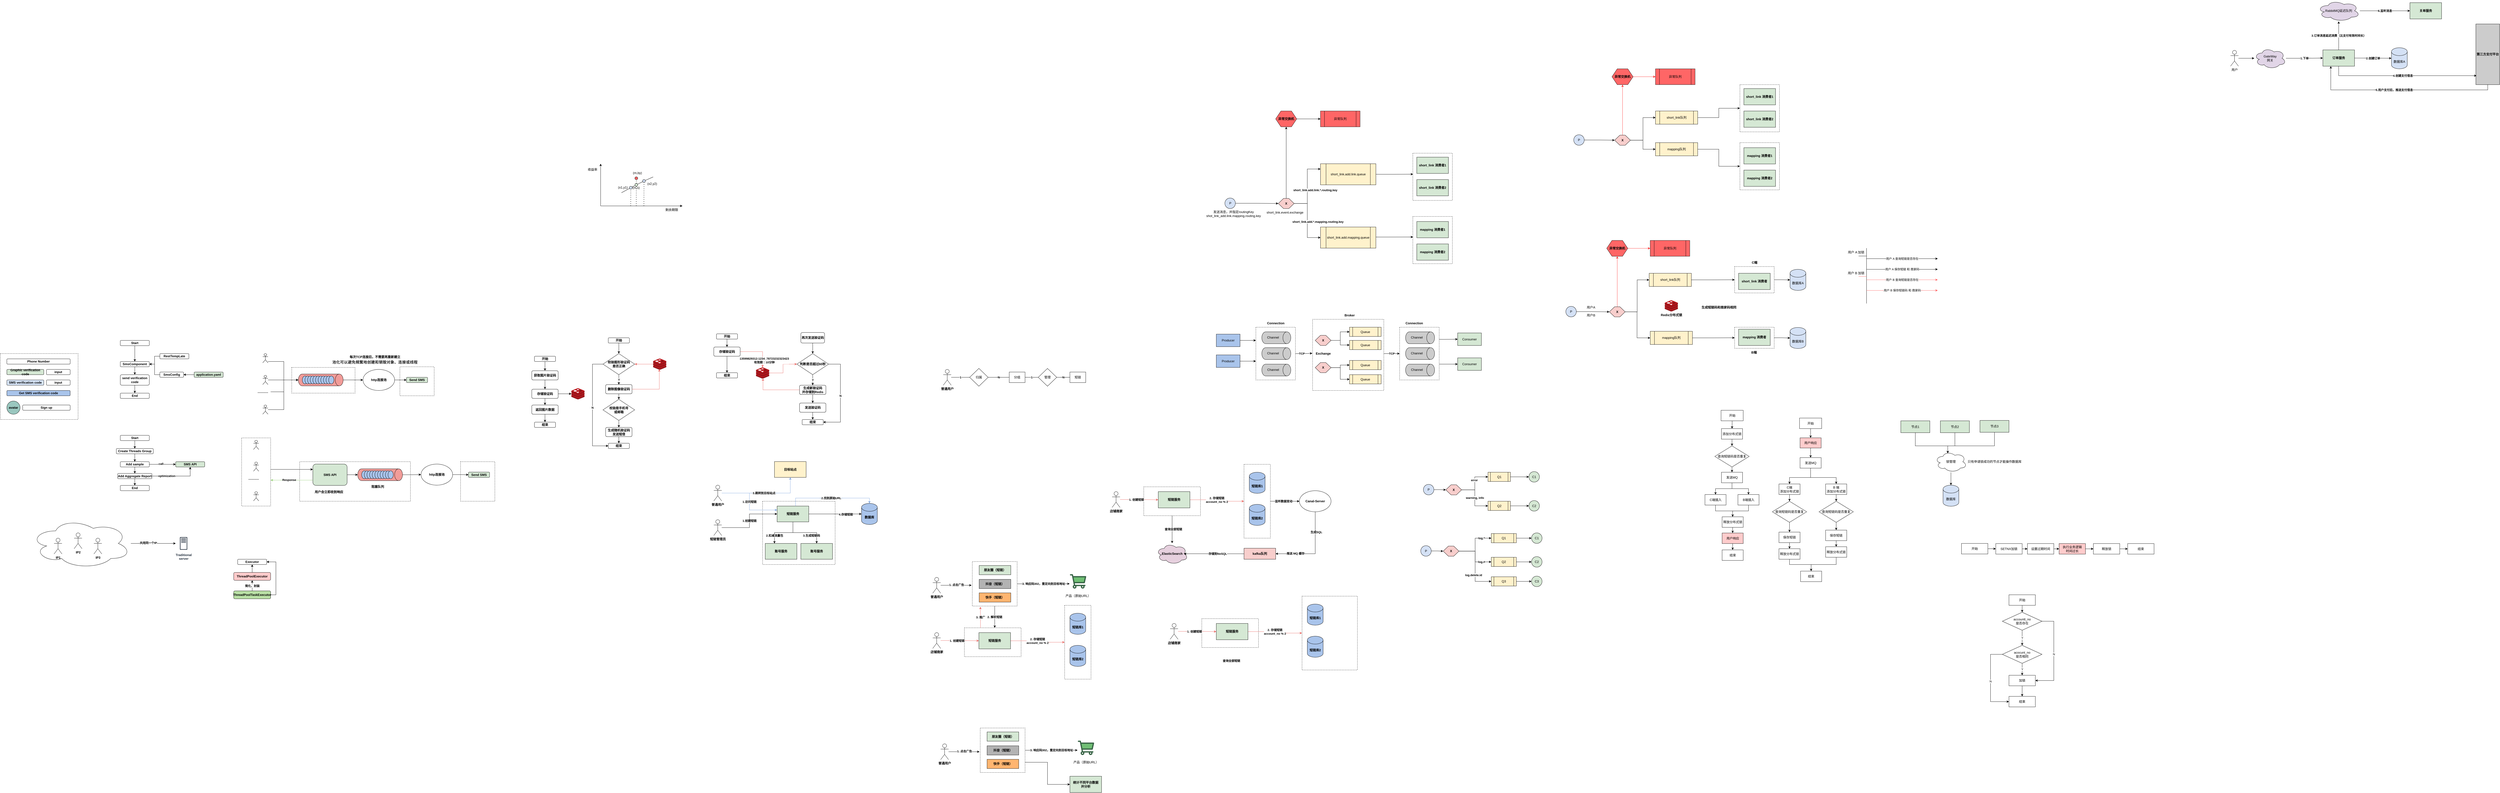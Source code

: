 <mxfile version="24.9.1">
  <diagram id="BT_9d3tybcS5t6vmlCDs" name="第 1 页">
    <mxGraphModel dx="410" dy="2979" grid="1" gridSize="10" guides="1" tooltips="1" connect="1" arrows="1" fold="1" page="1" pageScale="1" pageWidth="827" pageHeight="1169" math="0" shadow="0">
      <root>
        <mxCell id="0" />
        <mxCell id="1" parent="0" />
        <mxCell id="AqnHFbRL65N22WnZ4822-52" value="" style="rounded=0;whiteSpace=wrap;html=1;fillColor=none;dashed=1;" parent="1" vertex="1">
          <mxGeometry x="5560" y="-640" width="150" height="179.12" as="geometry" />
        </mxCell>
        <mxCell id="AqnHFbRL65N22WnZ4822-51" value="" style="rounded=0;whiteSpace=wrap;html=1;fillColor=none;dashed=1;" parent="1" vertex="1">
          <mxGeometry x="5560" y="-400" width="150" height="179.12" as="geometry" />
        </mxCell>
        <mxCell id="Rwd-Yh-OvxQPfiBLRn_k-1" value="" style="rounded=0;whiteSpace=wrap;html=1;fillColor=none;dashed=1;fontStyle=1" parent="1" vertex="1">
          <mxGeometry x="3860" y="1160" width="215" height="109.5" as="geometry" />
        </mxCell>
        <mxCell id="i71nDBgFTF4gcoMyqBb0-5" value="" style="rounded=0;whiteSpace=wrap;html=1;fillColor=none;dashed=1;fontStyle=1" parent="1" vertex="1">
          <mxGeometry x="4240" y="1074.75" width="100" height="280" as="geometry" />
        </mxCell>
        <mxCell id="CYLU-5RYoMURPyQihZAW-10" value="" style="rounded=0;whiteSpace=wrap;html=1;fillColor=none;dashed=1;fontStyle=1" parent="1" vertex="1">
          <mxGeometry x="3095" y="680" width="275" height="240" as="geometry" />
        </mxCell>
        <mxCell id="xg06a3iDjOgLRZ0BCeSt-10" value="" style="rounded=0;whiteSpace=wrap;html=1;fillColor=none;dashed=1;fontStyle=1" parent="1" vertex="1">
          <mxGeometry x="1950" y="530" width="130" height="150" as="geometry" />
        </mxCell>
        <mxCell id="se93l_hdjBHq4H-M8QWh-1" value="" style="rounded=0;whiteSpace=wrap;html=1;fillColor=none;dashed=1;fontStyle=1" parent="1" vertex="1">
          <mxGeometry x="1340" y="530" width="420" height="150" as="geometry" />
        </mxCell>
        <mxCell id="vEdsJQJvJET6jsOQPGxz-9" value="" style="rounded=0;whiteSpace=wrap;html=1;fillColor=none;dashed=1;fontStyle=1" parent="1" vertex="1">
          <mxGeometry x="1310" y="172.5" width="240" height="97.5" as="geometry" />
        </mxCell>
        <mxCell id="UefwI9e2Om12DkF_jqyX-5" value="" style="rounded=0;whiteSpace=wrap;html=1;fillColor=none;dashed=1;fontStyle=1" parent="1" vertex="1">
          <mxGeometry x="205" y="120" width="295" height="250" as="geometry" />
        </mxCell>
        <mxCell id="UefwI9e2Om12DkF_jqyX-3" value="Phone Number" style="rounded=1;whiteSpace=wrap;html=1;fillColor=none;fontStyle=1" parent="1" vertex="1">
          <mxGeometry x="230" y="140" width="240" height="20" as="geometry" />
        </mxCell>
        <mxCell id="UefwI9e2Om12DkF_jqyX-4" value="SMS verification code" style="rounded=1;whiteSpace=wrap;html=1;fillColor=#dae8fc;strokeColor=#000000;fontStyle=1" parent="1" vertex="1">
          <mxGeometry x="230" y="220" width="140" height="20" as="geometry" />
        </mxCell>
        <mxCell id="UefwI9e2Om12DkF_jqyX-6" value="input" style="rounded=1;whiteSpace=wrap;html=1;fillColor=none;fontStyle=1" parent="1" vertex="1">
          <mxGeometry x="380" y="180" width="90" height="20" as="geometry" />
        </mxCell>
        <mxCell id="UefwI9e2Om12DkF_jqyX-8" value="Graphic verification code" style="rounded=1;whiteSpace=wrap;html=1;fillColor=#d5e8d4;strokeColor=#000000;fontStyle=1" parent="1" vertex="1">
          <mxGeometry x="230" y="180" width="140" height="20" as="geometry" />
        </mxCell>
        <mxCell id="UefwI9e2Om12DkF_jqyX-9" value="input" style="rounded=1;whiteSpace=wrap;html=1;fillColor=none;fontStyle=1" parent="1" vertex="1">
          <mxGeometry x="380" y="220" width="90" height="20" as="geometry" />
        </mxCell>
        <mxCell id="UefwI9e2Om12DkF_jqyX-10" value="Sign up" style="rounded=1;whiteSpace=wrap;html=1;fillColor=none;fontStyle=1" parent="1" vertex="1">
          <mxGeometry x="290" y="315" width="180" height="20" as="geometry" />
        </mxCell>
        <mxCell id="UefwI9e2Om12DkF_jqyX-12" value="Get SMS verification code" style="rounded=1;whiteSpace=wrap;html=1;fillColor=#A9C4EB;fontStyle=1" parent="1" vertex="1">
          <mxGeometry x="230" y="260" width="240" height="20" as="geometry" />
        </mxCell>
        <mxCell id="UefwI9e2Om12DkF_jqyX-13" value="avatar" style="ellipse;whiteSpace=wrap;html=1;aspect=fixed;fillColor=#9AC7BF;fontStyle=1" parent="1" vertex="1">
          <mxGeometry x="230" y="300" width="50" height="50" as="geometry" />
        </mxCell>
        <mxCell id="pRPVaADtkpWoiS7Lqduv-14" style="edgeStyle=orthogonalEdgeStyle;rounded=0;orthogonalLoop=1;jettySize=auto;html=1;entryX=1;entryY=0.5;entryDx=0;entryDy=0;fontStyle=1" parent="1" source="pRPVaADtkpWoiS7Lqduv-1" target="pRPVaADtkpWoiS7Lqduv-6" edge="1">
          <mxGeometry relative="1" as="geometry" />
        </mxCell>
        <mxCell id="pRPVaADtkpWoiS7Lqduv-1" value="application.yaml" style="rounded=1;whiteSpace=wrap;html=1;fillColor=#D5E8D4;fontStyle=1" parent="1" vertex="1">
          <mxGeometry x="940" y="190" width="110" height="20" as="geometry" />
        </mxCell>
        <mxCell id="pRPVaADtkpWoiS7Lqduv-12" style="edgeStyle=orthogonalEdgeStyle;rounded=0;orthogonalLoop=1;jettySize=auto;html=1;entryX=1;entryY=0.5;entryDx=0;entryDy=0;fontStyle=1" parent="1" source="pRPVaADtkpWoiS7Lqduv-3" target="pRPVaADtkpWoiS7Lqduv-7" edge="1">
          <mxGeometry relative="1" as="geometry" />
        </mxCell>
        <mxCell id="pRPVaADtkpWoiS7Lqduv-3" value="RestTempLate" style="rounded=1;whiteSpace=wrap;html=1;fillColor=none;fontStyle=1" parent="1" vertex="1">
          <mxGeometry x="810" y="120" width="110" height="20" as="geometry" />
        </mxCell>
        <mxCell id="pRPVaADtkpWoiS7Lqduv-13" style="edgeStyle=orthogonalEdgeStyle;rounded=0;orthogonalLoop=1;jettySize=auto;html=1;entryX=1;entryY=0.5;entryDx=0;entryDy=0;fontStyle=1" parent="1" source="pRPVaADtkpWoiS7Lqduv-6" target="pRPVaADtkpWoiS7Lqduv-7" edge="1">
          <mxGeometry relative="1" as="geometry" />
        </mxCell>
        <mxCell id="pRPVaADtkpWoiS7Lqduv-6" value="SmsConfig" style="rounded=1;whiteSpace=wrap;html=1;fillColor=none;fontStyle=1" parent="1" vertex="1">
          <mxGeometry x="810" y="190" width="90" height="20" as="geometry" />
        </mxCell>
        <mxCell id="pRPVaADtkpWoiS7Lqduv-16" style="edgeStyle=orthogonalEdgeStyle;rounded=0;orthogonalLoop=1;jettySize=auto;html=1;entryX=0.5;entryY=0;entryDx=0;entryDy=0;fontStyle=1" parent="1" source="pRPVaADtkpWoiS7Lqduv-7" target="pRPVaADtkpWoiS7Lqduv-15" edge="1">
          <mxGeometry relative="1" as="geometry" />
        </mxCell>
        <mxCell id="pRPVaADtkpWoiS7Lqduv-7" value="SmsComponent" style="rounded=1;whiteSpace=wrap;html=1;fillColor=none;fontStyle=1" parent="1" vertex="1">
          <mxGeometry x="660" y="150" width="110" height="20" as="geometry" />
        </mxCell>
        <mxCell id="pRPVaADtkpWoiS7Lqduv-10" style="edgeStyle=orthogonalEdgeStyle;rounded=0;orthogonalLoop=1;jettySize=auto;html=1;fontStyle=1" parent="1" source="pRPVaADtkpWoiS7Lqduv-8" target="pRPVaADtkpWoiS7Lqduv-7" edge="1">
          <mxGeometry relative="1" as="geometry" />
        </mxCell>
        <mxCell id="pRPVaADtkpWoiS7Lqduv-8" value="Start" style="rounded=1;whiteSpace=wrap;html=1;fillColor=none;fontStyle=1" parent="1" vertex="1">
          <mxGeometry x="660" y="70" width="110" height="20" as="geometry" />
        </mxCell>
        <mxCell id="pRPVaADtkpWoiS7Lqduv-21" style="edgeStyle=orthogonalEdgeStyle;rounded=0;orthogonalLoop=1;jettySize=auto;html=1;entryX=0.5;entryY=0;entryDx=0;entryDy=0;fontStyle=1" parent="1" source="pRPVaADtkpWoiS7Lqduv-15" target="pRPVaADtkpWoiS7Lqduv-20" edge="1">
          <mxGeometry relative="1" as="geometry" />
        </mxCell>
        <mxCell id="pRPVaADtkpWoiS7Lqduv-15" value="send verification code" style="rounded=1;whiteSpace=wrap;html=1;fillColor=none;fontStyle=1" parent="1" vertex="1">
          <mxGeometry x="660" y="200" width="110" height="40" as="geometry" />
        </mxCell>
        <mxCell id="pRPVaADtkpWoiS7Lqduv-20" value="End" style="rounded=1;whiteSpace=wrap;html=1;fillColor=none;fontStyle=1" parent="1" vertex="1">
          <mxGeometry x="660" y="270" width="110" height="20" as="geometry" />
        </mxCell>
        <mxCell id="1INNWkqEgoHzFdm2mWcg-7" style="edgeStyle=orthogonalEdgeStyle;rounded=0;orthogonalLoop=1;jettySize=auto;html=1;entryX=0.5;entryY=0;entryDx=0;entryDy=0;fontStyle=1" parent="1" source="1INNWkqEgoHzFdm2mWcg-8" target="1INNWkqEgoHzFdm2mWcg-12" edge="1">
          <mxGeometry relative="1" as="geometry" />
        </mxCell>
        <mxCell id="1INNWkqEgoHzFdm2mWcg-8" value="Create Threads Group" style="rounded=1;whiteSpace=wrap;html=1;fillColor=none;fontStyle=1" parent="1" vertex="1">
          <mxGeometry x="645" y="480" width="140" height="20" as="geometry" />
        </mxCell>
        <mxCell id="1INNWkqEgoHzFdm2mWcg-9" style="edgeStyle=orthogonalEdgeStyle;rounded=0;orthogonalLoop=1;jettySize=auto;html=1;fontStyle=1" parent="1" source="1INNWkqEgoHzFdm2mWcg-10" target="1INNWkqEgoHzFdm2mWcg-8" edge="1">
          <mxGeometry relative="1" as="geometry" />
        </mxCell>
        <mxCell id="1INNWkqEgoHzFdm2mWcg-10" value="Start" style="rounded=1;whiteSpace=wrap;html=1;fillColor=none;fontStyle=1" parent="1" vertex="1">
          <mxGeometry x="660" y="430" width="110" height="20" as="geometry" />
        </mxCell>
        <mxCell id="1INNWkqEgoHzFdm2mWcg-11" style="edgeStyle=orthogonalEdgeStyle;rounded=0;orthogonalLoop=1;jettySize=auto;html=1;entryX=0.5;entryY=0;entryDx=0;entryDy=0;fontStyle=1" parent="1" source="1INNWkqEgoHzFdm2mWcg-12" target="1INNWkqEgoHzFdm2mWcg-13" edge="1">
          <mxGeometry relative="1" as="geometry" />
        </mxCell>
        <mxCell id="1INNWkqEgoHzFdm2mWcg-19" style="edgeStyle=orthogonalEdgeStyle;rounded=0;orthogonalLoop=1;jettySize=auto;html=1;fontStyle=1" parent="1" source="1INNWkqEgoHzFdm2mWcg-12" target="1INNWkqEgoHzFdm2mWcg-17" edge="1">
          <mxGeometry relative="1" as="geometry" />
        </mxCell>
        <mxCell id="1INNWkqEgoHzFdm2mWcg-20" value="call" style="edgeLabel;html=1;align=center;verticalAlign=middle;resizable=0;points=[];fontStyle=1" parent="1INNWkqEgoHzFdm2mWcg-19" vertex="1" connectable="0">
          <mxGeometry x="-0.134" y="2" relative="1" as="geometry">
            <mxPoint as="offset" />
          </mxGeometry>
        </mxCell>
        <mxCell id="1INNWkqEgoHzFdm2mWcg-12" value="Add sample" style="rounded=1;whiteSpace=wrap;html=1;fillColor=none;fontStyle=1" parent="1" vertex="1">
          <mxGeometry x="660" y="530" width="110" height="20" as="geometry" />
        </mxCell>
        <mxCell id="1INNWkqEgoHzFdm2mWcg-16" style="edgeStyle=orthogonalEdgeStyle;rounded=0;orthogonalLoop=1;jettySize=auto;html=1;entryX=0.5;entryY=0;entryDx=0;entryDy=0;fontStyle=1" parent="1" source="1INNWkqEgoHzFdm2mWcg-13" target="1INNWkqEgoHzFdm2mWcg-15" edge="1">
          <mxGeometry relative="1" as="geometry" />
        </mxCell>
        <mxCell id="1INNWkqEgoHzFdm2mWcg-21" value="" style="edgeStyle=orthogonalEdgeStyle;rounded=0;orthogonalLoop=1;jettySize=auto;html=1;fontStyle=1" parent="1" source="1INNWkqEgoHzFdm2mWcg-13" target="1INNWkqEgoHzFdm2mWcg-17" edge="1">
          <mxGeometry relative="1" as="geometry" />
        </mxCell>
        <mxCell id="1INNWkqEgoHzFdm2mWcg-22" value="optimization" style="edgeLabel;html=1;align=center;verticalAlign=middle;resizable=0;points=[];fontStyle=1" parent="1INNWkqEgoHzFdm2mWcg-21" vertex="1" connectable="0">
          <mxGeometry x="-0.377" y="1" relative="1" as="geometry">
            <mxPoint as="offset" />
          </mxGeometry>
        </mxCell>
        <mxCell id="1INNWkqEgoHzFdm2mWcg-13" value="Add Aggregate Report" style="rounded=1;whiteSpace=wrap;html=1;fillColor=none;fontStyle=1" parent="1" vertex="1">
          <mxGeometry x="650" y="574.5" width="130" height="20" as="geometry" />
        </mxCell>
        <mxCell id="1INNWkqEgoHzFdm2mWcg-15" value="End" style="rounded=1;whiteSpace=wrap;html=1;fillColor=none;fontStyle=1" parent="1" vertex="1">
          <mxGeometry x="660" y="620" width="110" height="20" as="geometry" />
        </mxCell>
        <mxCell id="1INNWkqEgoHzFdm2mWcg-17" value="SMS API" style="rounded=1;whiteSpace=wrap;html=1;fillColor=#D5E8D4;fontStyle=1" parent="1" vertex="1">
          <mxGeometry x="870" y="530" width="110" height="20" as="geometry" />
        </mxCell>
        <mxCell id="4dT-DWwZLFFdWcqSDPXJ-8" style="edgeStyle=orthogonalEdgeStyle;rounded=0;orthogonalLoop=1;jettySize=auto;html=1;entryX=0;entryY=0.5;entryDx=0;entryDy=0;fontStyle=1" parent="1" source="vEdsJQJvJET6jsOQPGxz-10" target="4dT-DWwZLFFdWcqSDPXJ-7" edge="1">
          <mxGeometry relative="1" as="geometry" />
        </mxCell>
        <mxCell id="vEdsJQJvJET6jsOQPGxz-10" value="" style="shape=cylinder3;whiteSpace=wrap;html=1;boundedLbl=1;backgroundOutline=1;size=15;rotation=90;fillColor=#F19C99;fontStyle=1" parent="1" vertex="1">
          <mxGeometry x="1397.5" y="135" width="45" height="170" as="geometry" />
        </mxCell>
        <mxCell id="vEdsJQJvJET6jsOQPGxz-19" value="" style="ellipse;whiteSpace=wrap;html=1;fillColor=#A9C4EB;fontStyle=1" parent="1" vertex="1">
          <mxGeometry x="1350" y="205" width="20" height="30" as="geometry" />
        </mxCell>
        <mxCell id="vEdsJQJvJET6jsOQPGxz-20" value="" style="ellipse;whiteSpace=wrap;html=1;fillColor=#A9C4EB;fontStyle=1" parent="1" vertex="1">
          <mxGeometry x="1360" y="205" width="20" height="30" as="geometry" />
        </mxCell>
        <mxCell id="vEdsJQJvJET6jsOQPGxz-21" value="" style="ellipse;whiteSpace=wrap;html=1;fillColor=#A9C4EB;fontStyle=1" parent="1" vertex="1">
          <mxGeometry x="1370" y="205" width="20" height="30" as="geometry" />
        </mxCell>
        <mxCell id="vEdsJQJvJET6jsOQPGxz-22" value="" style="ellipse;whiteSpace=wrap;html=1;fillColor=#A9C4EB;fontStyle=1" parent="1" vertex="1">
          <mxGeometry x="1380" y="205" width="20" height="30" as="geometry" />
        </mxCell>
        <mxCell id="vEdsJQJvJET6jsOQPGxz-23" value="" style="ellipse;whiteSpace=wrap;html=1;fillColor=#A9C4EB;fontStyle=1" parent="1" vertex="1">
          <mxGeometry x="1390" y="205" width="20" height="30" as="geometry" />
        </mxCell>
        <mxCell id="vEdsJQJvJET6jsOQPGxz-26" value="" style="ellipse;whiteSpace=wrap;html=1;fillColor=#A9C4EB;fontStyle=1" parent="1" vertex="1">
          <mxGeometry x="1400" y="205" width="20" height="30" as="geometry" />
        </mxCell>
        <mxCell id="vEdsJQJvJET6jsOQPGxz-32" value="" style="ellipse;whiteSpace=wrap;html=1;fillColor=#A9C4EB;fontStyle=1" parent="1" vertex="1">
          <mxGeometry x="1410" y="205" width="20" height="30" as="geometry" />
        </mxCell>
        <mxCell id="vEdsJQJvJET6jsOQPGxz-41" value="" style="shape=umlActor;verticalLabelPosition=bottom;verticalAlign=top;html=1;outlineConnect=0;fontStyle=1" parent="1" vertex="1">
          <mxGeometry x="1200" y="202.5" width="20" height="35" as="geometry" />
        </mxCell>
        <mxCell id="vEdsJQJvJET6jsOQPGxz-42" value="" style="shape=umlActor;verticalLabelPosition=bottom;verticalAlign=top;html=1;outlineConnect=0;fontStyle=1" parent="1" vertex="1">
          <mxGeometry x="1200" y="315" width="20" height="35" as="geometry" />
        </mxCell>
        <mxCell id="vEdsJQJvJET6jsOQPGxz-45" value="&lt;span&gt;............&lt;/span&gt;" style="text;html=1;align=center;verticalAlign=middle;resizable=0;points=[];autosize=1;strokeColor=none;fillColor=none;fontStyle=1" parent="1" vertex="1">
          <mxGeometry x="1170" y="250" width="60" height="30" as="geometry" />
        </mxCell>
        <mxCell id="vEdsJQJvJET6jsOQPGxz-46" value="" style="shape=umlActor;verticalLabelPosition=bottom;verticalAlign=top;html=1;outlineConnect=0;fontStyle=1" parent="1" vertex="1">
          <mxGeometry x="1200" y="120" width="20" height="35" as="geometry" />
        </mxCell>
        <mxCell id="vEdsJQJvJET6jsOQPGxz-47" style="edgeStyle=orthogonalEdgeStyle;rounded=0;orthogonalLoop=1;jettySize=auto;html=1;entryX=0.5;entryY=1;entryDx=0;entryDy=0;entryPerimeter=0;fontStyle=1" parent="1" source="vEdsJQJvJET6jsOQPGxz-46" target="vEdsJQJvJET6jsOQPGxz-10" edge="1">
          <mxGeometry relative="1" as="geometry">
            <Array as="points">
              <mxPoint x="1280" y="150" />
              <mxPoint x="1280" y="220" />
            </Array>
          </mxGeometry>
        </mxCell>
        <mxCell id="vEdsJQJvJET6jsOQPGxz-48" style="edgeStyle=orthogonalEdgeStyle;rounded=0;orthogonalLoop=1;jettySize=auto;html=1;entryX=0.5;entryY=1;entryDx=0;entryDy=0;entryPerimeter=0;fontStyle=1" parent="1" source="vEdsJQJvJET6jsOQPGxz-41" target="vEdsJQJvJET6jsOQPGxz-10" edge="1">
          <mxGeometry relative="1" as="geometry" />
        </mxCell>
        <mxCell id="vEdsJQJvJET6jsOQPGxz-49" style="edgeStyle=orthogonalEdgeStyle;rounded=0;orthogonalLoop=1;jettySize=auto;html=1;entryX=0.5;entryY=1;entryDx=0;entryDy=0;entryPerimeter=0;fontStyle=1" parent="1" source="vEdsJQJvJET6jsOQPGxz-42" target="vEdsJQJvJET6jsOQPGxz-10" edge="1">
          <mxGeometry relative="1" as="geometry">
            <Array as="points">
              <mxPoint x="1280" y="333" />
              <mxPoint x="1280" y="220" />
            </Array>
          </mxGeometry>
        </mxCell>
        <mxCell id="vEdsJQJvJET6jsOQPGxz-52" value="" style="ellipse;whiteSpace=wrap;html=1;fillColor=#A9C4EB;fontStyle=1" parent="1" vertex="1">
          <mxGeometry x="1420" y="205" width="20" height="30" as="geometry" />
        </mxCell>
        <mxCell id="vEdsJQJvJET6jsOQPGxz-54" value="" style="ellipse;whiteSpace=wrap;html=1;fillColor=#A9C4EB;fontStyle=1" parent="1" vertex="1">
          <mxGeometry x="1430" y="205" width="20" height="30" as="geometry" />
        </mxCell>
        <mxCell id="vEdsJQJvJET6jsOQPGxz-55" value="" style="ellipse;whiteSpace=wrap;html=1;fillColor=#A9C4EB;fontStyle=1" parent="1" vertex="1">
          <mxGeometry x="1440" y="205" width="20" height="30" as="geometry" />
        </mxCell>
        <mxCell id="vEdsJQJvJET6jsOQPGxz-57" value="" style="ellipse;whiteSpace=wrap;html=1;fillColor=#A9C4EB;fontStyle=1" parent="1" vertex="1">
          <mxGeometry x="1450" y="205" width="20" height="30" as="geometry" />
        </mxCell>
        <mxCell id="vEdsJQJvJET6jsOQPGxz-58" style="edgeStyle=orthogonalEdgeStyle;rounded=0;orthogonalLoop=1;jettySize=auto;html=1;entryX=0.5;entryY=1;entryDx=0;entryDy=0;entryPerimeter=0;fontStyle=1" parent="1" source="vEdsJQJvJET6jsOQPGxz-45" target="vEdsJQJvJET6jsOQPGxz-10" edge="1">
          <mxGeometry relative="1" as="geometry">
            <Array as="points">
              <mxPoint x="1280" y="265" />
              <mxPoint x="1280" y="220" />
            </Array>
          </mxGeometry>
        </mxCell>
        <mxCell id="se93l_hdjBHq4H-M8QWh-3" value="Send SMS" style="rounded=1;whiteSpace=wrap;html=1;fillColor=#D5E8D4;fontStyle=1" parent="1" vertex="1">
          <mxGeometry x="1980" y="569.5" width="80" height="20" as="geometry" />
        </mxCell>
        <mxCell id="se93l_hdjBHq4H-M8QWh-29" value="SMS API" style="rounded=1;whiteSpace=wrap;html=1;fillColor=#D5E8D4;fontStyle=1" parent="1" vertex="1">
          <mxGeometry x="1390" y="539" width="130" height="81" as="geometry" />
        </mxCell>
        <mxCell id="se93l_hdjBHq4H-M8QWh-48" value="" style="group;fontStyle=1" parent="1" vertex="1" connectable="0">
          <mxGeometry x="1560" y="557" width="170" height="45" as="geometry" />
        </mxCell>
        <mxCell id="se93l_hdjBHq4H-M8QWh-31" value="" style="shape=cylinder3;whiteSpace=wrap;html=1;boundedLbl=1;backgroundOutline=1;size=15;rotation=90;fillColor=#F19C99;fontStyle=1" parent="se93l_hdjBHq4H-M8QWh-48" vertex="1">
          <mxGeometry x="62.5" y="-62.5" width="45" height="170" as="geometry" />
        </mxCell>
        <mxCell id="se93l_hdjBHq4H-M8QWh-32" value="" style="ellipse;whiteSpace=wrap;html=1;fillColor=#A9C4EB;fontStyle=1" parent="se93l_hdjBHq4H-M8QWh-48" vertex="1">
          <mxGeometry x="15" y="7.5" width="20" height="30" as="geometry" />
        </mxCell>
        <mxCell id="se93l_hdjBHq4H-M8QWh-33" value="" style="ellipse;whiteSpace=wrap;html=1;fillColor=#A9C4EB;fontStyle=1" parent="se93l_hdjBHq4H-M8QWh-48" vertex="1">
          <mxGeometry x="25" y="7.5" width="20" height="30" as="geometry" />
        </mxCell>
        <mxCell id="se93l_hdjBHq4H-M8QWh-34" value="" style="ellipse;whiteSpace=wrap;html=1;fillColor=#A9C4EB;fontStyle=1" parent="se93l_hdjBHq4H-M8QWh-48" vertex="1">
          <mxGeometry x="35" y="7.5" width="20" height="30" as="geometry" />
        </mxCell>
        <mxCell id="se93l_hdjBHq4H-M8QWh-35" value="" style="ellipse;whiteSpace=wrap;html=1;fillColor=#A9C4EB;fontStyle=1" parent="se93l_hdjBHq4H-M8QWh-48" vertex="1">
          <mxGeometry x="45" y="7.5" width="20" height="30" as="geometry" />
        </mxCell>
        <mxCell id="se93l_hdjBHq4H-M8QWh-36" value="" style="ellipse;whiteSpace=wrap;html=1;fillColor=#A9C4EB;fontStyle=1" parent="se93l_hdjBHq4H-M8QWh-48" vertex="1">
          <mxGeometry x="55" y="7.5" width="20" height="30" as="geometry" />
        </mxCell>
        <mxCell id="se93l_hdjBHq4H-M8QWh-37" value="" style="ellipse;whiteSpace=wrap;html=1;fillColor=#A9C4EB;fontStyle=1" parent="se93l_hdjBHq4H-M8QWh-48" vertex="1">
          <mxGeometry x="65" y="7.5" width="20" height="30" as="geometry" />
        </mxCell>
        <mxCell id="se93l_hdjBHq4H-M8QWh-38" value="" style="ellipse;whiteSpace=wrap;html=1;fillColor=#A9C4EB;fontStyle=1" parent="se93l_hdjBHq4H-M8QWh-48" vertex="1">
          <mxGeometry x="75" y="7.5" width="20" height="30" as="geometry" />
        </mxCell>
        <mxCell id="se93l_hdjBHq4H-M8QWh-39" value="" style="ellipse;whiteSpace=wrap;html=1;fillColor=#A9C4EB;fontStyle=1" parent="se93l_hdjBHq4H-M8QWh-48" vertex="1">
          <mxGeometry x="85" y="7.5" width="20" height="30" as="geometry" />
        </mxCell>
        <mxCell id="se93l_hdjBHq4H-M8QWh-40" value="" style="ellipse;whiteSpace=wrap;html=1;fillColor=#A9C4EB;fontStyle=1" parent="se93l_hdjBHq4H-M8QWh-48" vertex="1">
          <mxGeometry x="95" y="7.5" width="20" height="30" as="geometry" />
        </mxCell>
        <mxCell id="se93l_hdjBHq4H-M8QWh-41" value="" style="ellipse;whiteSpace=wrap;html=1;fillColor=#A9C4EB;fontStyle=1" parent="se93l_hdjBHq4H-M8QWh-48" vertex="1">
          <mxGeometry x="105" y="7.5" width="20" height="30" as="geometry" />
        </mxCell>
        <mxCell id="se93l_hdjBHq4H-M8QWh-42" value="" style="ellipse;whiteSpace=wrap;html=1;fillColor=#A9C4EB;fontStyle=1" parent="se93l_hdjBHq4H-M8QWh-48" vertex="1">
          <mxGeometry x="115" y="7.5" width="20" height="30" as="geometry" />
        </mxCell>
        <mxCell id="se93l_hdjBHq4H-M8QWh-54" value="" style="group;fontStyle=1" parent="1" vertex="1" connectable="0">
          <mxGeometry x="1120" y="439.75" width="110" height="258.5" as="geometry" />
        </mxCell>
        <mxCell id="se93l_hdjBHq4H-M8QWh-49" value="" style="shape=umlActor;verticalLabelPosition=bottom;verticalAlign=top;html=1;outlineConnect=0;fontStyle=1" parent="se93l_hdjBHq4H-M8QWh-54" vertex="1">
          <mxGeometry x="45" y="91.5" width="20" height="35" as="geometry" />
        </mxCell>
        <mxCell id="se93l_hdjBHq4H-M8QWh-50" value="" style="shape=umlActor;verticalLabelPosition=bottom;verticalAlign=top;html=1;outlineConnect=0;fontStyle=1" parent="se93l_hdjBHq4H-M8QWh-54" vertex="1">
          <mxGeometry x="45" y="204" width="20" height="35" as="geometry" />
        </mxCell>
        <mxCell id="se93l_hdjBHq4H-M8QWh-51" value="&lt;span&gt;............&lt;/span&gt;" style="text;html=1;align=center;verticalAlign=middle;resizable=0;points=[];autosize=1;strokeColor=none;fillColor=none;fontStyle=1" parent="se93l_hdjBHq4H-M8QWh-54" vertex="1">
          <mxGeometry x="15" y="139" width="60" height="30" as="geometry" />
        </mxCell>
        <mxCell id="se93l_hdjBHq4H-M8QWh-52" value="" style="shape=umlActor;verticalLabelPosition=bottom;verticalAlign=top;html=1;outlineConnect=0;fontStyle=1" parent="se93l_hdjBHq4H-M8QWh-54" vertex="1">
          <mxGeometry x="45" y="9" width="20" height="35" as="geometry" />
        </mxCell>
        <mxCell id="se93l_hdjBHq4H-M8QWh-53" value="" style="rounded=0;whiteSpace=wrap;html=1;fillColor=none;dashed=1;fontStyle=1" parent="se93l_hdjBHq4H-M8QWh-54" vertex="1">
          <mxGeometry width="110" height="258.5" as="geometry" />
        </mxCell>
        <mxCell id="se93l_hdjBHq4H-M8QWh-56" style="edgeStyle=orthogonalEdgeStyle;rounded=0;orthogonalLoop=1;jettySize=auto;html=1;entryX=0;entryY=0.25;entryDx=0;entryDy=0;fontStyle=1" parent="1" source="se93l_hdjBHq4H-M8QWh-53" target="se93l_hdjBHq4H-M8QWh-29" edge="1">
          <mxGeometry relative="1" as="geometry">
            <Array as="points">
              <mxPoint x="1310" y="560" />
            </Array>
          </mxGeometry>
        </mxCell>
        <mxCell id="se93l_hdjBHq4H-M8QWh-57" style="edgeStyle=orthogonalEdgeStyle;rounded=0;orthogonalLoop=1;jettySize=auto;html=1;strokeColor=#97D077;fontStyle=1" parent="1" source="se93l_hdjBHq4H-M8QWh-29" edge="1">
          <mxGeometry relative="1" as="geometry">
            <mxPoint x="1230" y="600" as="targetPoint" />
            <Array as="points">
              <mxPoint x="1230" y="600" />
            </Array>
          </mxGeometry>
        </mxCell>
        <mxCell id="se93l_hdjBHq4H-M8QWh-58" value="Response" style="edgeLabel;html=1;align=center;verticalAlign=middle;resizable=0;points=[];fontStyle=1" parent="se93l_hdjBHq4H-M8QWh-57" vertex="1" connectable="0">
          <mxGeometry x="0.134" y="-1" relative="1" as="geometry">
            <mxPoint as="offset" />
          </mxGeometry>
        </mxCell>
        <mxCell id="KKwOv5Il1TyTHY13jNfH-2" value="用户会立即收到响应" style="text;html=1;align=left;verticalAlign=middle;resizable=0;points=[];autosize=1;strokeColor=none;fillColor=none;fontStyle=1" parent="1" vertex="1">
          <mxGeometry x="1395" y="630" width="130" height="30" as="geometry" />
        </mxCell>
        <mxCell id="KKwOv5Il1TyTHY13jNfH-8" style="edgeStyle=orthogonalEdgeStyle;rounded=0;orthogonalLoop=1;jettySize=auto;html=1;entryX=0.5;entryY=1;entryDx=0;entryDy=0;entryPerimeter=0;fontStyle=1" parent="1" source="se93l_hdjBHq4H-M8QWh-29" target="se93l_hdjBHq4H-M8QWh-31" edge="1">
          <mxGeometry relative="1" as="geometry" />
        </mxCell>
        <mxCell id="KKwOv5Il1TyTHY13jNfH-11" value="阻塞队列" style="text;html=1;align=left;verticalAlign=middle;resizable=0;points=[];autosize=1;strokeColor=none;fillColor=none;fontStyle=1" parent="1" vertex="1">
          <mxGeometry x="1610" y="610" width="70" height="30" as="geometry" />
        </mxCell>
        <mxCell id="xg06a3iDjOgLRZ0BCeSt-1" value="&lt;div class=&quot;lake-content&quot;&gt;&lt;span class=&quot;ne-text&quot;&gt;Executor&lt;/span&gt;&lt;/div&gt;" style="rounded=1;whiteSpace=wrap;html=1;fillColor=none;fontStyle=1" parent="1" vertex="1">
          <mxGeometry x="1105" y="900" width="110" height="20" as="geometry" />
        </mxCell>
        <mxCell id="xg06a3iDjOgLRZ0BCeSt-7" value="" style="edgeStyle=orthogonalEdgeStyle;rounded=0;orthogonalLoop=1;jettySize=auto;html=1;fontStyle=1" parent="1" source="xg06a3iDjOgLRZ0BCeSt-2" target="xg06a3iDjOgLRZ0BCeSt-3" edge="1">
          <mxGeometry relative="1" as="geometry" />
        </mxCell>
        <mxCell id="xg06a3iDjOgLRZ0BCeSt-9" value="简化、封装" style="edgeLabel;html=1;align=center;verticalAlign=middle;resizable=0;points=[];fontStyle=1" parent="xg06a3iDjOgLRZ0BCeSt-7" vertex="1" connectable="0">
          <mxGeometry x="-0.017" relative="1" as="geometry">
            <mxPoint as="offset" />
          </mxGeometry>
        </mxCell>
        <mxCell id="xg06a3iDjOgLRZ0BCeSt-8" style="edgeStyle=orthogonalEdgeStyle;rounded=0;orthogonalLoop=1;jettySize=auto;html=1;entryX=1;entryY=0.5;entryDx=0;entryDy=0;fontStyle=1" parent="1" source="xg06a3iDjOgLRZ0BCeSt-2" target="xg06a3iDjOgLRZ0BCeSt-1" edge="1">
          <mxGeometry relative="1" as="geometry">
            <Array as="points">
              <mxPoint x="1250" y="1035" />
              <mxPoint x="1250" y="910" />
            </Array>
          </mxGeometry>
        </mxCell>
        <mxCell id="xg06a3iDjOgLRZ0BCeSt-2" value="&lt;div class=&quot;lake-content&quot;&gt;&lt;div class=&quot;lake-content&quot;&gt;&lt;div class=&quot;lake-content&quot;&gt;&lt;span class=&quot;ne-text&quot;&gt;ThreadPoolTaskExecutor&lt;/span&gt;&lt;/div&gt;&lt;/div&gt;&lt;/div&gt;" style="rounded=1;whiteSpace=wrap;html=1;fillColor=#B9E0A5;fontStyle=1" parent="1" vertex="1">
          <mxGeometry x="1090" y="1020" width="140" height="30" as="geometry" />
        </mxCell>
        <mxCell id="xg06a3iDjOgLRZ0BCeSt-5" value="" style="edgeStyle=orthogonalEdgeStyle;rounded=0;orthogonalLoop=1;jettySize=auto;html=1;fontStyle=1" parent="1" source="xg06a3iDjOgLRZ0BCeSt-3" target="xg06a3iDjOgLRZ0BCeSt-1" edge="1">
          <mxGeometry relative="1" as="geometry" />
        </mxCell>
        <mxCell id="xg06a3iDjOgLRZ0BCeSt-3" value="&lt;div class=&quot;lake-content&quot;&gt;&lt;div class=&quot;lake-content&quot;&gt;&lt;span class=&quot;ne-text&quot;&gt;ThreadPoolExecutor&lt;/span&gt;&lt;/div&gt;&lt;/div&gt;" style="rounded=1;whiteSpace=wrap;html=1;fillColor=#FFCCCC;fontStyle=1" parent="1" vertex="1">
          <mxGeometry x="1090" y="950" width="140" height="30" as="geometry" />
        </mxCell>
        <mxCell id="4dT-DWwZLFFdWcqSDPXJ-1" value="" style="rounded=0;whiteSpace=wrap;html=1;fillColor=none;dashed=1;fontStyle=1" parent="1" vertex="1">
          <mxGeometry x="1720" y="170" width="130" height="110" as="geometry" />
        </mxCell>
        <mxCell id="4dT-DWwZLFFdWcqSDPXJ-2" value="Send SMS" style="rounded=1;whiteSpace=wrap;html=1;fillColor=#D5E8D4;fontStyle=1" parent="1" vertex="1">
          <mxGeometry x="1745" y="210" width="80" height="20" as="geometry" />
        </mxCell>
        <mxCell id="4dT-DWwZLFFdWcqSDPXJ-9" style="edgeStyle=orthogonalEdgeStyle;rounded=0;orthogonalLoop=1;jettySize=auto;html=1;entryX=0;entryY=0.5;entryDx=0;entryDy=0;fontStyle=1" parent="1" source="4dT-DWwZLFFdWcqSDPXJ-7" target="4dT-DWwZLFFdWcqSDPXJ-2" edge="1">
          <mxGeometry relative="1" as="geometry" />
        </mxCell>
        <mxCell id="4dT-DWwZLFFdWcqSDPXJ-7" value="http连接池" style="ellipse;whiteSpace=wrap;html=1;fillColor=none;fontStyle=1" parent="1" vertex="1">
          <mxGeometry x="1580" y="180" width="120" height="80" as="geometry" />
        </mxCell>
        <mxCell id="4dT-DWwZLFFdWcqSDPXJ-12" value="每次TCP连接后，不需要再重新建立&lt;div&gt;&lt;span style=&quot;font-size: 14px; color: rgb(38, 38, 38); line-height: 1.74; letter-spacing: 0.05em; outline-style: none; overflow-wrap: break-word;&quot;&gt;池化可以避免频繁地创建和销毁对象、连接或线程&lt;/span&gt;&lt;br&gt;&lt;/div&gt;" style="text;html=1;align=center;verticalAlign=middle;resizable=0;points=[];autosize=1;strokeColor=none;fillColor=none;fontStyle=1" parent="1" vertex="1">
          <mxGeometry x="1450" y="120" width="350" height="50" as="geometry" />
        </mxCell>
        <mxCell id="4dT-DWwZLFFdWcqSDPXJ-15" style="edgeStyle=orthogonalEdgeStyle;rounded=0;orthogonalLoop=1;jettySize=auto;html=1;entryX=0;entryY=0.5;entryDx=0;entryDy=0;fontStyle=1" parent="1" source="4dT-DWwZLFFdWcqSDPXJ-13" target="se93l_hdjBHq4H-M8QWh-3" edge="1">
          <mxGeometry relative="1" as="geometry" />
        </mxCell>
        <mxCell id="4dT-DWwZLFFdWcqSDPXJ-13" value="http连接池" style="ellipse;whiteSpace=wrap;html=1;fillColor=none;fontStyle=1" parent="1" vertex="1">
          <mxGeometry x="1800" y="539" width="120" height="80" as="geometry" />
        </mxCell>
        <mxCell id="4dT-DWwZLFFdWcqSDPXJ-14" style="edgeStyle=orthogonalEdgeStyle;rounded=0;orthogonalLoop=1;jettySize=auto;html=1;fontStyle=1" parent="1" source="se93l_hdjBHq4H-M8QWh-31" target="4dT-DWwZLFFdWcqSDPXJ-13" edge="1">
          <mxGeometry relative="1" as="geometry" />
        </mxCell>
        <mxCell id="K-JyI_M0FiB9nO0yxgkt-4" style="edgeStyle=orthogonalEdgeStyle;rounded=0;orthogonalLoop=1;jettySize=auto;html=1;fontStyle=1" parent="1" source="K-JyI_M0FiB9nO0yxgkt-1" target="K-JyI_M0FiB9nO0yxgkt-3" edge="1">
          <mxGeometry relative="1" as="geometry" />
        </mxCell>
        <mxCell id="K-JyI_M0FiB9nO0yxgkt-7" value="共用同一个IP" style="edgeLabel;html=1;align=center;verticalAlign=middle;resizable=0;points=[];fontStyle=1" parent="K-JyI_M0FiB9nO0yxgkt-4" vertex="1" connectable="0">
          <mxGeometry x="-0.222" y="2" relative="1" as="geometry">
            <mxPoint as="offset" />
          </mxGeometry>
        </mxCell>
        <mxCell id="K-JyI_M0FiB9nO0yxgkt-1" value="" style="ellipse;shape=cloud;whiteSpace=wrap;html=1;fillColor=none;fontStyle=1" parent="1" vertex="1">
          <mxGeometry x="320" y="745" width="380" height="190" as="geometry" />
        </mxCell>
        <mxCell id="K-JyI_M0FiB9nO0yxgkt-2" value="IP3" style="shape=umlActor;verticalLabelPosition=bottom;verticalAlign=top;html=1;outlineConnect=0;fontStyle=1" parent="1" vertex="1">
          <mxGeometry x="560" y="820" width="30" height="60" as="geometry" />
        </mxCell>
        <mxCell id="K-JyI_M0FiB9nO0yxgkt-3" value="Traditional&#xa;server" style="sketch=0;outlineConnect=0;fontColor=#232F3E;gradientColor=none;strokeColor=#232F3E;fillColor=#ffffff;dashed=0;verticalLabelPosition=bottom;verticalAlign=top;align=center;html=1;fontSize=12;fontStyle=1;aspect=fixed;shape=mxgraph.aws4.resourceIcon;resIcon=mxgraph.aws4.traditional_server;" parent="1" vertex="1">
          <mxGeometry x="870" y="810" width="60" height="60" as="geometry" />
        </mxCell>
        <mxCell id="K-JyI_M0FiB9nO0yxgkt-5" value="IP1" style="shape=umlActor;verticalLabelPosition=bottom;verticalAlign=top;html=1;outlineConnect=0;fontStyle=1" parent="1" vertex="1">
          <mxGeometry x="409" y="820" width="30" height="60" as="geometry" />
        </mxCell>
        <mxCell id="K-JyI_M0FiB9nO0yxgkt-6" value="IP2" style="shape=umlActor;verticalLabelPosition=bottom;verticalAlign=top;html=1;outlineConnect=0;fontStyle=1" parent="1" vertex="1">
          <mxGeometry x="485" y="800" width="30" height="60" as="geometry" />
        </mxCell>
        <mxCell id="K-JyI_M0FiB9nO0yxgkt-58" value="" style="edgeStyle=orthogonalEdgeStyle;rounded=0;orthogonalLoop=1;jettySize=auto;html=1;fontStyle=1" parent="1" source="K-JyI_M0FiB9nO0yxgkt-54" target="K-JyI_M0FiB9nO0yxgkt-57" edge="1">
          <mxGeometry relative="1" as="geometry" />
        </mxCell>
        <mxCell id="K-JyI_M0FiB9nO0yxgkt-54" value="获取图片验证码" style="rounded=1;whiteSpace=wrap;html=1;fillColor=none;fontStyle=1" parent="1" vertex="1">
          <mxGeometry x="2220" y="185" width="100" height="35" as="geometry" />
        </mxCell>
        <mxCell id="K-JyI_M0FiB9nO0yxgkt-56" value="" style="edgeStyle=orthogonalEdgeStyle;rounded=0;orthogonalLoop=1;jettySize=auto;html=1;fontStyle=1" parent="1" source="K-JyI_M0FiB9nO0yxgkt-55" target="K-JyI_M0FiB9nO0yxgkt-54" edge="1">
          <mxGeometry relative="1" as="geometry" />
        </mxCell>
        <mxCell id="K-JyI_M0FiB9nO0yxgkt-55" value="开始" style="rounded=1;whiteSpace=wrap;html=1;fillColor=none;fontStyle=1" parent="1" vertex="1">
          <mxGeometry x="2230" y="130" width="80" height="20" as="geometry" />
        </mxCell>
        <mxCell id="K-JyI_M0FiB9nO0yxgkt-60" style="edgeStyle=orthogonalEdgeStyle;rounded=0;orthogonalLoop=1;jettySize=auto;html=1;fontStyle=1" parent="1" source="K-JyI_M0FiB9nO0yxgkt-57" target="K-JyI_M0FiB9nO0yxgkt-59" edge="1">
          <mxGeometry relative="1" as="geometry" />
        </mxCell>
        <mxCell id="K-JyI_M0FiB9nO0yxgkt-63" value="" style="edgeStyle=orthogonalEdgeStyle;rounded=0;orthogonalLoop=1;jettySize=auto;html=1;fontStyle=1" parent="1" source="K-JyI_M0FiB9nO0yxgkt-57" target="K-JyI_M0FiB9nO0yxgkt-61" edge="1">
          <mxGeometry relative="1" as="geometry" />
        </mxCell>
        <mxCell id="K-JyI_M0FiB9nO0yxgkt-57" value="存储验证码" style="rounded=1;whiteSpace=wrap;html=1;fillColor=none;fontStyle=1" parent="1" vertex="1">
          <mxGeometry x="2220" y="255" width="100" height="35" as="geometry" />
        </mxCell>
        <mxCell id="K-JyI_M0FiB9nO0yxgkt-59" value="" style="image;sketch=0;aspect=fixed;html=1;points=[];align=center;fontSize=12;image=img/lib/mscae/Cache_Redis_Product.svg;fontStyle=1" parent="1" vertex="1">
          <mxGeometry x="2370" y="251.5" width="50" height="42" as="geometry" />
        </mxCell>
        <mxCell id="K-JyI_M0FiB9nO0yxgkt-65" value="" style="edgeStyle=orthogonalEdgeStyle;rounded=0;orthogonalLoop=1;jettySize=auto;html=1;fontStyle=1" parent="1" source="K-JyI_M0FiB9nO0yxgkt-61" target="K-JyI_M0FiB9nO0yxgkt-64" edge="1">
          <mxGeometry relative="1" as="geometry" />
        </mxCell>
        <mxCell id="K-JyI_M0FiB9nO0yxgkt-61" value="返回图片数据" style="rounded=1;whiteSpace=wrap;html=1;fillColor=none;fontStyle=1" parent="1" vertex="1">
          <mxGeometry x="2220" y="315" width="100" height="35" as="geometry" />
        </mxCell>
        <mxCell id="K-JyI_M0FiB9nO0yxgkt-64" value="结束" style="rounded=1;whiteSpace=wrap;html=1;fillColor=none;fontStyle=1" parent="1" vertex="1">
          <mxGeometry x="2230" y="380" width="80" height="20" as="geometry" />
        </mxCell>
        <mxCell id="K-JyI_M0FiB9nO0yxgkt-78" value="" style="edgeStyle=orthogonalEdgeStyle;rounded=0;orthogonalLoop=1;jettySize=auto;html=1;fontStyle=1" parent="1" source="K-JyI_M0FiB9nO0yxgkt-69" target="K-JyI_M0FiB9nO0yxgkt-77" edge="1">
          <mxGeometry relative="1" as="geometry" />
        </mxCell>
        <mxCell id="K-JyI_M0FiB9nO0yxgkt-69" value="开始" style="rounded=1;whiteSpace=wrap;html=1;fillColor=none;fontStyle=1" parent="1" vertex="1">
          <mxGeometry x="2510" y="60" width="80" height="20" as="geometry" />
        </mxCell>
        <mxCell id="K-JyI_M0FiB9nO0yxgkt-80" value="" style="edgeStyle=orthogonalEdgeStyle;rounded=0;orthogonalLoop=1;jettySize=auto;html=1;strokeColor=#EA6B66;fontStyle=1" parent="1" source="K-JyI_M0FiB9nO0yxgkt-73" target="K-JyI_M0FiB9nO0yxgkt-77" edge="1">
          <mxGeometry relative="1" as="geometry" />
        </mxCell>
        <mxCell id="K-JyI_M0FiB9nO0yxgkt-73" value="" style="image;sketch=0;aspect=fixed;html=1;points=[];align=center;fontSize=12;image=img/lib/mscae/Cache_Redis_Product.svg;fontStyle=1" parent="1" vertex="1">
          <mxGeometry x="2680" y="139" width="50" height="42" as="geometry" />
        </mxCell>
        <mxCell id="K-JyI_M0FiB9nO0yxgkt-76" value="结束" style="rounded=1;whiteSpace=wrap;html=1;fillColor=none;fontStyle=1" parent="1" vertex="1">
          <mxGeometry x="2510" y="460" width="80" height="20" as="geometry" />
        </mxCell>
        <mxCell id="K-JyI_M0FiB9nO0yxgkt-96" value="Y" style="edgeStyle=orthogonalEdgeStyle;rounded=0;orthogonalLoop=1;jettySize=auto;html=1;fontStyle=1" parent="1" source="K-JyI_M0FiB9nO0yxgkt-77" target="K-JyI_M0FiB9nO0yxgkt-90" edge="1">
          <mxGeometry relative="1" as="geometry" />
        </mxCell>
        <mxCell id="K-JyI_M0FiB9nO0yxgkt-102" value="N" style="edgeStyle=orthogonalEdgeStyle;rounded=0;orthogonalLoop=1;jettySize=auto;html=1;entryX=0;entryY=0.5;entryDx=0;entryDy=0;fontStyle=1" parent="1" source="K-JyI_M0FiB9nO0yxgkt-77" target="K-JyI_M0FiB9nO0yxgkt-76" edge="1">
          <mxGeometry relative="1" as="geometry">
            <Array as="points">
              <mxPoint x="2450" y="160" />
              <mxPoint x="2450" y="470" />
            </Array>
          </mxGeometry>
        </mxCell>
        <mxCell id="K-JyI_M0FiB9nO0yxgkt-77" value="校验图形验证码&lt;br&gt;是否正确" style="rhombus;whiteSpace=wrap;html=1;fillColor=none;fontStyle=1" parent="1" vertex="1">
          <mxGeometry x="2490" y="120" width="120" height="80" as="geometry" />
        </mxCell>
        <mxCell id="K-JyI_M0FiB9nO0yxgkt-97" value="" style="edgeStyle=orthogonalEdgeStyle;rounded=0;orthogonalLoop=1;jettySize=auto;html=1;fontStyle=1" parent="1" source="K-JyI_M0FiB9nO0yxgkt-90" target="K-JyI_M0FiB9nO0yxgkt-95" edge="1">
          <mxGeometry relative="1" as="geometry" />
        </mxCell>
        <mxCell id="K-JyI_M0FiB9nO0yxgkt-90" value="删除图像验证码" style="rounded=1;whiteSpace=wrap;html=1;fillColor=none;fontStyle=1" parent="1" vertex="1">
          <mxGeometry x="2500" y="237.5" width="100" height="35" as="geometry" />
        </mxCell>
        <mxCell id="K-JyI_M0FiB9nO0yxgkt-93" style="edgeStyle=orthogonalEdgeStyle;rounded=0;orthogonalLoop=1;jettySize=auto;html=1;entryX=0.468;entryY=0.959;entryDx=0;entryDy=0;entryPerimeter=0;strokeColor=#EA6B66;fontStyle=1" parent="1" source="K-JyI_M0FiB9nO0yxgkt-90" target="K-JyI_M0FiB9nO0yxgkt-73" edge="1">
          <mxGeometry relative="1" as="geometry" />
        </mxCell>
        <mxCell id="K-JyI_M0FiB9nO0yxgkt-99" value="" style="edgeStyle=orthogonalEdgeStyle;rounded=0;orthogonalLoop=1;jettySize=auto;html=1;fontStyle=1" parent="1" source="K-JyI_M0FiB9nO0yxgkt-94" target="K-JyI_M0FiB9nO0yxgkt-76" edge="1">
          <mxGeometry relative="1" as="geometry" />
        </mxCell>
        <mxCell id="K-JyI_M0FiB9nO0yxgkt-94" value="生成随机验证码&lt;br&gt;发送短信" style="rounded=1;whiteSpace=wrap;html=1;fillColor=none;fontStyle=1" parent="1" vertex="1">
          <mxGeometry x="2500" y="400" width="100" height="35" as="geometry" />
        </mxCell>
        <mxCell id="K-JyI_M0FiB9nO0yxgkt-98" value="" style="edgeStyle=orthogonalEdgeStyle;rounded=0;orthogonalLoop=1;jettySize=auto;html=1;fontStyle=1" parent="1" source="K-JyI_M0FiB9nO0yxgkt-95" target="K-JyI_M0FiB9nO0yxgkt-94" edge="1">
          <mxGeometry relative="1" as="geometry" />
        </mxCell>
        <mxCell id="K-JyI_M0FiB9nO0yxgkt-95" value="校验是手机号&lt;br&gt;或邮箱" style="rhombus;whiteSpace=wrap;html=1;fillColor=none;fontStyle=1" parent="1" vertex="1">
          <mxGeometry x="2490" y="293.5" width="120" height="80" as="geometry" />
        </mxCell>
        <mxCell id="K-JyI_M0FiB9nO0yxgkt-118" value="" style="edgeStyle=orthogonalEdgeStyle;rounded=0;orthogonalLoop=1;jettySize=auto;html=1;fontStyle=1" parent="1" source="K-JyI_M0FiB9nO0yxgkt-104" target="K-JyI_M0FiB9nO0yxgkt-112" edge="1">
          <mxGeometry relative="1" as="geometry" />
        </mxCell>
        <mxCell id="K-JyI_M0FiB9nO0yxgkt-104" value="开始" style="rounded=1;whiteSpace=wrap;html=1;fillColor=none;fontStyle=1" parent="1" vertex="1">
          <mxGeometry x="2920" y="45" width="80" height="20" as="geometry" />
        </mxCell>
        <mxCell id="K-JyI_M0FiB9nO0yxgkt-125" style="edgeStyle=orthogonalEdgeStyle;rounded=0;orthogonalLoop=1;jettySize=auto;html=1;entryX=0;entryY=0.5;entryDx=0;entryDy=0;strokeColor=#EA6B66;fontStyle=1" parent="1" source="K-JyI_M0FiB9nO0yxgkt-106" target="K-JyI_M0FiB9nO0yxgkt-123" edge="1">
          <mxGeometry relative="1" as="geometry" />
        </mxCell>
        <mxCell id="K-JyI_M0FiB9nO0yxgkt-106" value="" style="image;sketch=0;aspect=fixed;html=1;points=[];align=center;fontSize=12;image=img/lib/mscae/Cache_Redis_Product.svg;fontStyle=1" parent="1" vertex="1">
          <mxGeometry x="3070" y="172.5" width="50" height="42" as="geometry" />
        </mxCell>
        <mxCell id="K-JyI_M0FiB9nO0yxgkt-107" value="结束" style="rounded=1;whiteSpace=wrap;html=1;fillColor=none;fontStyle=1" parent="1" vertex="1">
          <mxGeometry x="2920" y="192.5" width="80" height="20" as="geometry" />
        </mxCell>
        <mxCell id="K-JyI_M0FiB9nO0yxgkt-119" style="edgeStyle=orthogonalEdgeStyle;rounded=0;orthogonalLoop=1;jettySize=auto;html=1;strokeColor=#EA6B66;fontStyle=1" parent="1" source="K-JyI_M0FiB9nO0yxgkt-112" target="K-JyI_M0FiB9nO0yxgkt-106" edge="1">
          <mxGeometry relative="1" as="geometry" />
        </mxCell>
        <mxCell id="K-JyI_M0FiB9nO0yxgkt-120" value="13599829312:1234_78723232323423&lt;br&gt;有效期：10分钟" style="edgeLabel;html=1;align=center;verticalAlign=middle;resizable=0;points=[];fontStyle=1" parent="K-JyI_M0FiB9nO0yxgkt-119" vertex="1" connectable="0">
          <mxGeometry x="-0.471" y="1" relative="1" as="geometry">
            <mxPoint x="52" y="34" as="offset" />
          </mxGeometry>
        </mxCell>
        <mxCell id="K-JyI_M0FiB9nO0yxgkt-121" style="edgeStyle=orthogonalEdgeStyle;rounded=0;orthogonalLoop=1;jettySize=auto;html=1;entryX=0.5;entryY=0;entryDx=0;entryDy=0;fontStyle=1" parent="1" source="K-JyI_M0FiB9nO0yxgkt-112" target="K-JyI_M0FiB9nO0yxgkt-107" edge="1">
          <mxGeometry relative="1" as="geometry" />
        </mxCell>
        <mxCell id="K-JyI_M0FiB9nO0yxgkt-112" value="存储验证码" style="rounded=1;whiteSpace=wrap;html=1;fillColor=none;fontStyle=1" parent="1" vertex="1">
          <mxGeometry x="2910" y="95" width="100" height="35" as="geometry" />
        </mxCell>
        <mxCell id="K-JyI_M0FiB9nO0yxgkt-124" value="" style="edgeStyle=orthogonalEdgeStyle;rounded=0;orthogonalLoop=1;jettySize=auto;html=1;fontStyle=1" parent="1" source="K-JyI_M0FiB9nO0yxgkt-122" target="K-JyI_M0FiB9nO0yxgkt-123" edge="1">
          <mxGeometry relative="1" as="geometry" />
        </mxCell>
        <mxCell id="K-JyI_M0FiB9nO0yxgkt-122" value="再次发送验证码" style="rounded=1;whiteSpace=wrap;html=1;fillColor=none;fontStyle=1" parent="1" vertex="1">
          <mxGeometry x="3240" y="40" width="90" height="40" as="geometry" />
        </mxCell>
        <mxCell id="K-JyI_M0FiB9nO0yxgkt-130" value="Y" style="edgeStyle=orthogonalEdgeStyle;rounded=0;orthogonalLoop=1;jettySize=auto;html=1;fontStyle=1" parent="1" source="K-JyI_M0FiB9nO0yxgkt-123" target="K-JyI_M0FiB9nO0yxgkt-129" edge="1">
          <mxGeometry relative="1" as="geometry" />
        </mxCell>
        <mxCell id="K-JyI_M0FiB9nO0yxgkt-137" value="N" style="edgeStyle=orthogonalEdgeStyle;rounded=0;orthogonalLoop=1;jettySize=auto;html=1;entryX=1;entryY=0.5;entryDx=0;entryDy=0;fontStyle=1" parent="1" source="K-JyI_M0FiB9nO0yxgkt-123" target="K-JyI_M0FiB9nO0yxgkt-126" edge="1">
          <mxGeometry relative="1" as="geometry">
            <Array as="points">
              <mxPoint x="3390" y="160" />
              <mxPoint x="3390" y="380" />
            </Array>
          </mxGeometry>
        </mxCell>
        <mxCell id="K-JyI_M0FiB9nO0yxgkt-123" value="判断是否超过60秒" style="rhombus;whiteSpace=wrap;html=1;fillColor=none;fontStyle=1" parent="1" vertex="1">
          <mxGeometry x="3225" y="120" width="120" height="80" as="geometry" />
        </mxCell>
        <mxCell id="K-JyI_M0FiB9nO0yxgkt-126" value="结束" style="rounded=1;whiteSpace=wrap;html=1;fillColor=none;fontStyle=1" parent="1" vertex="1">
          <mxGeometry x="3245" y="370" width="80" height="20" as="geometry" />
        </mxCell>
        <mxCell id="K-JyI_M0FiB9nO0yxgkt-135" value="" style="edgeStyle=orthogonalEdgeStyle;rounded=0;orthogonalLoop=1;jettySize=auto;html=1;fontStyle=1" parent="1" source="K-JyI_M0FiB9nO0yxgkt-129" target="K-JyI_M0FiB9nO0yxgkt-134" edge="1">
          <mxGeometry relative="1" as="geometry" />
        </mxCell>
        <mxCell id="K-JyI_M0FiB9nO0yxgkt-129" value="生成新验证码&lt;br&gt;并存储到Redis" style="rounded=1;whiteSpace=wrap;html=1;fillColor=none;fontStyle=1" parent="1" vertex="1">
          <mxGeometry x="3235" y="240" width="100" height="35" as="geometry" />
        </mxCell>
        <mxCell id="K-JyI_M0FiB9nO0yxgkt-133" style="edgeStyle=orthogonalEdgeStyle;rounded=0;orthogonalLoop=1;jettySize=auto;html=1;entryX=0.53;entryY=0.999;entryDx=0;entryDy=0;entryPerimeter=0;strokeColor=#EA6B66;fontStyle=1" parent="1" source="K-JyI_M0FiB9nO0yxgkt-129" target="K-JyI_M0FiB9nO0yxgkt-106" edge="1">
          <mxGeometry relative="1" as="geometry" />
        </mxCell>
        <mxCell id="K-JyI_M0FiB9nO0yxgkt-136" value="" style="edgeStyle=orthogonalEdgeStyle;rounded=0;orthogonalLoop=1;jettySize=auto;html=1;fontStyle=1" parent="1" source="K-JyI_M0FiB9nO0yxgkt-134" target="K-JyI_M0FiB9nO0yxgkt-126" edge="1">
          <mxGeometry relative="1" as="geometry" />
        </mxCell>
        <mxCell id="K-JyI_M0FiB9nO0yxgkt-134" value="发送验证码" style="rounded=1;whiteSpace=wrap;html=1;fillColor=none;fontStyle=1" parent="1" vertex="1">
          <mxGeometry x="3235" y="307.5" width="100" height="35" as="geometry" />
        </mxCell>
        <mxCell id="CYLU-5RYoMURPyQihZAW-15" value="&lt;b&gt;1.访问短链&lt;/b&gt;" style="edgeStyle=orthogonalEdgeStyle;rounded=0;orthogonalLoop=1;jettySize=auto;html=1;entryX=0;entryY=0.25;entryDx=0;entryDy=0;strokeColor=#7EA6E0;" parent="1" source="CYLU-5RYoMURPyQihZAW-1" target="CYLU-5RYoMURPyQihZAW-2" edge="1">
          <mxGeometry x="0.002" relative="1" as="geometry">
            <mxPoint as="offset" />
          </mxGeometry>
        </mxCell>
        <mxCell id="CYLU-5RYoMURPyQihZAW-18" value="3.跳转到目标站点" style="edgeStyle=orthogonalEdgeStyle;rounded=0;orthogonalLoop=1;jettySize=auto;html=1;entryX=0.5;entryY=1;entryDx=0;entryDy=0;strokeColor=#7EA6E0;fontStyle=1" parent="1" source="CYLU-5RYoMURPyQihZAW-1" target="CYLU-5RYoMURPyQihZAW-17" edge="1">
          <mxGeometry relative="1" as="geometry" />
        </mxCell>
        <mxCell id="CYLU-5RYoMURPyQihZAW-1" value="普通用户" style="shape=umlActor;verticalLabelPosition=bottom;verticalAlign=top;html=1;outlineConnect=0;fontStyle=1" parent="1" vertex="1">
          <mxGeometry x="2910" y="619" width="30" height="60" as="geometry" />
        </mxCell>
        <mxCell id="CYLU-5RYoMURPyQihZAW-7" value="" style="edgeStyle=orthogonalEdgeStyle;rounded=0;orthogonalLoop=1;jettySize=auto;html=1;fontStyle=1" parent="1" source="CYLU-5RYoMURPyQihZAW-2" target="CYLU-5RYoMURPyQihZAW-5" edge="1">
          <mxGeometry relative="1" as="geometry">
            <Array as="points">
              <mxPoint x="3210" y="799" />
              <mxPoint x="3140" y="799" />
            </Array>
          </mxGeometry>
        </mxCell>
        <mxCell id="CYLU-5RYoMURPyQihZAW-8" value="&lt;span&gt;2.扣减流量包&lt;/span&gt;" style="edgeLabel;html=1;align=center;verticalAlign=middle;resizable=0;points=[];fontStyle=1" parent="CYLU-5RYoMURPyQihZAW-7" vertex="1" connectable="0">
          <mxGeometry x="-0.128" y="3" relative="1" as="geometry">
            <mxPoint x="-45" y="8" as="offset" />
          </mxGeometry>
        </mxCell>
        <mxCell id="CYLU-5RYoMURPyQihZAW-12" value="4.存储短链" style="edgeStyle=orthogonalEdgeStyle;rounded=0;orthogonalLoop=1;jettySize=auto;html=1;fontStyle=1" parent="1" source="CYLU-5RYoMURPyQihZAW-2" target="CYLU-5RYoMURPyQihZAW-11" edge="1">
          <mxGeometry x="0.4" y="-2" relative="1" as="geometry">
            <mxPoint as="offset" />
          </mxGeometry>
        </mxCell>
        <mxCell id="Rwd-Yh-OvxQPfiBLRn_k-28" value="&lt;b&gt;3.生成短链码&lt;/b&gt;" style="edgeStyle=elbowEdgeStyle;rounded=0;orthogonalLoop=1;jettySize=auto;html=1;entryX=0.5;entryY=0;entryDx=0;entryDy=0;elbow=vertical;" parent="1" source="CYLU-5RYoMURPyQihZAW-2" target="Rwd-Yh-OvxQPfiBLRn_k-27" edge="1">
          <mxGeometry x="0.29" y="-11" relative="1" as="geometry">
            <mxPoint as="offset" />
          </mxGeometry>
        </mxCell>
        <mxCell id="CYLU-5RYoMURPyQihZAW-2" value="短链服务" style="rounded=0;whiteSpace=wrap;html=1;fillColor=#D5E8D4;fontStyle=1" parent="1" vertex="1">
          <mxGeometry x="3150" y="698.25" width="120" height="60" as="geometry" />
        </mxCell>
        <mxCell id="CYLU-5RYoMURPyQihZAW-4" value="&lt;span&gt;1.创建短链&lt;/span&gt;" style="edgeStyle=orthogonalEdgeStyle;rounded=0;orthogonalLoop=1;jettySize=auto;html=1;entryX=0;entryY=0.5;entryDx=0;entryDy=0;fontStyle=1" parent="1" source="CYLU-5RYoMURPyQihZAW-3" target="CYLU-5RYoMURPyQihZAW-2" edge="1">
          <mxGeometry relative="1" as="geometry" />
        </mxCell>
        <mxCell id="CYLU-5RYoMURPyQihZAW-3" value="短链管理员" style="shape=umlActor;verticalLabelPosition=bottom;verticalAlign=top;html=1;outlineConnect=0;fontStyle=1" parent="1" vertex="1">
          <mxGeometry x="2910" y="750" width="30" height="60" as="geometry" />
        </mxCell>
        <mxCell id="CYLU-5RYoMURPyQihZAW-5" value="账号服务" style="rounded=0;whiteSpace=wrap;html=1;fillColor=#D5E8D4;fontStyle=1" parent="1" vertex="1">
          <mxGeometry x="3105" y="840" width="120" height="60" as="geometry" />
        </mxCell>
        <mxCell id="CYLU-5RYoMURPyQihZAW-11" value="数据库" style="shape=cylinder3;whiteSpace=wrap;html=1;boundedLbl=1;backgroundOutline=1;size=15;fillColor=#A9C4EB;fontStyle=1" parent="1" vertex="1">
          <mxGeometry x="3470" y="688.25" width="60" height="80" as="geometry" />
        </mxCell>
        <mxCell id="CYLU-5RYoMURPyQihZAW-16" value="&lt;b&gt;2.找到原始URL&lt;/b&gt;" style="edgeStyle=orthogonalEdgeStyle;rounded=0;orthogonalLoop=1;jettySize=auto;html=1;entryX=0.5;entryY=0;entryDx=0;entryDy=0;entryPerimeter=0;strokeColor=#7EA6E0;" parent="1" source="CYLU-5RYoMURPyQihZAW-2" target="CYLU-5RYoMURPyQihZAW-11" edge="1">
          <mxGeometry relative="1" as="geometry">
            <Array as="points">
              <mxPoint x="3220" y="668" />
              <mxPoint x="3500" y="668" />
            </Array>
          </mxGeometry>
        </mxCell>
        <mxCell id="CYLU-5RYoMURPyQihZAW-17" value="目标站点" style="rounded=0;whiteSpace=wrap;html=1;fillColor=#FFF2CC;fontStyle=1" parent="1" vertex="1">
          <mxGeometry x="3140" y="529.5" width="120" height="60" as="geometry" />
        </mxCell>
        <mxCell id="CYLU-5RYoMURPyQihZAW-19" value="朋友圈（短链）" style="rounded=0;whiteSpace=wrap;html=1;fillColor=#D5E8D4;fontStyle=1" parent="1" vertex="1">
          <mxGeometry x="3915.99" y="923.75" width="120" height="35" as="geometry" />
        </mxCell>
        <mxCell id="CYLU-5RYoMURPyQihZAW-20" value="抖音（短链）" style="rounded=0;whiteSpace=wrap;html=1;fillColor=#B3B3B3;fontStyle=1" parent="1" vertex="1">
          <mxGeometry x="3915.99" y="976.25" width="120" height="35" as="geometry" />
        </mxCell>
        <mxCell id="CYLU-5RYoMURPyQihZAW-22" value="快手（短链）" style="rounded=0;whiteSpace=wrap;html=1;fillColor=#FFB570;fontStyle=1" parent="1" vertex="1">
          <mxGeometry x="3915.99" y="1027.5" width="120" height="35" as="geometry" />
        </mxCell>
        <mxCell id="CYLU-5RYoMURPyQihZAW-36" value="普通用户" style="shape=umlActor;verticalLabelPosition=bottom;verticalAlign=top;html=1;outlineConnect=0;fontStyle=1" parent="1" vertex="1">
          <mxGeometry x="3740" y="968.75" width="30" height="60" as="geometry" />
        </mxCell>
        <mxCell id="CYLU-5RYoMURPyQihZAW-37" value="产品（原始URL）" style="verticalLabelPosition=bottom;aspect=fixed;html=1;shape=mxgraph.salesforce.commerce;" parent="1" vertex="1">
          <mxGeometry x="4260" y="956.7" width="61.99" height="54.55" as="geometry" />
        </mxCell>
        <mxCell id="i71nDBgFTF4gcoMyqBb0-20" value="2. 存储短链&lt;br&gt;account_no % 2" style="edgeStyle=orthogonalEdgeStyle;rounded=0;orthogonalLoop=1;jettySize=auto;html=1;entryX=0;entryY=0.5;entryDx=0;entryDy=0;fontStyle=1;strokeColor=#EA6B66;" parent="1" source="Rwd-Yh-OvxQPfiBLRn_k-8" target="i71nDBgFTF4gcoMyqBb0-5" edge="1">
          <mxGeometry x="-0.029" y="-1" relative="1" as="geometry">
            <mxPoint as="offset" />
          </mxGeometry>
        </mxCell>
        <mxCell id="Rwd-Yh-OvxQPfiBLRn_k-8" value="短链服务" style="rounded=0;whiteSpace=wrap;html=1;fillColor=#D5E8D4;fontStyle=1" parent="1" vertex="1">
          <mxGeometry x="3915" y="1178.25" width="120" height="61.75" as="geometry" />
        </mxCell>
        <mxCell id="Rwd-Yh-OvxQPfiBLRn_k-12" value="短链库2" style="shape=cylinder3;whiteSpace=wrap;html=1;boundedLbl=1;backgroundOutline=1;size=15;fillColor=#A9C4EB;fontStyle=1" parent="1" vertex="1">
          <mxGeometry x="4260" y="1226.5" width="60" height="80" as="geometry" />
        </mxCell>
        <mxCell id="Rwd-Yh-OvxQPfiBLRn_k-27" value="账号服务" style="rounded=0;whiteSpace=wrap;html=1;fillColor=#D5E8D4;fontStyle=1" parent="1" vertex="1">
          <mxGeometry x="3240" y="840" width="120" height="60" as="geometry" />
        </mxCell>
        <mxCell id="AGHwaQv9SgfALs3SFxFU-6" value="1" style="edgeStyle=orthogonalEdgeStyle;rounded=0;orthogonalLoop=1;jettySize=auto;html=1;entryX=0;entryY=0.5;entryDx=0;entryDy=0;endArrow=none;endFill=0;fontStyle=1" parent="1" source="AGHwaQv9SgfALs3SFxFU-2" target="AGHwaQv9SgfALs3SFxFU-3" edge="1">
          <mxGeometry relative="1" as="geometry" />
        </mxCell>
        <mxCell id="AGHwaQv9SgfALs3SFxFU-2" value="普通用户" style="shape=umlActor;verticalLabelPosition=bottom;verticalAlign=top;html=1;outlineConnect=0;fontStyle=1" parent="1" vertex="1">
          <mxGeometry x="3780" y="180" width="30" height="60" as="geometry" />
        </mxCell>
        <mxCell id="AGHwaQv9SgfALs3SFxFU-7" value="N" style="edgeStyle=orthogonalEdgeStyle;rounded=0;orthogonalLoop=1;jettySize=auto;html=1;endArrow=none;endFill=0;fontStyle=1" parent="1" source="AGHwaQv9SgfALs3SFxFU-3" target="AGHwaQv9SgfALs3SFxFU-4" edge="1">
          <mxGeometry relative="1" as="geometry" />
        </mxCell>
        <mxCell id="AGHwaQv9SgfALs3SFxFU-3" value="归属" style="rhombus;whiteSpace=wrap;html=1;fillColor=none;" parent="1" vertex="1">
          <mxGeometry x="3880" y="176.25" width="70" height="67.5" as="geometry" />
        </mxCell>
        <mxCell id="AGHwaQv9SgfALs3SFxFU-9" value="&lt;b&gt;1&lt;/b&gt;" style="edgeStyle=orthogonalEdgeStyle;rounded=0;orthogonalLoop=1;jettySize=auto;html=1;endArrow=none;endFill=0;" parent="1" source="AGHwaQv9SgfALs3SFxFU-4" target="AGHwaQv9SgfALs3SFxFU-8" edge="1">
          <mxGeometry relative="1" as="geometry" />
        </mxCell>
        <mxCell id="AGHwaQv9SgfALs3SFxFU-4" value="分组" style="rounded=0;whiteSpace=wrap;html=1;fillColor=none;" parent="1" vertex="1">
          <mxGeometry x="4030" y="190" width="60" height="40" as="geometry" />
        </mxCell>
        <mxCell id="AGHwaQv9SgfALs3SFxFU-11" value="&lt;b&gt;N&lt;/b&gt;" style="edgeStyle=orthogonalEdgeStyle;rounded=0;orthogonalLoop=1;jettySize=auto;html=1;endArrow=none;endFill=0;" parent="1" source="AGHwaQv9SgfALs3SFxFU-8" target="AGHwaQv9SgfALs3SFxFU-10" edge="1">
          <mxGeometry relative="1" as="geometry" />
        </mxCell>
        <mxCell id="AGHwaQv9SgfALs3SFxFU-8" value="管理" style="rhombus;whiteSpace=wrap;html=1;fillColor=none;" parent="1" vertex="1">
          <mxGeometry x="4140" y="176.25" width="70" height="67.5" as="geometry" />
        </mxCell>
        <mxCell id="AGHwaQv9SgfALs3SFxFU-10" value="短链" style="rounded=0;whiteSpace=wrap;html=1;fillColor=none;" parent="1" vertex="1">
          <mxGeometry x="4260" y="190" width="60" height="40" as="geometry" />
        </mxCell>
        <mxCell id="i71nDBgFTF4gcoMyqBb0-3" style="edgeStyle=orthogonalEdgeStyle;rounded=0;orthogonalLoop=1;jettySize=auto;html=1;entryX=0;entryY=0.5;entryDx=0;entryDy=0;strokeColor=#EA6B66;" parent="1" source="i71nDBgFTF4gcoMyqBb0-1" target="Rwd-Yh-OvxQPfiBLRn_k-8" edge="1">
          <mxGeometry relative="1" as="geometry" />
        </mxCell>
        <mxCell id="i71nDBgFTF4gcoMyqBb0-17" value="&lt;b&gt;1. 创建短链&lt;/b&gt;" style="edgeLabel;html=1;align=center;verticalAlign=middle;resizable=0;points=[];" parent="i71nDBgFTF4gcoMyqBb0-3" vertex="1" connectable="0">
          <mxGeometry x="-0.158" relative="1" as="geometry">
            <mxPoint as="offset" />
          </mxGeometry>
        </mxCell>
        <mxCell id="i71nDBgFTF4gcoMyqBb0-1" value="店铺商家" style="shape=umlActor;verticalLabelPosition=bottom;verticalAlign=top;html=1;outlineConnect=0;fontStyle=1" parent="1" vertex="1">
          <mxGeometry x="3740" y="1178.25" width="30" height="60" as="geometry" />
        </mxCell>
        <mxCell id="i71nDBgFTF4gcoMyqBb0-4" value="短链库1" style="shape=cylinder3;whiteSpace=wrap;html=1;boundedLbl=1;backgroundOutline=1;size=15;fillColor=#A9C4EB;fontStyle=1" parent="1" vertex="1">
          <mxGeometry x="4260" y="1104.75" width="60" height="80" as="geometry" />
        </mxCell>
        <mxCell id="i71nDBgFTF4gcoMyqBb0-14" value="" style="rounded=0;whiteSpace=wrap;html=1;fillColor=none;dashed=1;fontStyle=1" parent="1" vertex="1">
          <mxGeometry x="3890" y="908.75" width="170" height="168.75" as="geometry" />
        </mxCell>
        <mxCell id="i71nDBgFTF4gcoMyqBb0-23" style="edgeStyle=orthogonalEdgeStyle;rounded=0;orthogonalLoop=1;jettySize=auto;html=1;entryX=-0.016;entryY=0.533;entryDx=0;entryDy=0;entryPerimeter=0;strokeColor=#000000;" parent="1" source="CYLU-5RYoMURPyQihZAW-36" target="i71nDBgFTF4gcoMyqBb0-14" edge="1">
          <mxGeometry relative="1" as="geometry" />
        </mxCell>
        <mxCell id="i71nDBgFTF4gcoMyqBb0-24" value="1. 点击广告" style="edgeLabel;html=1;align=center;verticalAlign=middle;resizable=0;points=[];fontStyle=1" parent="i71nDBgFTF4gcoMyqBb0-23" vertex="1" connectable="0">
          <mxGeometry x="-0.021" y="2" relative="1" as="geometry">
            <mxPoint x="2" as="offset" />
          </mxGeometry>
        </mxCell>
        <mxCell id="i71nDBgFTF4gcoMyqBb0-38" value="&lt;b&gt;3. 推广&lt;/b&gt;" style="edgeStyle=orthogonalEdgeStyle;rounded=0;orthogonalLoop=1;jettySize=auto;html=1;entryX=0.18;entryY=1.017;entryDx=0;entryDy=0;entryPerimeter=0;strokeColor=#EA6B66;" parent="1" source="Rwd-Yh-OvxQPfiBLRn_k-1" target="i71nDBgFTF4gcoMyqBb0-14" edge="1">
          <mxGeometry relative="1" as="geometry">
            <Array as="points">
              <mxPoint x="3921" y="1140" />
              <mxPoint x="3921" y="1140" />
            </Array>
          </mxGeometry>
        </mxCell>
        <mxCell id="i71nDBgFTF4gcoMyqBb0-41" value="2. 解析短链" style="edgeStyle=orthogonalEdgeStyle;rounded=0;orthogonalLoop=1;jettySize=auto;html=1;strokeColor=#000000;fontStyle=1" parent="1" source="i71nDBgFTF4gcoMyqBb0-14" edge="1">
          <mxGeometry relative="1" as="geometry">
            <mxPoint x="3975" y="1160" as="targetPoint" />
          </mxGeometry>
        </mxCell>
        <mxCell id="i71nDBgFTF4gcoMyqBb0-45" value="3. 响应码302，重定向到目标地址" style="edgeStyle=orthogonalEdgeStyle;rounded=0;orthogonalLoop=1;jettySize=auto;html=1;entryX=-0.018;entryY=0.665;entryDx=0;entryDy=0;entryPerimeter=0;fontStyle=1" parent="1" source="i71nDBgFTF4gcoMyqBb0-14" target="CYLU-5RYoMURPyQihZAW-37" edge="1">
          <mxGeometry relative="1" as="geometry" />
        </mxCell>
        <mxCell id="NeS87XuBHH_ODN-35_kf-22" style="edgeStyle=orthogonalEdgeStyle;rounded=0;orthogonalLoop=1;jettySize=auto;html=1;fontStyle=1" parent="1" source="NeS87XuBHH_ODN-35_kf-1" target="NeS87XuBHH_ODN-35_kf-19" edge="1">
          <mxGeometry relative="1" as="geometry" />
        </mxCell>
        <mxCell id="NeS87XuBHH_ODN-35_kf-23" value="查询全部短链" style="edgeLabel;html=1;align=center;verticalAlign=middle;resizable=0;points=[];fontStyle=1" parent="NeS87XuBHH_ODN-35_kf-22" vertex="1" connectable="0">
          <mxGeometry x="-0.037" y="4" relative="1" as="geometry">
            <mxPoint as="offset" />
          </mxGeometry>
        </mxCell>
        <mxCell id="NeS87XuBHH_ODN-35_kf-1" value="" style="rounded=0;whiteSpace=wrap;html=1;fillColor=none;dashed=1;fontStyle=1" parent="1" vertex="1">
          <mxGeometry x="4540" y="625.25" width="215" height="109.5" as="geometry" />
        </mxCell>
        <mxCell id="NeS87XuBHH_ODN-35_kf-14" style="edgeStyle=orthogonalEdgeStyle;rounded=0;orthogonalLoop=1;jettySize=auto;html=1;fontStyle=1" parent="1" source="NeS87XuBHH_ODN-35_kf-2" target="NeS87XuBHH_ODN-35_kf-12" edge="1">
          <mxGeometry relative="1" as="geometry" />
        </mxCell>
        <mxCell id="NeS87XuBHH_ODN-35_kf-17" value="监听数据变动" style="edgeLabel;html=1;align=center;verticalAlign=middle;resizable=0;points=[];fontStyle=1" parent="NeS87XuBHH_ODN-35_kf-14" vertex="1" connectable="0">
          <mxGeometry x="0.094" y="1" relative="1" as="geometry">
            <mxPoint x="-10" y="1" as="offset" />
          </mxGeometry>
        </mxCell>
        <mxCell id="NeS87XuBHH_ODN-35_kf-2" value="" style="rounded=0;whiteSpace=wrap;html=1;fillColor=none;dashed=1;fontStyle=1" parent="1" vertex="1">
          <mxGeometry x="4920" y="540" width="100" height="280" as="geometry" />
        </mxCell>
        <mxCell id="NeS87XuBHH_ODN-35_kf-3" value="2. 存储短链&lt;br&gt;account_no % 2" style="edgeStyle=orthogonalEdgeStyle;rounded=0;orthogonalLoop=1;jettySize=auto;html=1;entryX=0;entryY=0.5;entryDx=0;entryDy=0;fontStyle=1;strokeColor=#EA6B66;" parent="1" source="NeS87XuBHH_ODN-35_kf-4" target="NeS87XuBHH_ODN-35_kf-2" edge="1">
          <mxGeometry x="-0.029" y="-1" relative="1" as="geometry">
            <mxPoint as="offset" />
          </mxGeometry>
        </mxCell>
        <mxCell id="NeS87XuBHH_ODN-35_kf-4" value="短链服务" style="rounded=0;whiteSpace=wrap;html=1;fillColor=#D5E8D4;fontStyle=1" parent="1" vertex="1">
          <mxGeometry x="4595" y="643.5" width="120" height="61.75" as="geometry" />
        </mxCell>
        <mxCell id="NeS87XuBHH_ODN-35_kf-5" value="短链库2" style="shape=cylinder3;whiteSpace=wrap;html=1;boundedLbl=1;backgroundOutline=1;size=15;fillColor=#A9C4EB;fontStyle=1" parent="1" vertex="1">
          <mxGeometry x="4940" y="691.75" width="60" height="80" as="geometry" />
        </mxCell>
        <mxCell id="NeS87XuBHH_ODN-35_kf-6" style="edgeStyle=orthogonalEdgeStyle;rounded=0;orthogonalLoop=1;jettySize=auto;html=1;entryX=0;entryY=0.5;entryDx=0;entryDy=0;strokeColor=#EA6B66;fontStyle=1" parent="1" source="NeS87XuBHH_ODN-35_kf-8" target="NeS87XuBHH_ODN-35_kf-4" edge="1">
          <mxGeometry relative="1" as="geometry" />
        </mxCell>
        <mxCell id="NeS87XuBHH_ODN-35_kf-7" value="&lt;span&gt;1. 创建短链&lt;/span&gt;" style="edgeLabel;html=1;align=center;verticalAlign=middle;resizable=0;points=[];fontStyle=1" parent="NeS87XuBHH_ODN-35_kf-6" vertex="1" connectable="0">
          <mxGeometry x="-0.158" relative="1" as="geometry">
            <mxPoint as="offset" />
          </mxGeometry>
        </mxCell>
        <mxCell id="NeS87XuBHH_ODN-35_kf-8" value="店铺商家" style="shape=umlActor;verticalLabelPosition=bottom;verticalAlign=top;html=1;outlineConnect=0;fontStyle=1" parent="1" vertex="1">
          <mxGeometry x="4420" y="643.5" width="30" height="60" as="geometry" />
        </mxCell>
        <mxCell id="NeS87XuBHH_ODN-35_kf-9" value="短链库1" style="shape=cylinder3;whiteSpace=wrap;html=1;boundedLbl=1;backgroundOutline=1;size=15;fillColor=#A9C4EB;fontStyle=1" parent="1" vertex="1">
          <mxGeometry x="4940" y="570" width="60" height="80" as="geometry" />
        </mxCell>
        <mxCell id="NeS87XuBHH_ODN-35_kf-15" style="edgeStyle=orthogonalEdgeStyle;rounded=0;orthogonalLoop=1;jettySize=auto;html=1;entryX=1;entryY=0.5;entryDx=0;entryDy=0;fontStyle=1" parent="1" source="NeS87XuBHH_ODN-35_kf-12" target="NeS87XuBHH_ODN-35_kf-13" edge="1">
          <mxGeometry relative="1" as="geometry">
            <Array as="points">
              <mxPoint x="5190" y="879" />
            </Array>
          </mxGeometry>
        </mxCell>
        <mxCell id="NeS87XuBHH_ODN-35_kf-16" value="&lt;span&gt;推送 MQ 缓存&lt;/span&gt;" style="edgeLabel;html=1;align=center;verticalAlign=middle;resizable=0;points=[];fontStyle=1" parent="NeS87XuBHH_ODN-35_kf-15" vertex="1" connectable="0">
          <mxGeometry x="0.518" y="-1" relative="1" as="geometry">
            <mxPoint as="offset" />
          </mxGeometry>
        </mxCell>
        <mxCell id="NeS87XuBHH_ODN-35_kf-18" value="生成SQL" style="edgeLabel;html=1;align=center;verticalAlign=middle;resizable=0;points=[];fontStyle=1" parent="NeS87XuBHH_ODN-35_kf-15" vertex="1" connectable="0">
          <mxGeometry x="-0.506" y="4" relative="1" as="geometry">
            <mxPoint as="offset" />
          </mxGeometry>
        </mxCell>
        <mxCell id="NeS87XuBHH_ODN-35_kf-12" value="Canal-Server" style="ellipse;whiteSpace=wrap;html=1;fillColor=none;fontStyle=1" parent="1" vertex="1">
          <mxGeometry x="5130" y="640" width="120" height="80" as="geometry" />
        </mxCell>
        <mxCell id="NeS87XuBHH_ODN-35_kf-13" value="kafka队列" style="rounded=0;whiteSpace=wrap;html=1;fillColor=#F8CECC;fontStyle=1" parent="1" vertex="1">
          <mxGeometry x="4920" y="858.25" width="120" height="41.75" as="geometry" />
        </mxCell>
        <mxCell id="NeS87XuBHH_ODN-35_kf-19" value="ElasticSearch" style="ellipse;shape=cloud;whiteSpace=wrap;html=1;fillColor=#E6D0DE;fontStyle=1" parent="1" vertex="1">
          <mxGeometry x="4587.5" y="839.12" width="120" height="80" as="geometry" />
        </mxCell>
        <mxCell id="NeS87XuBHH_ODN-35_kf-20" style="edgeStyle=orthogonalEdgeStyle;rounded=0;orthogonalLoop=1;jettySize=auto;html=1;entryX=0.875;entryY=0.5;entryDx=0;entryDy=0;entryPerimeter=0;fontStyle=1" parent="1" source="NeS87XuBHH_ODN-35_kf-13" target="NeS87XuBHH_ODN-35_kf-19" edge="1">
          <mxGeometry relative="1" as="geometry" />
        </mxCell>
        <mxCell id="NeS87XuBHH_ODN-35_kf-21" value="存储到NoSQL" style="edgeLabel;html=1;align=center;verticalAlign=middle;resizable=0;points=[];fontStyle=1" parent="NeS87XuBHH_ODN-35_kf-20" vertex="1" connectable="0">
          <mxGeometry x="-0.105" y="3" relative="1" as="geometry">
            <mxPoint x="2" y="-3" as="offset" />
          </mxGeometry>
        </mxCell>
        <mxCell id="NeS87XuBHH_ODN-35_kf-24" value="查询全部短链" style="edgeLabel;html=1;align=center;verticalAlign=middle;resizable=0;points=[];fontStyle=1" parent="1" vertex="1" connectable="0">
          <mxGeometry x="4871.5" y="1284.75" as="geometry" />
        </mxCell>
        <mxCell id="NeS87XuBHH_ODN-35_kf-25" value="" style="rounded=0;whiteSpace=wrap;html=1;fillColor=none;dashed=1;fontStyle=1" parent="1" vertex="1">
          <mxGeometry x="4760" y="1125.25" width="215" height="109.5" as="geometry" />
        </mxCell>
        <mxCell id="NeS87XuBHH_ODN-35_kf-26" value="" style="rounded=0;whiteSpace=wrap;html=1;fillColor=none;dashed=1;fontStyle=1" parent="1" vertex="1">
          <mxGeometry x="5140" y="1040" width="210" height="280" as="geometry" />
        </mxCell>
        <mxCell id="NeS87XuBHH_ODN-35_kf-27" value="2. 存储短链&lt;br&gt;account_no % 2" style="edgeStyle=orthogonalEdgeStyle;rounded=0;orthogonalLoop=1;jettySize=auto;html=1;entryX=0;entryY=0.5;entryDx=0;entryDy=0;fontStyle=1;strokeColor=#EA6B66;" parent="1" source="NeS87XuBHH_ODN-35_kf-28" target="NeS87XuBHH_ODN-35_kf-26" edge="1">
          <mxGeometry x="-0.029" y="-1" relative="1" as="geometry">
            <mxPoint as="offset" />
          </mxGeometry>
        </mxCell>
        <mxCell id="NeS87XuBHH_ODN-35_kf-28" value="短链服务" style="rounded=0;whiteSpace=wrap;html=1;fillColor=#D5E8D4;fontStyle=1" parent="1" vertex="1">
          <mxGeometry x="4815" y="1143.5" width="120" height="61.75" as="geometry" />
        </mxCell>
        <mxCell id="NeS87XuBHH_ODN-35_kf-29" value="短链库2" style="shape=cylinder3;whiteSpace=wrap;html=1;boundedLbl=1;backgroundOutline=1;size=15;fillColor=#A9C4EB;fontStyle=1" parent="1" vertex="1">
          <mxGeometry x="5160" y="1191.75" width="60" height="80" as="geometry" />
        </mxCell>
        <mxCell id="NeS87XuBHH_ODN-35_kf-30" style="edgeStyle=orthogonalEdgeStyle;rounded=0;orthogonalLoop=1;jettySize=auto;html=1;entryX=0;entryY=0.5;entryDx=0;entryDy=0;strokeColor=#EA6B66;fontStyle=1" parent="1" source="NeS87XuBHH_ODN-35_kf-32" target="NeS87XuBHH_ODN-35_kf-28" edge="1">
          <mxGeometry relative="1" as="geometry" />
        </mxCell>
        <mxCell id="NeS87XuBHH_ODN-35_kf-31" value="&lt;span&gt;1. 创建短链&lt;/span&gt;" style="edgeLabel;html=1;align=center;verticalAlign=middle;resizable=0;points=[];fontStyle=1" parent="NeS87XuBHH_ODN-35_kf-30" vertex="1" connectable="0">
          <mxGeometry x="-0.158" relative="1" as="geometry">
            <mxPoint as="offset" />
          </mxGeometry>
        </mxCell>
        <mxCell id="NeS87XuBHH_ODN-35_kf-32" value="店铺商家" style="shape=umlActor;verticalLabelPosition=bottom;verticalAlign=top;html=1;outlineConnect=0;fontStyle=1" parent="1" vertex="1">
          <mxGeometry x="4640" y="1143.5" width="30" height="60" as="geometry" />
        </mxCell>
        <mxCell id="NeS87XuBHH_ODN-35_kf-33" value="短链库1" style="shape=cylinder3;whiteSpace=wrap;html=1;boundedLbl=1;backgroundOutline=1;size=15;fillColor=#A9C4EB;fontStyle=1" parent="1" vertex="1">
          <mxGeometry x="5160" y="1070" width="60" height="80" as="geometry" />
        </mxCell>
        <mxCell id="dLCnzdJ6gtprwht_154M-9" style="edgeStyle=orthogonalEdgeStyle;rounded=0;orthogonalLoop=1;jettySize=auto;html=1;entryX=0;entryY=0.25;entryDx=0;entryDy=0;" parent="1" source="dLCnzdJ6gtprwht_154M-1" target="dLCnzdJ6gtprwht_154M-3" edge="1">
          <mxGeometry relative="1" as="geometry" />
        </mxCell>
        <mxCell id="dLCnzdJ6gtprwht_154M-1" value="Producer" style="rounded=0;whiteSpace=wrap;html=1;fillColor=#A9C4EB;" parent="1" vertex="1">
          <mxGeometry x="4815" y="46.25" width="90" height="47.5" as="geometry" />
        </mxCell>
        <mxCell id="dLCnzdJ6gtprwht_154M-2" value="Producer" style="rounded=0;whiteSpace=wrap;html=1;fillColor=#A9C4EB;" parent="1" vertex="1">
          <mxGeometry x="4815" y="125" width="90" height="47.5" as="geometry" />
        </mxCell>
        <mxCell id="dLCnzdJ6gtprwht_154M-3" value="" style="rounded=0;whiteSpace=wrap;html=1;fillColor=none;dashed=1;" parent="1" vertex="1">
          <mxGeometry x="4965" y="20" width="150" height="200" as="geometry" />
        </mxCell>
        <mxCell id="dLCnzdJ6gtprwht_154M-5" value="Connection" style="text;html=1;align=center;verticalAlign=middle;resizable=0;points=[];autosize=1;strokeColor=none;fillColor=none;fontStyle=1" parent="1" vertex="1">
          <mxGeometry x="5000" y="-10" width="80" height="30" as="geometry" />
        </mxCell>
        <mxCell id="dLCnzdJ6gtprwht_154M-15" style="edgeStyle=orthogonalEdgeStyle;rounded=0;orthogonalLoop=1;jettySize=auto;html=1;entryX=0;entryY=0.644;entryDx=0;entryDy=0;entryPerimeter=0;" parent="1" source="dLCnzdJ6gtprwht_154M-2" target="dLCnzdJ6gtprwht_154M-3" edge="1">
          <mxGeometry relative="1" as="geometry" />
        </mxCell>
        <mxCell id="dLCnzdJ6gtprwht_154M-21" value="Channel" style="shape=cylinder3;whiteSpace=wrap;html=1;boundedLbl=1;backgroundOutline=1;size=15;rotation=-90;fillColor=#CCCCCC;direction=west;flipH=1;flipV=0;textDirection=vertical-lr;" parent="1" vertex="1">
          <mxGeometry x="5020" y="5" width="45" height="110" as="geometry" />
        </mxCell>
        <mxCell id="dLCnzdJ6gtprwht_154M-22" value="Channel" style="shape=cylinder3;whiteSpace=wrap;html=1;boundedLbl=1;backgroundOutline=1;size=15;rotation=-90;fillColor=#CCCCCC;direction=west;flipH=1;flipV=0;textDirection=vertical-lr;" parent="1" vertex="1">
          <mxGeometry x="5020" y="65" width="45" height="110" as="geometry" />
        </mxCell>
        <mxCell id="dLCnzdJ6gtprwht_154M-23" value="Channel" style="shape=cylinder3;whiteSpace=wrap;html=1;boundedLbl=1;backgroundOutline=1;size=15;rotation=-90;fillColor=#CCCCCC;direction=west;flipH=1;flipV=0;textDirection=vertical-lr;" parent="1" vertex="1">
          <mxGeometry x="5020" y="127.5" width="45" height="110" as="geometry" />
        </mxCell>
        <mxCell id="dLCnzdJ6gtprwht_154M-52" value="&lt;b&gt;TCP&lt;/b&gt;" style="edgeStyle=orthogonalEdgeStyle;rounded=0;orthogonalLoop=1;jettySize=auto;html=1;entryX=0;entryY=0.5;entryDx=0;entryDy=0;" parent="1" source="dLCnzdJ6gtprwht_154M-24" target="dLCnzdJ6gtprwht_154M-44" edge="1">
          <mxGeometry relative="1" as="geometry">
            <Array as="points">
              <mxPoint x="5470" y="120" />
              <mxPoint x="5470" y="120" />
            </Array>
          </mxGeometry>
        </mxCell>
        <mxCell id="dLCnzdJ6gtprwht_154M-24" value="" style="rounded=0;whiteSpace=wrap;html=1;fillColor=none;dashed=1;" parent="1" vertex="1">
          <mxGeometry x="5180" y="-10" width="270" height="270" as="geometry" />
        </mxCell>
        <mxCell id="dLCnzdJ6gtprwht_154M-25" value="&lt;b&gt;Broker&lt;/b&gt;" style="text;html=1;align=center;verticalAlign=middle;resizable=0;points=[];autosize=1;strokeColor=none;fillColor=none;" parent="1" vertex="1">
          <mxGeometry x="5290" y="-40" width="60" height="30" as="geometry" />
        </mxCell>
        <mxCell id="dLCnzdJ6gtprwht_154M-34" style="edgeStyle=orthogonalEdgeStyle;rounded=0;orthogonalLoop=1;jettySize=auto;html=1;entryX=0;entryY=0.5;entryDx=0;entryDy=0;" parent="1" source="dLCnzdJ6gtprwht_154M-27" target="dLCnzdJ6gtprwht_154M-31" edge="1">
          <mxGeometry relative="1" as="geometry" />
        </mxCell>
        <mxCell id="dLCnzdJ6gtprwht_154M-39" style="edgeStyle=orthogonalEdgeStyle;rounded=0;orthogonalLoop=1;jettySize=auto;html=1;entryX=0;entryY=0.5;entryDx=0;entryDy=0;" parent="1" source="dLCnzdJ6gtprwht_154M-27" target="dLCnzdJ6gtprwht_154M-36" edge="1">
          <mxGeometry relative="1" as="geometry" />
        </mxCell>
        <mxCell id="dLCnzdJ6gtprwht_154M-27" value="X" style="shape=hexagon;perimeter=hexagonPerimeter2;whiteSpace=wrap;html=1;fixedSize=1;fontStyle=1;fillColor=#F8CECC;" parent="1" vertex="1">
          <mxGeometry x="5190" y="50.75" width="60" height="38.5" as="geometry" />
        </mxCell>
        <mxCell id="dLCnzdJ6gtprwht_154M-40" style="edgeStyle=orthogonalEdgeStyle;rounded=0;orthogonalLoop=1;jettySize=auto;html=1;entryX=0;entryY=0.5;entryDx=0;entryDy=0;" parent="1" source="dLCnzdJ6gtprwht_154M-30" target="dLCnzdJ6gtprwht_154M-37" edge="1">
          <mxGeometry relative="1" as="geometry" />
        </mxCell>
        <mxCell id="dLCnzdJ6gtprwht_154M-41" style="edgeStyle=orthogonalEdgeStyle;rounded=0;orthogonalLoop=1;jettySize=auto;html=1;entryX=0;entryY=0.5;entryDx=0;entryDy=0;" parent="1" source="dLCnzdJ6gtprwht_154M-30" target="dLCnzdJ6gtprwht_154M-38" edge="1">
          <mxGeometry relative="1" as="geometry" />
        </mxCell>
        <mxCell id="dLCnzdJ6gtprwht_154M-30" value="X" style="shape=hexagon;perimeter=hexagonPerimeter2;whiteSpace=wrap;html=1;fixedSize=1;fontStyle=1;fillColor=#F8CECC;" parent="1" vertex="1">
          <mxGeometry x="5190" y="154" width="60" height="38.5" as="geometry" />
        </mxCell>
        <mxCell id="dLCnzdJ6gtprwht_154M-31" value="Queue" style="shape=process;whiteSpace=wrap;html=1;backgroundOutline=1;fillColor=#FFF2CC;" parent="1" vertex="1">
          <mxGeometry x="5320" y="20" width="120" height="35" as="geometry" />
        </mxCell>
        <mxCell id="dLCnzdJ6gtprwht_154M-36" value="Queue" style="shape=process;whiteSpace=wrap;html=1;backgroundOutline=1;fillColor=#FFF2CC;" parent="1" vertex="1">
          <mxGeometry x="5320" y="70" width="120" height="35" as="geometry" />
        </mxCell>
        <mxCell id="dLCnzdJ6gtprwht_154M-37" value="Queue" style="shape=process;whiteSpace=wrap;html=1;backgroundOutline=1;fillColor=#FFF2CC;" parent="1" vertex="1">
          <mxGeometry x="5320" y="146" width="120" height="35" as="geometry" />
        </mxCell>
        <mxCell id="dLCnzdJ6gtprwht_154M-38" value="Queue" style="shape=process;whiteSpace=wrap;html=1;backgroundOutline=1;fillColor=#FFF2CC;" parent="1" vertex="1">
          <mxGeometry x="5320" y="200" width="120" height="35" as="geometry" />
        </mxCell>
        <mxCell id="dLCnzdJ6gtprwht_154M-43" style="edgeStyle=orthogonalEdgeStyle;rounded=0;orthogonalLoop=1;jettySize=auto;html=1;entryX=-0.004;entryY=0.478;entryDx=0;entryDy=0;entryPerimeter=0;" parent="1" source="dLCnzdJ6gtprwht_154M-3" target="dLCnzdJ6gtprwht_154M-24" edge="1">
          <mxGeometry relative="1" as="geometry" />
        </mxCell>
        <mxCell id="dLCnzdJ6gtprwht_154M-59" value="&lt;b&gt;TCP&lt;/b&gt;" style="edgeLabel;html=1;align=center;verticalAlign=middle;resizable=0;points=[];" parent="dLCnzdJ6gtprwht_154M-43" vertex="1" connectable="0">
          <mxGeometry x="-0.26" relative="1" as="geometry">
            <mxPoint as="offset" />
          </mxGeometry>
        </mxCell>
        <mxCell id="dLCnzdJ6gtprwht_154M-56" style="edgeStyle=orthogonalEdgeStyle;rounded=0;orthogonalLoop=1;jettySize=auto;html=1;entryX=0;entryY=0.5;entryDx=0;entryDy=0;" parent="1" source="dLCnzdJ6gtprwht_154M-44" target="dLCnzdJ6gtprwht_154M-53" edge="1">
          <mxGeometry relative="1" as="geometry">
            <Array as="points">
              <mxPoint x="5680" y="66" />
              <mxPoint x="5680" y="66" />
            </Array>
          </mxGeometry>
        </mxCell>
        <mxCell id="dLCnzdJ6gtprwht_154M-57" style="edgeStyle=orthogonalEdgeStyle;rounded=0;orthogonalLoop=1;jettySize=auto;html=1;entryX=0;entryY=0.5;entryDx=0;entryDy=0;" parent="1" source="dLCnzdJ6gtprwht_154M-44" target="dLCnzdJ6gtprwht_154M-54" edge="1">
          <mxGeometry relative="1" as="geometry">
            <Array as="points">
              <mxPoint x="5680" y="160" />
              <mxPoint x="5680" y="160" />
            </Array>
          </mxGeometry>
        </mxCell>
        <mxCell id="dLCnzdJ6gtprwht_154M-44" value="" style="rounded=0;whiteSpace=wrap;html=1;fillColor=none;dashed=1;" parent="1" vertex="1">
          <mxGeometry x="5510" y="20" width="150" height="200" as="geometry" />
        </mxCell>
        <mxCell id="dLCnzdJ6gtprwht_154M-45" value="Connection" style="text;html=1;align=center;verticalAlign=middle;resizable=0;points=[];autosize=1;strokeColor=none;fillColor=none;fontStyle=1" parent="1" vertex="1">
          <mxGeometry x="5525" y="-10" width="80" height="30" as="geometry" />
        </mxCell>
        <mxCell id="dLCnzdJ6gtprwht_154M-46" value="Channel" style="shape=cylinder3;whiteSpace=wrap;html=1;boundedLbl=1;backgroundOutline=1;size=15;rotation=-90;fillColor=#CCCCCC;direction=west;flipH=1;flipV=0;textDirection=vertical-lr;" parent="1" vertex="1">
          <mxGeometry x="5565" y="5" width="45" height="110" as="geometry" />
        </mxCell>
        <mxCell id="dLCnzdJ6gtprwht_154M-47" value="Channel" style="shape=cylinder3;whiteSpace=wrap;html=1;boundedLbl=1;backgroundOutline=1;size=15;rotation=-90;fillColor=#CCCCCC;direction=west;flipH=1;flipV=0;textDirection=vertical-lr;" parent="1" vertex="1">
          <mxGeometry x="5565" y="65" width="45" height="110" as="geometry" />
        </mxCell>
        <mxCell id="dLCnzdJ6gtprwht_154M-48" value="Channel" style="shape=cylinder3;whiteSpace=wrap;html=1;boundedLbl=1;backgroundOutline=1;size=15;rotation=-90;fillColor=#CCCCCC;direction=west;flipH=1;flipV=0;textDirection=vertical-lr;" parent="1" vertex="1">
          <mxGeometry x="5565" y="127.5" width="45" height="110" as="geometry" />
        </mxCell>
        <mxCell id="dLCnzdJ6gtprwht_154M-53" value="Consumer" style="rounded=0;whiteSpace=wrap;html=1;fillColor=#D5E8D4;" parent="1" vertex="1">
          <mxGeometry x="5730" y="41.75" width="90" height="47.5" as="geometry" />
        </mxCell>
        <mxCell id="dLCnzdJ6gtprwht_154M-54" value="Consumer" style="rounded=0;whiteSpace=wrap;html=1;fillColor=#D5E8D4;" parent="1" vertex="1">
          <mxGeometry x="5730" y="136.25" width="90" height="47.5" as="geometry" />
        </mxCell>
        <mxCell id="dLCnzdJ6gtprwht_154M-58" value="Exchange" style="text;html=1;align=center;verticalAlign=middle;resizable=0;points=[];autosize=1;strokeColor=none;fillColor=none;fontStyle=1" parent="1" vertex="1">
          <mxGeometry x="5180" y="105" width="80" height="30" as="geometry" />
        </mxCell>
        <mxCell id="HyatxOKrEO1jqG8wjyCg-3" value="" style="edgeStyle=orthogonalEdgeStyle;rounded=0;orthogonalLoop=1;jettySize=auto;html=1;" parent="1" source="HyatxOKrEO1jqG8wjyCg-1" target="HyatxOKrEO1jqG8wjyCg-2" edge="1">
          <mxGeometry relative="1" as="geometry" />
        </mxCell>
        <mxCell id="HyatxOKrEO1jqG8wjyCg-1" value="P" style="ellipse;whiteSpace=wrap;html=1;aspect=fixed;fillColor=#D4E1F5;" parent="1" vertex="1">
          <mxGeometry x="4847.5" y="-470" width="40" height="40" as="geometry" />
        </mxCell>
        <mxCell id="AqnHFbRL65N22WnZ4822-40" value="short_link.add.link.*.routing.key" style="edgeStyle=orthogonalEdgeStyle;rounded=0;orthogonalLoop=1;jettySize=auto;html=1;entryX=0;entryY=0.25;entryDx=0;entryDy=0;fontStyle=1" parent="1" source="HyatxOKrEO1jqG8wjyCg-2" target="HyatxOKrEO1jqG8wjyCg-4" edge="1">
          <mxGeometry x="-0.126" y="-30" relative="1" as="geometry">
            <mxPoint as="offset" />
          </mxGeometry>
        </mxCell>
        <mxCell id="AqnHFbRL65N22WnZ4822-45" value="short_link.add.*.mapping.routing.key" style="edgeStyle=orthogonalEdgeStyle;rounded=0;orthogonalLoop=1;jettySize=auto;html=1;entryX=0;entryY=0.5;entryDx=0;entryDy=0;fontStyle=1" parent="1" source="HyatxOKrEO1jqG8wjyCg-2" target="AqnHFbRL65N22WnZ4822-43" edge="1">
          <mxGeometry x="0.04" y="40" relative="1" as="geometry">
            <mxPoint as="offset" />
          </mxGeometry>
        </mxCell>
        <mxCell id="Rhhl3DTdyp3vl1WjTmLo-4" style="edgeStyle=orthogonalEdgeStyle;rounded=0;orthogonalLoop=1;jettySize=auto;html=1;entryX=0.5;entryY=1;entryDx=0;entryDy=0;" parent="1" source="HyatxOKrEO1jqG8wjyCg-2" target="Rhhl3DTdyp3vl1WjTmLo-1" edge="1">
          <mxGeometry relative="1" as="geometry" />
        </mxCell>
        <mxCell id="HyatxOKrEO1jqG8wjyCg-2" value="X" style="shape=hexagon;perimeter=hexagonPerimeter2;whiteSpace=wrap;html=1;fixedSize=1;fontStyle=1;fillColor=#F8CECC;" parent="1" vertex="1">
          <mxGeometry x="5050" y="-468.5" width="60" height="38.5" as="geometry" />
        </mxCell>
        <mxCell id="HyatxOKrEO1jqG8wjyCg-4" value="short_link.add.link.queue" style="shape=process;whiteSpace=wrap;html=1;backgroundOutline=1;fillColor=#FFF2CC;" parent="1" vertex="1">
          <mxGeometry x="5210" y="-600" width="210" height="80" as="geometry" />
        </mxCell>
        <mxCell id="HyatxOKrEO1jqG8wjyCg-15" value="" style="edgeStyle=orthogonalEdgeStyle;rounded=0;orthogonalLoop=1;jettySize=auto;html=1;" parent="1" source="HyatxOKrEO1jqG8wjyCg-16" target="HyatxOKrEO1jqG8wjyCg-20" edge="1">
          <mxGeometry relative="1" as="geometry" />
        </mxCell>
        <mxCell id="HyatxOKrEO1jqG8wjyCg-16" value="P" style="ellipse;whiteSpace=wrap;html=1;aspect=fixed;fillColor=#D4E1F5;" parent="1" vertex="1">
          <mxGeometry x="5600" y="616" width="40" height="40" as="geometry" />
        </mxCell>
        <mxCell id="HyatxOKrEO1jqG8wjyCg-17" style="edgeStyle=orthogonalEdgeStyle;rounded=0;orthogonalLoop=1;jettySize=auto;html=1;entryX=0;entryY=0.5;entryDx=0;entryDy=0;" parent="1" source="HyatxOKrEO1jqG8wjyCg-20" target="HyatxOKrEO1jqG8wjyCg-22" edge="1">
          <mxGeometry relative="1" as="geometry" />
        </mxCell>
        <mxCell id="HyatxOKrEO1jqG8wjyCg-18" value="error" style="edgeLabel;html=1;align=center;verticalAlign=middle;resizable=0;points=[];fontStyle=1" parent="HyatxOKrEO1jqG8wjyCg-17" vertex="1" connectable="0">
          <mxGeometry x="0.168" y="2" relative="1" as="geometry">
            <mxPoint as="offset" />
          </mxGeometry>
        </mxCell>
        <mxCell id="HyatxOKrEO1jqG8wjyCg-39" value="warning, info" style="edgeStyle=orthogonalEdgeStyle;rounded=0;orthogonalLoop=1;jettySize=auto;html=1;entryX=0;entryY=0.5;entryDx=0;entryDy=0;fontStyle=1" parent="1" source="HyatxOKrEO1jqG8wjyCg-20" target="HyatxOKrEO1jqG8wjyCg-24" edge="1">
          <mxGeometry relative="1" as="geometry" />
        </mxCell>
        <mxCell id="HyatxOKrEO1jqG8wjyCg-20" value="X" style="shape=hexagon;perimeter=hexagonPerimeter2;whiteSpace=wrap;html=1;fixedSize=1;fontStyle=1;fillColor=#F8CECC;" parent="1" vertex="1">
          <mxGeometry x="5685" y="617.5" width="60" height="38.5" as="geometry" />
        </mxCell>
        <mxCell id="HyatxOKrEO1jqG8wjyCg-37" value="" style="edgeStyle=orthogonalEdgeStyle;rounded=0;orthogonalLoop=1;jettySize=auto;html=1;" parent="1" source="HyatxOKrEO1jqG8wjyCg-22" target="HyatxOKrEO1jqG8wjyCg-36" edge="1">
          <mxGeometry relative="1" as="geometry" />
        </mxCell>
        <mxCell id="HyatxOKrEO1jqG8wjyCg-22" value="Q1" style="shape=process;whiteSpace=wrap;html=1;backgroundOutline=1;fillColor=#FFF2CC;" parent="1" vertex="1">
          <mxGeometry x="5845" y="570" width="85" height="35" as="geometry" />
        </mxCell>
        <mxCell id="HyatxOKrEO1jqG8wjyCg-42" value="" style="edgeStyle=orthogonalEdgeStyle;rounded=0;orthogonalLoop=1;jettySize=auto;html=1;" parent="1" source="HyatxOKrEO1jqG8wjyCg-24" target="HyatxOKrEO1jqG8wjyCg-41" edge="1">
          <mxGeometry relative="1" as="geometry" />
        </mxCell>
        <mxCell id="HyatxOKrEO1jqG8wjyCg-24" value="Q2" style="shape=process;whiteSpace=wrap;html=1;backgroundOutline=1;fillColor=#FFF2CC;" parent="1" vertex="1">
          <mxGeometry x="5845" y="680" width="85" height="35" as="geometry" />
        </mxCell>
        <mxCell id="HyatxOKrEO1jqG8wjyCg-36" value="C1" style="ellipse;whiteSpace=wrap;html=1;aspect=fixed;fillColor=#D5E8D4;" parent="1" vertex="1">
          <mxGeometry x="6000" y="567.5" width="40" height="40" as="geometry" />
        </mxCell>
        <mxCell id="HyatxOKrEO1jqG8wjyCg-41" value="C2" style="ellipse;whiteSpace=wrap;html=1;aspect=fixed;fillColor=#D5E8D4;" parent="1" vertex="1">
          <mxGeometry x="6000" y="677.5" width="40" height="40" as="geometry" />
        </mxCell>
        <mxCell id="HyatxOKrEO1jqG8wjyCg-53" value="" style="edgeStyle=orthogonalEdgeStyle;rounded=0;orthogonalLoop=1;jettySize=auto;html=1;" parent="1" source="HyatxOKrEO1jqG8wjyCg-54" target="HyatxOKrEO1jqG8wjyCg-58" edge="1">
          <mxGeometry relative="1" as="geometry" />
        </mxCell>
        <mxCell id="HyatxOKrEO1jqG8wjyCg-54" value="P" style="ellipse;whiteSpace=wrap;html=1;aspect=fixed;fillColor=#D4E1F5;" parent="1" vertex="1">
          <mxGeometry x="5590" y="848.5" width="40" height="40" as="geometry" />
        </mxCell>
        <mxCell id="HyatxOKrEO1jqG8wjyCg-57" value="log.#" style="edgeStyle=orthogonalEdgeStyle;rounded=0;orthogonalLoop=1;jettySize=auto;html=1;entryX=0;entryY=0.5;entryDx=0;entryDy=0;fontStyle=1" parent="1" source="HyatxOKrEO1jqG8wjyCg-58" target="HyatxOKrEO1jqG8wjyCg-62" edge="1">
          <mxGeometry x="0.541" relative="1" as="geometry">
            <mxPoint as="offset" />
          </mxGeometry>
        </mxCell>
        <mxCell id="HyatxOKrEO1jqG8wjyCg-69" value="log.delete.id" style="edgeStyle=orthogonalEdgeStyle;rounded=0;orthogonalLoop=1;jettySize=auto;html=1;entryX=0;entryY=0.5;entryDx=0;entryDy=0;fontStyle=1" parent="1" source="HyatxOKrEO1jqG8wjyCg-58" target="HyatxOKrEO1jqG8wjyCg-65" edge="1">
          <mxGeometry x="0.281" y="-6" relative="1" as="geometry">
            <mxPoint as="offset" />
          </mxGeometry>
        </mxCell>
        <mxCell id="HyatxOKrEO1jqG8wjyCg-70" value="&lt;b&gt;log.*&lt;/b&gt;" style="edgeStyle=orthogonalEdgeStyle;rounded=0;orthogonalLoop=1;jettySize=auto;html=1;entryX=0;entryY=0.5;entryDx=0;entryDy=0;" parent="1" source="HyatxOKrEO1jqG8wjyCg-58" target="HyatxOKrEO1jqG8wjyCg-60" edge="1">
          <mxGeometry x="0.563" relative="1" as="geometry">
            <mxPoint as="offset" />
          </mxGeometry>
        </mxCell>
        <mxCell id="HyatxOKrEO1jqG8wjyCg-58" value="X" style="shape=hexagon;perimeter=hexagonPerimeter2;whiteSpace=wrap;html=1;fixedSize=1;fontStyle=1;fillColor=#F8CECC;" parent="1" vertex="1">
          <mxGeometry x="5675" y="850" width="60" height="38.5" as="geometry" />
        </mxCell>
        <mxCell id="HyatxOKrEO1jqG8wjyCg-59" value="" style="edgeStyle=orthogonalEdgeStyle;rounded=0;orthogonalLoop=1;jettySize=auto;html=1;" parent="1" source="HyatxOKrEO1jqG8wjyCg-60" target="HyatxOKrEO1jqG8wjyCg-63" edge="1">
          <mxGeometry relative="1" as="geometry" />
        </mxCell>
        <mxCell id="HyatxOKrEO1jqG8wjyCg-60" value="Q1" style="shape=process;whiteSpace=wrap;html=1;backgroundOutline=1;fillColor=#FFF2CC;" parent="1" vertex="1">
          <mxGeometry x="5857.5" y="802.5" width="95" height="35" as="geometry" />
        </mxCell>
        <mxCell id="HyatxOKrEO1jqG8wjyCg-61" value="" style="edgeStyle=orthogonalEdgeStyle;rounded=0;orthogonalLoop=1;jettySize=auto;html=1;" parent="1" source="HyatxOKrEO1jqG8wjyCg-62" target="HyatxOKrEO1jqG8wjyCg-64" edge="1">
          <mxGeometry relative="1" as="geometry" />
        </mxCell>
        <mxCell id="HyatxOKrEO1jqG8wjyCg-62" value="Q2" style="shape=process;whiteSpace=wrap;html=1;backgroundOutline=1;fillColor=#FFF2CC;" parent="1" vertex="1">
          <mxGeometry x="5857.5" y="892.5" width="95" height="35" as="geometry" />
        </mxCell>
        <mxCell id="HyatxOKrEO1jqG8wjyCg-63" value="C1" style="ellipse;whiteSpace=wrap;html=1;aspect=fixed;fillColor=#D5E8D4;" parent="1" vertex="1">
          <mxGeometry x="6010" y="800" width="40" height="40" as="geometry" />
        </mxCell>
        <mxCell id="HyatxOKrEO1jqG8wjyCg-64" value="C2" style="ellipse;whiteSpace=wrap;html=1;aspect=fixed;fillColor=#D5E8D4;" parent="1" vertex="1">
          <mxGeometry x="6010" y="890" width="40" height="40" as="geometry" />
        </mxCell>
        <mxCell id="HyatxOKrEO1jqG8wjyCg-67" value="" style="edgeStyle=orthogonalEdgeStyle;rounded=0;orthogonalLoop=1;jettySize=auto;html=1;" parent="1" source="HyatxOKrEO1jqG8wjyCg-65" target="HyatxOKrEO1jqG8wjyCg-66" edge="1">
          <mxGeometry relative="1" as="geometry" />
        </mxCell>
        <mxCell id="HyatxOKrEO1jqG8wjyCg-65" value="Q3" style="shape=process;whiteSpace=wrap;html=1;backgroundOutline=1;fillColor=#FFF2CC;" parent="1" vertex="1">
          <mxGeometry x="5857.5" y="966.47" width="95" height="35" as="geometry" />
        </mxCell>
        <mxCell id="HyatxOKrEO1jqG8wjyCg-66" value="C3" style="ellipse;whiteSpace=wrap;html=1;aspect=fixed;fillColor=#D5E8D4;" parent="1" vertex="1">
          <mxGeometry x="6010" y="963.97" width="40" height="40" as="geometry" />
        </mxCell>
        <mxCell id="AqnHFbRL65N22WnZ4822-36" value="short_link.event.exchange" style="text;html=1;align=center;verticalAlign=middle;resizable=0;points=[];autosize=1;strokeColor=none;fillColor=none;" parent="1" vertex="1">
          <mxGeometry x="4995" y="-430" width="160" height="30" as="geometry" />
        </mxCell>
        <mxCell id="AqnHFbRL65N22WnZ4822-37" value="发送消息，并指定routingKey&lt;br&gt;shot_link_add.link.mapping.routing.key" style="text;html=1;align=center;verticalAlign=middle;resizable=0;points=[];autosize=1;strokeColor=none;fillColor=none;" parent="1" vertex="1">
          <mxGeometry x="4765" y="-430" width="230" height="40" as="geometry" />
        </mxCell>
        <mxCell id="AqnHFbRL65N22WnZ4822-43" value="short_link.add.mapping.queue" style="shape=process;whiteSpace=wrap;html=1;backgroundOutline=1;fillColor=#FFF2CC;" parent="1" vertex="1">
          <mxGeometry x="5210" y="-360" width="210" height="80" as="geometry" />
        </mxCell>
        <mxCell id="AqnHFbRL65N22WnZ4822-47" value="short_link 消费者1" style="rounded=0;whiteSpace=wrap;html=1;fillColor=#D5E8D4;fontStyle=1" parent="1" vertex="1">
          <mxGeometry x="5575" y="-625" width="120" height="61.75" as="geometry" />
        </mxCell>
        <mxCell id="AqnHFbRL65N22WnZ4822-48" value="short_link 消费者2" style="rounded=0;whiteSpace=wrap;html=1;fillColor=#D5E8D4;fontStyle=1" parent="1" vertex="1">
          <mxGeometry x="5575" y="-540" width="120" height="61.75" as="geometry" />
        </mxCell>
        <mxCell id="AqnHFbRL65N22WnZ4822-49" value="mapping 消费者1" style="rounded=0;whiteSpace=wrap;html=1;fillColor=#D5E8D4;fontStyle=1" parent="1" vertex="1">
          <mxGeometry x="5575" y="-380.88" width="120" height="61.75" as="geometry" />
        </mxCell>
        <mxCell id="AqnHFbRL65N22WnZ4822-50" value="mapping 消费者2" style="rounded=0;whiteSpace=wrap;html=1;fillColor=#D5E8D4;fontStyle=1" parent="1" vertex="1">
          <mxGeometry x="5575" y="-295.88" width="120" height="61.75" as="geometry" />
        </mxCell>
        <mxCell id="AqnHFbRL65N22WnZ4822-56" style="edgeStyle=orthogonalEdgeStyle;rounded=0;orthogonalLoop=1;jettySize=auto;html=1;entryX=0.006;entryY=0.435;entryDx=0;entryDy=0;entryPerimeter=0;" parent="1" source="AqnHFbRL65N22WnZ4822-43" target="AqnHFbRL65N22WnZ4822-51" edge="1">
          <mxGeometry relative="1" as="geometry">
            <Array as="points">
              <mxPoint x="5460" y="-322" />
              <mxPoint x="5460" y="-322" />
            </Array>
          </mxGeometry>
        </mxCell>
        <mxCell id="AqnHFbRL65N22WnZ4822-59" style="edgeStyle=orthogonalEdgeStyle;rounded=0;orthogonalLoop=1;jettySize=auto;html=1;entryX=0.006;entryY=0.445;entryDx=0;entryDy=0;entryPerimeter=0;" parent="1" source="HyatxOKrEO1jqG8wjyCg-4" target="AqnHFbRL65N22WnZ4822-52" edge="1">
          <mxGeometry relative="1" as="geometry" />
        </mxCell>
        <mxCell id="Rhhl3DTdyp3vl1WjTmLo-5" style="edgeStyle=orthogonalEdgeStyle;rounded=0;orthogonalLoop=1;jettySize=auto;html=1;entryX=0;entryY=0.5;entryDx=0;entryDy=0;" parent="1" source="Rhhl3DTdyp3vl1WjTmLo-1" target="Rhhl3DTdyp3vl1WjTmLo-3" edge="1">
          <mxGeometry relative="1" as="geometry" />
        </mxCell>
        <mxCell id="Rhhl3DTdyp3vl1WjTmLo-1" value="异常交换机" style="shape=hexagon;perimeter=hexagonPerimeter2;whiteSpace=wrap;html=1;fixedSize=1;fontStyle=1;fillColor=#FF6666;" parent="1" vertex="1">
          <mxGeometry x="5040" y="-800" width="80" height="60" as="geometry" />
        </mxCell>
        <mxCell id="Rhhl3DTdyp3vl1WjTmLo-3" value="异常队列" style="shape=process;whiteSpace=wrap;html=1;backgroundOutline=1;fillColor=#FF6666;" parent="1" vertex="1">
          <mxGeometry x="5210" y="-800" width="150" height="60" as="geometry" />
        </mxCell>
        <mxCell id="Rhhl3DTdyp3vl1WjTmLo-6" value="" style="rounded=0;whiteSpace=wrap;html=1;fillColor=none;dashed=1;" parent="1" vertex="1">
          <mxGeometry x="6800" y="-900" width="150" height="179.12" as="geometry" />
        </mxCell>
        <mxCell id="Rhhl3DTdyp3vl1WjTmLo-7" value="" style="rounded=0;whiteSpace=wrap;html=1;fillColor=none;dashed=1;" parent="1" vertex="1">
          <mxGeometry x="6800" y="-680" width="150" height="179.12" as="geometry" />
        </mxCell>
        <mxCell id="Rhhl3DTdyp3vl1WjTmLo-8" value="" style="edgeStyle=orthogonalEdgeStyle;rounded=0;orthogonalLoop=1;jettySize=auto;html=1;" parent="1" source="Rhhl3DTdyp3vl1WjTmLo-9" target="Rhhl3DTdyp3vl1WjTmLo-13" edge="1">
          <mxGeometry relative="1" as="geometry" />
        </mxCell>
        <mxCell id="Rhhl3DTdyp3vl1WjTmLo-9" value="P" style="ellipse;whiteSpace=wrap;html=1;aspect=fixed;fillColor=#D4E1F5;" parent="1" vertex="1">
          <mxGeometry x="6170" y="-710" width="40" height="40" as="geometry" />
        </mxCell>
        <mxCell id="Rhhl3DTdyp3vl1WjTmLo-11" value="" style="edgeStyle=orthogonalEdgeStyle;rounded=0;orthogonalLoop=1;jettySize=auto;html=1;entryX=0;entryY=0.5;entryDx=0;entryDy=0;fontStyle=1" parent="1" source="Rhhl3DTdyp3vl1WjTmLo-13" target="Rhhl3DTdyp3vl1WjTmLo-17" edge="1">
          <mxGeometry x="0.04" y="40" relative="1" as="geometry">
            <mxPoint as="offset" />
          </mxGeometry>
        </mxCell>
        <mxCell id="Rhhl3DTdyp3vl1WjTmLo-12" style="edgeStyle=orthogonalEdgeStyle;rounded=0;orthogonalLoop=1;jettySize=auto;html=1;entryX=0.5;entryY=1;entryDx=0;entryDy=0;strokeColor=#FF3333;" parent="1" source="Rhhl3DTdyp3vl1WjTmLo-13" target="Rhhl3DTdyp3vl1WjTmLo-25" edge="1">
          <mxGeometry relative="1" as="geometry" />
        </mxCell>
        <mxCell id="Rhhl3DTdyp3vl1WjTmLo-31" style="edgeStyle=orthogonalEdgeStyle;rounded=0;orthogonalLoop=1;jettySize=auto;html=1;entryX=0;entryY=0.5;entryDx=0;entryDy=0;" parent="1" source="Rhhl3DTdyp3vl1WjTmLo-13" target="Rhhl3DTdyp3vl1WjTmLo-14" edge="1">
          <mxGeometry relative="1" as="geometry" />
        </mxCell>
        <mxCell id="Rhhl3DTdyp3vl1WjTmLo-13" value="X" style="shape=hexagon;perimeter=hexagonPerimeter2;whiteSpace=wrap;html=1;fixedSize=1;fontStyle=1;fillColor=#F8CECC;" parent="1" vertex="1">
          <mxGeometry x="6325" y="-708.5" width="60" height="38.5" as="geometry" />
        </mxCell>
        <mxCell id="Rhhl3DTdyp3vl1WjTmLo-33" style="edgeStyle=orthogonalEdgeStyle;rounded=0;orthogonalLoop=1;jettySize=auto;html=1;entryX=0;entryY=0.5;entryDx=0;entryDy=0;" parent="1" source="Rhhl3DTdyp3vl1WjTmLo-14" target="Rhhl3DTdyp3vl1WjTmLo-6" edge="1">
          <mxGeometry relative="1" as="geometry" />
        </mxCell>
        <mxCell id="Rhhl3DTdyp3vl1WjTmLo-14" value="short_link队列" style="shape=process;whiteSpace=wrap;html=1;backgroundOutline=1;fillColor=#FFF2CC;" parent="1" vertex="1">
          <mxGeometry x="6480" y="-800" width="160" height="50" as="geometry" />
        </mxCell>
        <mxCell id="Rhhl3DTdyp3vl1WjTmLo-32" style="edgeStyle=orthogonalEdgeStyle;rounded=0;orthogonalLoop=1;jettySize=auto;html=1;entryX=0;entryY=0.5;entryDx=0;entryDy=0;" parent="1" source="Rhhl3DTdyp3vl1WjTmLo-17" target="Rhhl3DTdyp3vl1WjTmLo-7" edge="1">
          <mxGeometry relative="1" as="geometry" />
        </mxCell>
        <mxCell id="Rhhl3DTdyp3vl1WjTmLo-17" value="mapping队列" style="shape=process;whiteSpace=wrap;html=1;backgroundOutline=1;fillColor=#FFF2CC;" parent="1" vertex="1">
          <mxGeometry x="6480" y="-680" width="160" height="50" as="geometry" />
        </mxCell>
        <mxCell id="Rhhl3DTdyp3vl1WjTmLo-18" value="short_link 消费者1" style="rounded=0;whiteSpace=wrap;html=1;fillColor=#D5E8D4;fontStyle=1" parent="1" vertex="1">
          <mxGeometry x="6815" y="-885" width="120" height="61.75" as="geometry" />
        </mxCell>
        <mxCell id="Rhhl3DTdyp3vl1WjTmLo-19" value="short_link 消费者2" style="rounded=0;whiteSpace=wrap;html=1;fillColor=#D5E8D4;fontStyle=1" parent="1" vertex="1">
          <mxGeometry x="6815" y="-800" width="120" height="61.75" as="geometry" />
        </mxCell>
        <mxCell id="Rhhl3DTdyp3vl1WjTmLo-20" value="mapping 消费者1" style="rounded=0;whiteSpace=wrap;html=1;fillColor=#D5E8D4;fontStyle=1" parent="1" vertex="1">
          <mxGeometry x="6815" y="-660.88" width="120" height="61.75" as="geometry" />
        </mxCell>
        <mxCell id="Rhhl3DTdyp3vl1WjTmLo-21" value="mapping 消费者2" style="rounded=0;whiteSpace=wrap;html=1;fillColor=#D5E8D4;fontStyle=1" parent="1" vertex="1">
          <mxGeometry x="6815" y="-575.88" width="120" height="61.75" as="geometry" />
        </mxCell>
        <mxCell id="Rhhl3DTdyp3vl1WjTmLo-24" style="edgeStyle=orthogonalEdgeStyle;rounded=0;orthogonalLoop=1;jettySize=auto;html=1;entryX=0;entryY=0.5;entryDx=0;entryDy=0;strokeColor=#FF3333;" parent="1" source="Rhhl3DTdyp3vl1WjTmLo-25" target="Rhhl3DTdyp3vl1WjTmLo-26" edge="1">
          <mxGeometry relative="1" as="geometry" />
        </mxCell>
        <mxCell id="Rhhl3DTdyp3vl1WjTmLo-25" value="异常交换机" style="shape=hexagon;perimeter=hexagonPerimeter2;whiteSpace=wrap;html=1;fixedSize=1;fontStyle=1;fillColor=#FF6666;" parent="1" vertex="1">
          <mxGeometry x="6315" y="-960" width="80" height="60" as="geometry" />
        </mxCell>
        <mxCell id="Rhhl3DTdyp3vl1WjTmLo-26" value="异常队列" style="shape=process;whiteSpace=wrap;html=1;backgroundOutline=1;fillColor=#FF6666;" parent="1" vertex="1">
          <mxGeometry x="6480" y="-960" width="150" height="60" as="geometry" />
        </mxCell>
        <mxCell id="qVBW4P1DTHRQs45p9x4o-3" value="" style="rounded=0;whiteSpace=wrap;html=1;fillColor=none;dashed=1;" parent="1" vertex="1">
          <mxGeometry x="6780" y="-210" width="150" height="100" as="geometry" />
        </mxCell>
        <mxCell id="qVBW4P1DTHRQs45p9x4o-4" value="" style="rounded=0;whiteSpace=wrap;html=1;fillColor=none;dashed=1;" parent="1" vertex="1">
          <mxGeometry x="6780" y="20" width="150" height="80" as="geometry" />
        </mxCell>
        <mxCell id="qVBW4P1DTHRQs45p9x4o-5" value="" style="edgeStyle=orthogonalEdgeStyle;rounded=0;orthogonalLoop=1;jettySize=auto;html=1;" parent="1" source="qVBW4P1DTHRQs45p9x4o-6" target="qVBW4P1DTHRQs45p9x4o-10" edge="1">
          <mxGeometry relative="1" as="geometry" />
        </mxCell>
        <mxCell id="qVBW4P1DTHRQs45p9x4o-6" value="P" style="ellipse;whiteSpace=wrap;html=1;aspect=fixed;fillColor=#D4E1F5;" parent="1" vertex="1">
          <mxGeometry x="6140" y="-59.12" width="40" height="40" as="geometry" />
        </mxCell>
        <mxCell id="qVBW4P1DTHRQs45p9x4o-7" value="" style="edgeStyle=orthogonalEdgeStyle;rounded=0;orthogonalLoop=1;jettySize=auto;html=1;entryX=0;entryY=0.5;entryDx=0;entryDy=0;fontStyle=1" parent="1" source="qVBW4P1DTHRQs45p9x4o-10" target="qVBW4P1DTHRQs45p9x4o-14" edge="1">
          <mxGeometry x="0.04" y="40" relative="1" as="geometry">
            <mxPoint as="offset" />
            <Array as="points">
              <mxPoint x="6410" y="-38" />
              <mxPoint x="6410" y="60" />
            </Array>
          </mxGeometry>
        </mxCell>
        <mxCell id="qVBW4P1DTHRQs45p9x4o-8" style="edgeStyle=orthogonalEdgeStyle;rounded=0;orthogonalLoop=1;jettySize=auto;html=1;entryX=0.5;entryY=1;entryDx=0;entryDy=0;strokeColor=#FF3333;" parent="1" source="qVBW4P1DTHRQs45p9x4o-10" target="qVBW4P1DTHRQs45p9x4o-20" edge="1">
          <mxGeometry relative="1" as="geometry" />
        </mxCell>
        <mxCell id="qVBW4P1DTHRQs45p9x4o-9" style="edgeStyle=orthogonalEdgeStyle;rounded=0;orthogonalLoop=1;jettySize=auto;html=1;entryX=0;entryY=0.5;entryDx=0;entryDy=0;" parent="1" source="qVBW4P1DTHRQs45p9x4o-10" target="qVBW4P1DTHRQs45p9x4o-12" edge="1">
          <mxGeometry relative="1" as="geometry" />
        </mxCell>
        <mxCell id="qVBW4P1DTHRQs45p9x4o-10" value="X" style="shape=hexagon;perimeter=hexagonPerimeter2;whiteSpace=wrap;html=1;fixedSize=1;fontStyle=1;fillColor=#F8CECC;" parent="1" vertex="1">
          <mxGeometry x="6305" y="-57.62" width="60" height="38.5" as="geometry" />
        </mxCell>
        <mxCell id="qVBW4P1DTHRQs45p9x4o-11" style="edgeStyle=orthogonalEdgeStyle;rounded=0;orthogonalLoop=1;jettySize=auto;html=1;entryX=0;entryY=0.5;entryDx=0;entryDy=0;" parent="1" source="qVBW4P1DTHRQs45p9x4o-12" target="qVBW4P1DTHRQs45p9x4o-3" edge="1">
          <mxGeometry relative="1" as="geometry" />
        </mxCell>
        <mxCell id="qVBW4P1DTHRQs45p9x4o-12" value="short_link队列" style="shape=process;whiteSpace=wrap;html=1;backgroundOutline=1;fillColor=#FFF2CC;" parent="1" vertex="1">
          <mxGeometry x="6456" y="-184.56" width="160" height="50" as="geometry" />
        </mxCell>
        <mxCell id="qVBW4P1DTHRQs45p9x4o-13" style="edgeStyle=orthogonalEdgeStyle;rounded=0;orthogonalLoop=1;jettySize=auto;html=1;entryX=0;entryY=0.5;entryDx=0;entryDy=0;" parent="1" source="qVBW4P1DTHRQs45p9x4o-14" target="qVBW4P1DTHRQs45p9x4o-4" edge="1">
          <mxGeometry relative="1" as="geometry" />
        </mxCell>
        <mxCell id="qVBW4P1DTHRQs45p9x4o-14" value="mapping队列" style="shape=process;whiteSpace=wrap;html=1;backgroundOutline=1;fillColor=#FFF2CC;" parent="1" vertex="1">
          <mxGeometry x="6460" y="35.44" width="160" height="50" as="geometry" />
        </mxCell>
        <mxCell id="qVBW4P1DTHRQs45p9x4o-15" value="short_link 消费者" style="rounded=0;whiteSpace=wrap;html=1;fillColor=#D5E8D4;fontStyle=1" parent="1" vertex="1">
          <mxGeometry x="6795" y="-184.56" width="120" height="61.75" as="geometry" />
        </mxCell>
        <mxCell id="qVBW4P1DTHRQs45p9x4o-18" value="mapping 消费者" style="rounded=0;whiteSpace=wrap;html=1;fillColor=#D5E8D4;fontStyle=1" parent="1" vertex="1">
          <mxGeometry x="6795" y="27.5" width="120" height="61.75" as="geometry" />
        </mxCell>
        <mxCell id="qVBW4P1DTHRQs45p9x4o-19" style="edgeStyle=orthogonalEdgeStyle;rounded=0;orthogonalLoop=1;jettySize=auto;html=1;entryX=0;entryY=0.5;entryDx=0;entryDy=0;strokeColor=#FF3333;" parent="1" source="qVBW4P1DTHRQs45p9x4o-20" target="qVBW4P1DTHRQs45p9x4o-21" edge="1">
          <mxGeometry relative="1" as="geometry" />
        </mxCell>
        <mxCell id="qVBW4P1DTHRQs45p9x4o-20" value="异常交换机" style="shape=hexagon;perimeter=hexagonPerimeter2;whiteSpace=wrap;html=1;fixedSize=1;fontStyle=1;fillColor=#FF6666;" parent="1" vertex="1">
          <mxGeometry x="6295" y="-309.12" width="80" height="60" as="geometry" />
        </mxCell>
        <mxCell id="qVBW4P1DTHRQs45p9x4o-21" value="异常队列" style="shape=process;whiteSpace=wrap;html=1;backgroundOutline=1;fillColor=#FF6666;" parent="1" vertex="1">
          <mxGeometry x="6460" y="-309.12" width="150" height="60" as="geometry" />
        </mxCell>
        <mxCell id="qVBW4P1DTHRQs45p9x4o-29" value="数据库A" style="shape=cylinder3;whiteSpace=wrap;html=1;boundedLbl=1;backgroundOutline=1;size=15;fillColor=#D4E1F5;" parent="1" vertex="1">
          <mxGeometry x="6990" y="-199.56" width="60" height="80" as="geometry" />
        </mxCell>
        <mxCell id="qVBW4P1DTHRQs45p9x4o-30" style="edgeStyle=orthogonalEdgeStyle;rounded=0;orthogonalLoop=1;jettySize=auto;html=1;entryX=0;entryY=0.5;entryDx=0;entryDy=0;entryPerimeter=0;" parent="1" source="qVBW4P1DTHRQs45p9x4o-3" target="qVBW4P1DTHRQs45p9x4o-29" edge="1">
          <mxGeometry relative="1" as="geometry" />
        </mxCell>
        <mxCell id="qVBW4P1DTHRQs45p9x4o-31" value="数据库B" style="shape=cylinder3;whiteSpace=wrap;html=1;boundedLbl=1;backgroundOutline=1;size=15;fillColor=#D4E1F5;" parent="1" vertex="1">
          <mxGeometry x="6990" y="20.88" width="60" height="80" as="geometry" />
        </mxCell>
        <mxCell id="qVBW4P1DTHRQs45p9x4o-32" style="edgeStyle=orthogonalEdgeStyle;rounded=0;orthogonalLoop=1;jettySize=auto;html=1;entryX=0;entryY=0.5;entryDx=0;entryDy=0;entryPerimeter=0;" parent="1" source="qVBW4P1DTHRQs45p9x4o-4" target="qVBW4P1DTHRQs45p9x4o-31" edge="1">
          <mxGeometry relative="1" as="geometry" />
        </mxCell>
        <mxCell id="qVBW4P1DTHRQs45p9x4o-35" value="&lt;b&gt;B端&lt;/b&gt;" style="text;html=1;align=center;verticalAlign=middle;resizable=0;points=[];autosize=1;strokeColor=none;fillColor=none;" parent="1" vertex="1">
          <mxGeometry x="6832.5" y="100.88" width="40" height="30" as="geometry" />
        </mxCell>
        <mxCell id="qVBW4P1DTHRQs45p9x4o-36" value="&lt;b&gt;C端&lt;/b&gt;" style="text;html=1;align=center;verticalAlign=middle;resizable=0;points=[];autosize=1;strokeColor=none;fillColor=none;" parent="1" vertex="1">
          <mxGeometry x="6835" y="-240" width="40" height="30" as="geometry" />
        </mxCell>
        <mxCell id="qVBW4P1DTHRQs45p9x4o-37" value="生成短链码和商家码相同" style="text;html=1;align=center;verticalAlign=middle;resizable=0;points=[];autosize=1;strokeColor=none;fillColor=none;fontStyle=1" parent="1" vertex="1">
          <mxGeometry x="6640" y="-70" width="160" height="30" as="geometry" />
        </mxCell>
        <mxCell id="qVBW4P1DTHRQs45p9x4o-38" value="" style="endArrow=none;html=1;rounded=0;" parent="1" edge="1">
          <mxGeometry width="50" height="50" relative="1" as="geometry">
            <mxPoint x="7280" y="-70" as="sourcePoint" />
            <mxPoint x="7280" y="-280" as="targetPoint" />
          </mxGeometry>
        </mxCell>
        <mxCell id="qVBW4P1DTHRQs45p9x4o-39" value="用户 A 查询短链是否存在" style="endArrow=classic;html=1;rounded=0;" parent="1" edge="1">
          <mxGeometry x="0.001" width="50" height="50" relative="1" as="geometry">
            <mxPoint x="7280" y="-240" as="sourcePoint" />
            <mxPoint x="7550" y="-240" as="targetPoint" />
            <mxPoint as="offset" />
          </mxGeometry>
        </mxCell>
        <mxCell id="qVBW4P1DTHRQs45p9x4o-41" value="用户 B 查询短链是否存在" style="endArrow=classic;html=1;rounded=0;strokeColor=#FF6666;" parent="1" edge="1">
          <mxGeometry width="50" height="50" relative="1" as="geometry">
            <mxPoint x="7280" y="-159.9" as="sourcePoint" />
            <mxPoint x="7550" y="-159.9" as="targetPoint" />
          </mxGeometry>
        </mxCell>
        <mxCell id="qVBW4P1DTHRQs45p9x4o-42" value="用户 B 保存短链码 和 商家码" style="endArrow=classic;html=1;rounded=0;strokeColor=#FF6666;" parent="1" edge="1">
          <mxGeometry x="0.001" width="50" height="50" relative="1" as="geometry">
            <mxPoint x="7280" y="-119.56" as="sourcePoint" />
            <mxPoint x="7550" y="-119.56" as="targetPoint" />
            <mxPoint as="offset" />
          </mxGeometry>
        </mxCell>
        <mxCell id="qVBW4P1DTHRQs45p9x4o-43" value="用户 A 保存短链 和 商家码" style="endArrow=classic;html=1;rounded=0;" parent="1" edge="1">
          <mxGeometry width="50" height="50" relative="1" as="geometry">
            <mxPoint x="7280" y="-199.56" as="sourcePoint" />
            <mxPoint x="7550" y="-199.56" as="targetPoint" />
          </mxGeometry>
        </mxCell>
        <mxCell id="qVBW4P1DTHRQs45p9x4o-48" value="用户 A 加锁" style="text;html=1;align=center;verticalAlign=middle;resizable=0;points=[];autosize=1;strokeColor=none;fillColor=none;" parent="1" vertex="1">
          <mxGeometry x="7195" y="-279.12" width="90" height="30" as="geometry" />
        </mxCell>
        <mxCell id="qVBW4P1DTHRQs45p9x4o-49" value="" style="endArrow=none;html=1;rounded=0;" parent="1" edge="1">
          <mxGeometry width="50" height="50" relative="1" as="geometry">
            <mxPoint x="7250" y="-250.01" as="sourcePoint" />
            <mxPoint x="7280" y="-250.01" as="targetPoint" />
          </mxGeometry>
        </mxCell>
        <mxCell id="qVBW4P1DTHRQs45p9x4o-50" value="" style="endArrow=none;html=1;rounded=0;strokeColor=#FF6666;" parent="1" edge="1">
          <mxGeometry width="50" height="50" relative="1" as="geometry">
            <mxPoint x="7250" y="-172.37" as="sourcePoint" />
            <mxPoint x="7280" y="-172.37" as="targetPoint" />
          </mxGeometry>
        </mxCell>
        <mxCell id="qVBW4P1DTHRQs45p9x4o-51" value="用户 B 加锁" style="text;html=1;align=center;verticalAlign=middle;resizable=0;points=[];autosize=1;strokeColor=none;fillColor=none;" parent="1" vertex="1">
          <mxGeometry x="7195" y="-199.56" width="90" height="30" as="geometry" />
        </mxCell>
        <mxCell id="qVBW4P1DTHRQs45p9x4o-54" value="朋友圈（短链）" style="rounded=0;whiteSpace=wrap;html=1;fillColor=#D5E8D4;fontStyle=1" parent="1" vertex="1">
          <mxGeometry x="3945.99" y="1555" width="120" height="35" as="geometry" />
        </mxCell>
        <mxCell id="qVBW4P1DTHRQs45p9x4o-55" value="抖音（短链）" style="rounded=0;whiteSpace=wrap;html=1;fillColor=#B3B3B3;fontStyle=1" parent="1" vertex="1">
          <mxGeometry x="3945.99" y="1607.5" width="120" height="35" as="geometry" />
        </mxCell>
        <mxCell id="qVBW4P1DTHRQs45p9x4o-56" value="快手（短链）" style="rounded=0;whiteSpace=wrap;html=1;fillColor=#FFB570;fontStyle=1" parent="1" vertex="1">
          <mxGeometry x="3945.99" y="1658.75" width="120" height="35" as="geometry" />
        </mxCell>
        <mxCell id="qVBW4P1DTHRQs45p9x4o-57" value="普通用户" style="shape=umlActor;verticalLabelPosition=bottom;verticalAlign=top;html=1;outlineConnect=0;fontStyle=1" parent="1" vertex="1">
          <mxGeometry x="3770" y="1600" width="30" height="60" as="geometry" />
        </mxCell>
        <mxCell id="qVBW4P1DTHRQs45p9x4o-58" value="产品（原始URL）" style="verticalLabelPosition=bottom;aspect=fixed;html=1;shape=mxgraph.salesforce.commerce;" parent="1" vertex="1">
          <mxGeometry x="4290" y="1587.95" width="61.99" height="54.55" as="geometry" />
        </mxCell>
        <mxCell id="qVBW4P1DTHRQs45p9x4o-74" style="edgeStyle=orthogonalEdgeStyle;rounded=0;orthogonalLoop=1;jettySize=auto;html=1;entryX=0;entryY=0.5;entryDx=0;entryDy=0;" parent="1" source="qVBW4P1DTHRQs45p9x4o-66" target="qVBW4P1DTHRQs45p9x4o-73" edge="1">
          <mxGeometry relative="1" as="geometry">
            <Array as="points">
              <mxPoint x="4175" y="1670" />
              <mxPoint x="4175" y="1754" />
            </Array>
          </mxGeometry>
        </mxCell>
        <mxCell id="qVBW4P1DTHRQs45p9x4o-66" value="" style="rounded=0;whiteSpace=wrap;html=1;fillColor=none;dashed=1;fontStyle=1" parent="1" vertex="1">
          <mxGeometry x="3920" y="1540" width="170" height="168.75" as="geometry" />
        </mxCell>
        <mxCell id="qVBW4P1DTHRQs45p9x4o-67" style="edgeStyle=orthogonalEdgeStyle;rounded=0;orthogonalLoop=1;jettySize=auto;html=1;entryX=-0.016;entryY=0.533;entryDx=0;entryDy=0;entryPerimeter=0;strokeColor=#000000;" parent="1" source="qVBW4P1DTHRQs45p9x4o-57" target="qVBW4P1DTHRQs45p9x4o-66" edge="1">
          <mxGeometry relative="1" as="geometry" />
        </mxCell>
        <mxCell id="qVBW4P1DTHRQs45p9x4o-68" value="1. 点击广告" style="edgeLabel;html=1;align=center;verticalAlign=middle;resizable=0;points=[];fontStyle=1" parent="qVBW4P1DTHRQs45p9x4o-67" vertex="1" connectable="0">
          <mxGeometry x="-0.021" y="2" relative="1" as="geometry">
            <mxPoint x="2" as="offset" />
          </mxGeometry>
        </mxCell>
        <mxCell id="qVBW4P1DTHRQs45p9x4o-71" value="3. 响应码302，重定向到目标地址" style="edgeStyle=orthogonalEdgeStyle;rounded=0;orthogonalLoop=1;jettySize=auto;html=1;entryX=-0.018;entryY=0.665;entryDx=0;entryDy=0;entryPerimeter=0;fontStyle=1" parent="1" source="qVBW4P1DTHRQs45p9x4o-66" target="qVBW4P1DTHRQs45p9x4o-58" edge="1">
          <mxGeometry relative="1" as="geometry" />
        </mxCell>
        <mxCell id="qVBW4P1DTHRQs45p9x4o-73" value="统计不同平台数据&lt;br&gt;并分析" style="rounded=0;whiteSpace=wrap;html=1;fillColor=#D5E8D4;fontStyle=1" parent="1" vertex="1">
          <mxGeometry x="4260" y="1723" width="120" height="61.75" as="geometry" />
        </mxCell>
        <mxCell id="Ig3GlLUK34uhVQRqRqdA-2" value="&lt;b&gt;Redis分布式锁&lt;/b&gt;" style="image;sketch=0;aspect=fixed;html=1;points=[];align=center;fontSize=12;image=img/lib/mscae/Cache_Redis_Product.svg;" parent="1" vertex="1">
          <mxGeometry x="6515" y="-82" width="50" height="42" as="geometry" />
        </mxCell>
        <mxCell id="Ig3GlLUK34uhVQRqRqdA-5" value="" style="edgeStyle=orthogonalEdgeStyle;rounded=0;orthogonalLoop=1;jettySize=auto;html=1;" parent="1" source="Ig3GlLUK34uhVQRqRqdA-3" target="Ig3GlLUK34uhVQRqRqdA-4" edge="1">
          <mxGeometry relative="1" as="geometry" />
        </mxCell>
        <mxCell id="Ig3GlLUK34uhVQRqRqdA-3" value="开始" style="rounded=0;whiteSpace=wrap;html=1;fillColor=none;" parent="1" vertex="1">
          <mxGeometry x="6728.5" y="335" width="84" height="40" as="geometry" />
        </mxCell>
        <mxCell id="Ig3GlLUK34uhVQRqRqdA-80" value="" style="edgeStyle=orthogonalEdgeStyle;rounded=0;orthogonalLoop=1;jettySize=auto;html=1;" parent="1" source="Ig3GlLUK34uhVQRqRqdA-4" target="Ig3GlLUK34uhVQRqRqdA-79" edge="1">
          <mxGeometry relative="1" as="geometry" />
        </mxCell>
        <mxCell id="Ig3GlLUK34uhVQRqRqdA-4" value="添加分布式锁" style="rounded=0;whiteSpace=wrap;html=1;fillColor=none;" parent="1" vertex="1">
          <mxGeometry x="6730" y="404.5" width="80" height="40" as="geometry" />
        </mxCell>
        <mxCell id="Ig3GlLUK34uhVQRqRqdA-12" style="edgeStyle=orthogonalEdgeStyle;rounded=0;orthogonalLoop=1;jettySize=auto;html=1;entryX=0.5;entryY=0;entryDx=0;entryDy=0;" parent="1" source="Ig3GlLUK34uhVQRqRqdA-8" target="Ig3GlLUK34uhVQRqRqdA-10" edge="1">
          <mxGeometry relative="1" as="geometry" />
        </mxCell>
        <mxCell id="Ig3GlLUK34uhVQRqRqdA-13" style="edgeStyle=orthogonalEdgeStyle;rounded=0;orthogonalLoop=1;jettySize=auto;html=1;" parent="1" source="Ig3GlLUK34uhVQRqRqdA-8" target="Ig3GlLUK34uhVQRqRqdA-11" edge="1">
          <mxGeometry relative="1" as="geometry" />
        </mxCell>
        <mxCell id="Ig3GlLUK34uhVQRqRqdA-8" value="发送MQ" style="rounded=0;whiteSpace=wrap;html=1;fillColor=none;" parent="1" vertex="1">
          <mxGeometry x="6730" y="570" width="80" height="40" as="geometry" />
        </mxCell>
        <mxCell id="Ig3GlLUK34uhVQRqRqdA-17" style="edgeStyle=orthogonalEdgeStyle;rounded=0;orthogonalLoop=1;jettySize=auto;html=1;entryX=0.5;entryY=0;entryDx=0;entryDy=0;" parent="1" source="Ig3GlLUK34uhVQRqRqdA-10" target="Ig3GlLUK34uhVQRqRqdA-14" edge="1">
          <mxGeometry relative="1" as="geometry" />
        </mxCell>
        <mxCell id="Ig3GlLUK34uhVQRqRqdA-10" value="C端插入" style="rounded=0;whiteSpace=wrap;html=1;fillColor=none;" parent="1" vertex="1">
          <mxGeometry x="6667.5" y="654.5" width="80" height="40" as="geometry" />
        </mxCell>
        <mxCell id="Ig3GlLUK34uhVQRqRqdA-18" style="edgeStyle=orthogonalEdgeStyle;rounded=0;orthogonalLoop=1;jettySize=auto;html=1;entryX=0.5;entryY=0;entryDx=0;entryDy=0;" parent="1" source="Ig3GlLUK34uhVQRqRqdA-11" target="Ig3GlLUK34uhVQRqRqdA-14" edge="1">
          <mxGeometry relative="1" as="geometry" />
        </mxCell>
        <mxCell id="Ig3GlLUK34uhVQRqRqdA-11" value="B端插入" style="rounded=0;whiteSpace=wrap;html=1;fillColor=none;" parent="1" vertex="1">
          <mxGeometry x="6792.5" y="654.5" width="80" height="40" as="geometry" />
        </mxCell>
        <mxCell id="Ig3GlLUK34uhVQRqRqdA-16" value="" style="edgeStyle=orthogonalEdgeStyle;rounded=0;orthogonalLoop=1;jettySize=auto;html=1;" parent="1" source="Ig3GlLUK34uhVQRqRqdA-14" target="Ig3GlLUK34uhVQRqRqdA-15" edge="1">
          <mxGeometry relative="1" as="geometry" />
        </mxCell>
        <mxCell id="Ig3GlLUK34uhVQRqRqdA-14" value="释放分布式锁" style="rounded=0;whiteSpace=wrap;html=1;fillColor=none;" parent="1" vertex="1">
          <mxGeometry x="6732.5" y="739" width="80" height="40" as="geometry" />
        </mxCell>
        <mxCell id="Ig3GlLUK34uhVQRqRqdA-20" value="" style="edgeStyle=orthogonalEdgeStyle;rounded=0;orthogonalLoop=1;jettySize=auto;html=1;" parent="1" source="Ig3GlLUK34uhVQRqRqdA-15" target="Ig3GlLUK34uhVQRqRqdA-19" edge="1">
          <mxGeometry relative="1" as="geometry" />
        </mxCell>
        <mxCell id="Ig3GlLUK34uhVQRqRqdA-15" value="用户响应" style="rounded=0;whiteSpace=wrap;html=1;fillColor=#FFCCCC;" parent="1" vertex="1">
          <mxGeometry x="6732.5" y="800.5" width="80" height="40" as="geometry" />
        </mxCell>
        <mxCell id="Ig3GlLUK34uhVQRqRqdA-19" value="结束" style="rounded=0;whiteSpace=wrap;html=1;fillColor=none;" parent="1" vertex="1">
          <mxGeometry x="6732.5" y="864.5" width="80" height="40" as="geometry" />
        </mxCell>
        <mxCell id="Ig3GlLUK34uhVQRqRqdA-56" value="" style="edgeStyle=orthogonalEdgeStyle;rounded=0;orthogonalLoop=1;jettySize=auto;html=1;" parent="1" source="Ig3GlLUK34uhVQRqRqdA-22" target="Ig3GlLUK34uhVQRqRqdA-37" edge="1">
          <mxGeometry relative="1" as="geometry" />
        </mxCell>
        <mxCell id="Ig3GlLUK34uhVQRqRqdA-22" value="开始" style="rounded=0;whiteSpace=wrap;html=1;fillColor=none;" parent="1" vertex="1">
          <mxGeometry x="7026" y="364.5" width="84" height="40" as="geometry" />
        </mxCell>
        <mxCell id="Ig3GlLUK34uhVQRqRqdA-60" value="" style="edgeStyle=orthogonalEdgeStyle;rounded=0;orthogonalLoop=1;jettySize=auto;html=1;" parent="1" source="Ig3GlLUK34uhVQRqRqdA-37" target="Ig3GlLUK34uhVQRqRqdA-46" edge="1">
          <mxGeometry relative="1" as="geometry" />
        </mxCell>
        <mxCell id="Ig3GlLUK34uhVQRqRqdA-37" value="用户响应" style="rounded=0;whiteSpace=wrap;html=1;fillColor=#FFCCCC;" parent="1" vertex="1">
          <mxGeometry x="7028" y="439.5" width="80" height="38.5" as="geometry" />
        </mxCell>
        <mxCell id="Ig3GlLUK34uhVQRqRqdA-61" value="" style="edgeStyle=orthogonalEdgeStyle;rounded=0;orthogonalLoop=1;jettySize=auto;html=1;" parent="1" source="Ig3GlLUK34uhVQRqRqdA-46" target="Ig3GlLUK34uhVQRqRqdA-48" edge="1">
          <mxGeometry relative="1" as="geometry">
            <Array as="points">
              <mxPoint x="7068" y="590" />
              <mxPoint x="6988" y="590" />
            </Array>
          </mxGeometry>
        </mxCell>
        <mxCell id="Ig3GlLUK34uhVQRqRqdA-66" style="edgeStyle=orthogonalEdgeStyle;rounded=0;orthogonalLoop=1;jettySize=auto;html=1;" parent="1" source="Ig3GlLUK34uhVQRqRqdA-46" target="Ig3GlLUK34uhVQRqRqdA-65" edge="1">
          <mxGeometry relative="1" as="geometry">
            <Array as="points">
              <mxPoint x="7068" y="590" />
              <mxPoint x="7165" y="590" />
            </Array>
          </mxGeometry>
        </mxCell>
        <mxCell id="Ig3GlLUK34uhVQRqRqdA-46" value="发送MQ" style="rounded=0;whiteSpace=wrap;html=1;fillColor=none;" parent="1" vertex="1">
          <mxGeometry x="7028" y="514.5" width="80" height="40" as="geometry" />
        </mxCell>
        <mxCell id="Ig3GlLUK34uhVQRqRqdA-90" style="edgeStyle=orthogonalEdgeStyle;rounded=0;orthogonalLoop=1;jettySize=auto;html=1;entryX=0.5;entryY=0;entryDx=0;entryDy=0;" parent="1" source="Ig3GlLUK34uhVQRqRqdA-48" target="Ig3GlLUK34uhVQRqRqdA-84" edge="1">
          <mxGeometry relative="1" as="geometry" />
        </mxCell>
        <mxCell id="Ig3GlLUK34uhVQRqRqdA-48" value="C端&lt;br&gt;添加分布式锁" style="rounded=0;whiteSpace=wrap;html=1;fillColor=none;" parent="1" vertex="1">
          <mxGeometry x="6948" y="614.5" width="80" height="40" as="geometry" />
        </mxCell>
        <mxCell id="Ig3GlLUK34uhVQRqRqdA-59" value="" style="edgeStyle=orthogonalEdgeStyle;rounded=0;orthogonalLoop=1;jettySize=auto;html=1;" parent="1" source="Ig3GlLUK34uhVQRqRqdA-52" target="Ig3GlLUK34uhVQRqRqdA-55" edge="1">
          <mxGeometry relative="1" as="geometry">
            <Array as="points">
              <mxPoint x="6988" y="920" />
              <mxPoint x="7070" y="920" />
            </Array>
          </mxGeometry>
        </mxCell>
        <mxCell id="Ig3GlLUK34uhVQRqRqdA-52" value="释放分布式锁" style="rounded=0;whiteSpace=wrap;html=1;fillColor=none;" parent="1" vertex="1">
          <mxGeometry x="6948" y="860" width="80" height="40" as="geometry" />
        </mxCell>
        <mxCell id="Ig3GlLUK34uhVQRqRqdA-55" value="结束" style="rounded=0;whiteSpace=wrap;html=1;fillColor=none;" parent="1" vertex="1">
          <mxGeometry x="7030" y="945" width="80" height="40" as="geometry" />
        </mxCell>
        <mxCell id="Ig3GlLUK34uhVQRqRqdA-91" style="edgeStyle=orthogonalEdgeStyle;rounded=0;orthogonalLoop=1;jettySize=auto;html=1;entryX=0.5;entryY=0;entryDx=0;entryDy=0;" parent="1" source="Ig3GlLUK34uhVQRqRqdA-65" target="Ig3GlLUK34uhVQRqRqdA-85" edge="1">
          <mxGeometry relative="1" as="geometry" />
        </mxCell>
        <mxCell id="Ig3GlLUK34uhVQRqRqdA-65" value="B 端&lt;br&gt;添加分布式锁" style="rounded=0;whiteSpace=wrap;html=1;fillColor=none;" parent="1" vertex="1">
          <mxGeometry x="7125" y="614.5" width="80" height="40" as="geometry" />
        </mxCell>
        <mxCell id="Ig3GlLUK34uhVQRqRqdA-75" value="" style="edgeStyle=orthogonalEdgeStyle;rounded=0;orthogonalLoop=1;jettySize=auto;html=1;" parent="1" source="Ig3GlLUK34uhVQRqRqdA-67" target="Ig3GlLUK34uhVQRqRqdA-52" edge="1">
          <mxGeometry relative="1" as="geometry" />
        </mxCell>
        <mxCell id="Ig3GlLUK34uhVQRqRqdA-67" value="保存短链" style="rounded=0;whiteSpace=wrap;html=1;fillColor=none;" parent="1" vertex="1">
          <mxGeometry x="6948" y="797" width="80" height="40" as="geometry" />
        </mxCell>
        <mxCell id="Ig3GlLUK34uhVQRqRqdA-77" value="" style="edgeStyle=orthogonalEdgeStyle;rounded=0;orthogonalLoop=1;jettySize=auto;html=1;" parent="1" source="Ig3GlLUK34uhVQRqRqdA-70" target="Ig3GlLUK34uhVQRqRqdA-76" edge="1">
          <mxGeometry relative="1" as="geometry" />
        </mxCell>
        <mxCell id="Ig3GlLUK34uhVQRqRqdA-70" value="保存短链" style="rounded=0;whiteSpace=wrap;html=1;fillColor=none;" parent="1" vertex="1">
          <mxGeometry x="7125" y="789.5" width="80" height="40" as="geometry" />
        </mxCell>
        <mxCell id="Ig3GlLUK34uhVQRqRqdA-78" style="edgeStyle=orthogonalEdgeStyle;rounded=0;orthogonalLoop=1;jettySize=auto;html=1;entryX=0.5;entryY=0;entryDx=0;entryDy=0;" parent="1" source="Ig3GlLUK34uhVQRqRqdA-76" target="Ig3GlLUK34uhVQRqRqdA-55" edge="1">
          <mxGeometry relative="1" as="geometry">
            <Array as="points">
              <mxPoint x="7165" y="920" />
              <mxPoint x="7070" y="920" />
            </Array>
          </mxGeometry>
        </mxCell>
        <mxCell id="Ig3GlLUK34uhVQRqRqdA-76" value="释放分布式锁" style="rounded=0;whiteSpace=wrap;html=1;fillColor=none;" parent="1" vertex="1">
          <mxGeometry x="7125" y="852.5" width="80" height="40" as="geometry" />
        </mxCell>
        <mxCell id="Ig3GlLUK34uhVQRqRqdA-83" value="" style="edgeStyle=orthogonalEdgeStyle;rounded=0;orthogonalLoop=1;jettySize=auto;html=1;" parent="1" source="Ig3GlLUK34uhVQRqRqdA-79" target="Ig3GlLUK34uhVQRqRqdA-8" edge="1">
          <mxGeometry relative="1" as="geometry" />
        </mxCell>
        <mxCell id="Ig3GlLUK34uhVQRqRqdA-79" value="查询短链码是否重复" style="rhombus;whiteSpace=wrap;html=1;fillColor=none;" parent="1" vertex="1">
          <mxGeometry x="6705" y="470" width="130" height="80" as="geometry" />
        </mxCell>
        <mxCell id="Ig3GlLUK34uhVQRqRqdA-86" value="" style="edgeStyle=orthogonalEdgeStyle;rounded=0;orthogonalLoop=1;jettySize=auto;html=1;" parent="1" source="Ig3GlLUK34uhVQRqRqdA-84" target="Ig3GlLUK34uhVQRqRqdA-67" edge="1">
          <mxGeometry relative="1" as="geometry" />
        </mxCell>
        <mxCell id="Ig3GlLUK34uhVQRqRqdA-84" value="查询短链码是否重复" style="rhombus;whiteSpace=wrap;html=1;fillColor=none;" parent="1" vertex="1">
          <mxGeometry x="6923" y="680" width="130" height="80" as="geometry" />
        </mxCell>
        <mxCell id="Ig3GlLUK34uhVQRqRqdA-88" style="edgeStyle=orthogonalEdgeStyle;rounded=0;orthogonalLoop=1;jettySize=auto;html=1;entryX=0.5;entryY=0;entryDx=0;entryDy=0;" parent="1" source="Ig3GlLUK34uhVQRqRqdA-85" target="Ig3GlLUK34uhVQRqRqdA-70" edge="1">
          <mxGeometry relative="1" as="geometry" />
        </mxCell>
        <mxCell id="Ig3GlLUK34uhVQRqRqdA-85" value="查询短链码是否重复" style="rhombus;whiteSpace=wrap;html=1;fillColor=none;" parent="1" vertex="1">
          <mxGeometry x="7100" y="680" width="130" height="80" as="geometry" />
        </mxCell>
        <mxCell id="Ig3GlLUK34uhVQRqRqdA-102" value="" style="edgeStyle=orthogonalEdgeStyle;rounded=0;orthogonalLoop=1;jettySize=auto;html=1;" parent="1" source="Ig3GlLUK34uhVQRqRqdA-92" target="Ig3GlLUK34uhVQRqRqdA-101" edge="1">
          <mxGeometry relative="1" as="geometry" />
        </mxCell>
        <mxCell id="Ig3GlLUK34uhVQRqRqdA-92" value="锁管理" style="ellipse;shape=cloud;whiteSpace=wrap;html=1;fillColor=none;" parent="1" vertex="1">
          <mxGeometry x="7540" y="490" width="120" height="80" as="geometry" />
        </mxCell>
        <mxCell id="Ig3GlLUK34uhVQRqRqdA-93" value="节点1" style="rounded=0;whiteSpace=wrap;html=1;fillColor=#D5E8D4;" parent="1" vertex="1">
          <mxGeometry x="7410" y="375" width="110" height="45" as="geometry" />
        </mxCell>
        <mxCell id="Ig3GlLUK34uhVQRqRqdA-94" value="节点2" style="rounded=0;whiteSpace=wrap;html=1;fillColor=#D5E8D4;" parent="1" vertex="1">
          <mxGeometry x="7560" y="375" width="110" height="45" as="geometry" />
        </mxCell>
        <mxCell id="Ig3GlLUK34uhVQRqRqdA-95" value="节点3" style="rounded=0;whiteSpace=wrap;html=1;fillColor=#D5E8D4;" parent="1" vertex="1">
          <mxGeometry x="7710" y="373.5" width="110" height="45" as="geometry" />
        </mxCell>
        <mxCell id="Ig3GlLUK34uhVQRqRqdA-96" style="edgeStyle=orthogonalEdgeStyle;rounded=0;orthogonalLoop=1;jettySize=auto;html=1;entryX=0.4;entryY=0.1;entryDx=0;entryDy=0;entryPerimeter=0;" parent="1" source="Ig3GlLUK34uhVQRqRqdA-93" target="Ig3GlLUK34uhVQRqRqdA-92" edge="1">
          <mxGeometry relative="1" as="geometry">
            <Array as="points">
              <mxPoint x="7465" y="470" />
              <mxPoint x="7588" y="470" />
            </Array>
          </mxGeometry>
        </mxCell>
        <mxCell id="Ig3GlLUK34uhVQRqRqdA-98" style="edgeStyle=orthogonalEdgeStyle;rounded=0;orthogonalLoop=1;jettySize=auto;html=1;entryX=0.4;entryY=0.1;entryDx=0;entryDy=0;entryPerimeter=0;" parent="1" source="Ig3GlLUK34uhVQRqRqdA-94" target="Ig3GlLUK34uhVQRqRqdA-92" edge="1">
          <mxGeometry relative="1" as="geometry">
            <Array as="points">
              <mxPoint x="7615" y="470" />
              <mxPoint x="7588" y="470" />
            </Array>
          </mxGeometry>
        </mxCell>
        <mxCell id="Ig3GlLUK34uhVQRqRqdA-100" style="edgeStyle=orthogonalEdgeStyle;rounded=0;orthogonalLoop=1;jettySize=auto;html=1;entryX=0.4;entryY=0.1;entryDx=0;entryDy=0;entryPerimeter=0;" parent="1" source="Ig3GlLUK34uhVQRqRqdA-95" target="Ig3GlLUK34uhVQRqRqdA-92" edge="1">
          <mxGeometry relative="1" as="geometry">
            <Array as="points">
              <mxPoint x="7765" y="470" />
              <mxPoint x="7588" y="470" />
            </Array>
          </mxGeometry>
        </mxCell>
        <mxCell id="Ig3GlLUK34uhVQRqRqdA-101" value="数据库" style="shape=cylinder3;whiteSpace=wrap;html=1;boundedLbl=1;backgroundOutline=1;size=15;fillColor=#D4E1F5;" parent="1" vertex="1">
          <mxGeometry x="7570" y="619" width="60" height="80" as="geometry" />
        </mxCell>
        <mxCell id="Ig3GlLUK34uhVQRqRqdA-103" value="只有申请锁成功的节点才能操作数据库" style="text;html=1;align=center;verticalAlign=middle;resizable=0;points=[];autosize=1;strokeColor=none;fillColor=none;" parent="1" vertex="1">
          <mxGeometry x="7650" y="515" width="230" height="30" as="geometry" />
        </mxCell>
        <mxCell id="Ig3GlLUK34uhVQRqRqdA-107" value="" style="edgeStyle=orthogonalEdgeStyle;rounded=0;orthogonalLoop=1;jettySize=auto;html=1;" parent="1" source="Ig3GlLUK34uhVQRqRqdA-104" target="Ig3GlLUK34uhVQRqRqdA-106" edge="1">
          <mxGeometry relative="1" as="geometry" />
        </mxCell>
        <mxCell id="Ig3GlLUK34uhVQRqRqdA-104" value="开始" style="rounded=0;whiteSpace=wrap;html=1;fillColor=none;" parent="1" vertex="1">
          <mxGeometry x="7640" y="840" width="100" height="40" as="geometry" />
        </mxCell>
        <mxCell id="Ig3GlLUK34uhVQRqRqdA-109" value="" style="edgeStyle=orthogonalEdgeStyle;rounded=0;orthogonalLoop=1;jettySize=auto;html=1;" parent="1" source="Ig3GlLUK34uhVQRqRqdA-106" target="Ig3GlLUK34uhVQRqRqdA-108" edge="1">
          <mxGeometry relative="1" as="geometry" />
        </mxCell>
        <mxCell id="Ig3GlLUK34uhVQRqRqdA-106" value="SETNX加锁" style="rounded=0;whiteSpace=wrap;html=1;fillColor=none;" parent="1" vertex="1">
          <mxGeometry x="7770" y="840.5" width="100" height="40" as="geometry" />
        </mxCell>
        <mxCell id="Ig3GlLUK34uhVQRqRqdA-111" value="" style="edgeStyle=orthogonalEdgeStyle;rounded=0;orthogonalLoop=1;jettySize=auto;html=1;" parent="1" source="Ig3GlLUK34uhVQRqRqdA-108" target="Ig3GlLUK34uhVQRqRqdA-110" edge="1">
          <mxGeometry relative="1" as="geometry" />
        </mxCell>
        <mxCell id="Ig3GlLUK34uhVQRqRqdA-108" value="设置过期时间" style="rounded=0;whiteSpace=wrap;html=1;fillColor=none;" parent="1" vertex="1">
          <mxGeometry x="7890" y="840.5" width="100" height="40" as="geometry" />
        </mxCell>
        <mxCell id="Ig3GlLUK34uhVQRqRqdA-113" value="" style="edgeStyle=orthogonalEdgeStyle;rounded=0;orthogonalLoop=1;jettySize=auto;html=1;" parent="1" source="Ig3GlLUK34uhVQRqRqdA-110" target="Ig3GlLUK34uhVQRqRqdA-112" edge="1">
          <mxGeometry relative="1" as="geometry" />
        </mxCell>
        <mxCell id="Ig3GlLUK34uhVQRqRqdA-110" value="执行业务逻辑&lt;div&gt;时间过长&lt;/div&gt;" style="rounded=0;whiteSpace=wrap;html=1;fillColor=#FFCCCC;" parent="1" vertex="1">
          <mxGeometry x="8010" y="840.5" width="100" height="40" as="geometry" />
        </mxCell>
        <mxCell id="Ig3GlLUK34uhVQRqRqdA-115" value="" style="edgeStyle=orthogonalEdgeStyle;rounded=0;orthogonalLoop=1;jettySize=auto;html=1;" parent="1" source="Ig3GlLUK34uhVQRqRqdA-112" target="Ig3GlLUK34uhVQRqRqdA-114" edge="1">
          <mxGeometry relative="1" as="geometry" />
        </mxCell>
        <mxCell id="Ig3GlLUK34uhVQRqRqdA-112" value="释放锁" style="rounded=0;whiteSpace=wrap;html=1;fillColor=none;" parent="1" vertex="1">
          <mxGeometry x="8140" y="840.5" width="100" height="40" as="geometry" />
        </mxCell>
        <mxCell id="Ig3GlLUK34uhVQRqRqdA-114" value="结束" style="rounded=0;whiteSpace=wrap;html=1;fillColor=none;" parent="1" vertex="1">
          <mxGeometry x="8270" y="840.5" width="100" height="40" as="geometry" />
        </mxCell>
        <mxCell id="Ig3GlLUK34uhVQRqRqdA-119" value="" style="edgeStyle=orthogonalEdgeStyle;rounded=0;orthogonalLoop=1;jettySize=auto;html=1;" parent="1" source="Ig3GlLUK34uhVQRqRqdA-116" target="Ig3GlLUK34uhVQRqRqdA-118" edge="1">
          <mxGeometry relative="1" as="geometry" />
        </mxCell>
        <mxCell id="Ig3GlLUK34uhVQRqRqdA-116" value="开始" style="rounded=0;whiteSpace=wrap;html=1;fillColor=none;" parent="1" vertex="1">
          <mxGeometry x="7820" y="1034.75" width="100" height="40" as="geometry" />
        </mxCell>
        <mxCell id="Ig3GlLUK34uhVQRqRqdA-123" value="Y" style="edgeStyle=orthogonalEdgeStyle;rounded=0;orthogonalLoop=1;jettySize=auto;html=1;" parent="1" source="Ig3GlLUK34uhVQRqRqdA-118" target="Ig3GlLUK34uhVQRqRqdA-122" edge="1">
          <mxGeometry relative="1" as="geometry">
            <Array as="points">
              <mxPoint x="7870" y="1210" />
              <mxPoint x="7870" y="1210" />
            </Array>
          </mxGeometry>
        </mxCell>
        <mxCell id="Ig3GlLUK34uhVQRqRqdA-136" value="N" style="edgeStyle=orthogonalEdgeStyle;rounded=0;orthogonalLoop=1;jettySize=auto;html=1;entryX=1;entryY=0.5;entryDx=0;entryDy=0;" parent="1" source="Ig3GlLUK34uhVQRqRqdA-118" target="Ig3GlLUK34uhVQRqRqdA-124" edge="1">
          <mxGeometry relative="1" as="geometry">
            <Array as="points">
              <mxPoint x="7990" y="1135" />
              <mxPoint x="7990" y="1360" />
            </Array>
          </mxGeometry>
        </mxCell>
        <mxCell id="Ig3GlLUK34uhVQRqRqdA-118" value="accountt_no&lt;br&gt;是否存在" style="rhombus;whiteSpace=wrap;html=1;fillColor=none;" parent="1" vertex="1">
          <mxGeometry x="7795" y="1101" width="150" height="68.25" as="geometry" />
        </mxCell>
        <mxCell id="Ig3GlLUK34uhVQRqRqdA-125" value="Y" style="edgeStyle=orthogonalEdgeStyle;rounded=0;orthogonalLoop=1;jettySize=auto;html=1;" parent="1" source="Ig3GlLUK34uhVQRqRqdA-122" target="Ig3GlLUK34uhVQRqRqdA-124" edge="1">
          <mxGeometry relative="1" as="geometry" />
        </mxCell>
        <mxCell id="Ig3GlLUK34uhVQRqRqdA-138" value="N" style="edgeStyle=orthogonalEdgeStyle;rounded=0;orthogonalLoop=1;jettySize=auto;html=1;entryX=0;entryY=0.5;entryDx=0;entryDy=0;" parent="1" source="Ig3GlLUK34uhVQRqRqdA-122" target="Ig3GlLUK34uhVQRqRqdA-128" edge="1">
          <mxGeometry relative="1" as="geometry">
            <Array as="points">
              <mxPoint x="7750" y="1261" />
              <mxPoint x="7750" y="1440" />
            </Array>
          </mxGeometry>
        </mxCell>
        <mxCell id="Ig3GlLUK34uhVQRqRqdA-122" value="acocunt_no&lt;br&gt;是否相同" style="rhombus;whiteSpace=wrap;html=1;fillColor=none;" parent="1" vertex="1">
          <mxGeometry x="7795" y="1226.5" width="150" height="68.25" as="geometry" />
        </mxCell>
        <mxCell id="Ig3GlLUK34uhVQRqRqdA-137" value="" style="edgeStyle=orthogonalEdgeStyle;rounded=0;orthogonalLoop=1;jettySize=auto;html=1;" parent="1" source="Ig3GlLUK34uhVQRqRqdA-124" target="Ig3GlLUK34uhVQRqRqdA-128" edge="1">
          <mxGeometry relative="1" as="geometry" />
        </mxCell>
        <mxCell id="Ig3GlLUK34uhVQRqRqdA-124" value="加锁" style="rounded=0;whiteSpace=wrap;html=1;fillColor=none;" parent="1" vertex="1">
          <mxGeometry x="7820" y="1340" width="100" height="40" as="geometry" />
        </mxCell>
        <mxCell id="Ig3GlLUK34uhVQRqRqdA-128" value="结束" style="rounded=0;whiteSpace=wrap;html=1;fillColor=none;" parent="1" vertex="1">
          <mxGeometry x="7820" y="1420" width="100" height="40" as="geometry" />
        </mxCell>
        <mxCell id="Ig3GlLUK34uhVQRqRqdA-139" value="用户A" style="text;html=1;align=center;verticalAlign=middle;resizable=0;points=[];autosize=1;strokeColor=none;fillColor=none;" parent="1" vertex="1">
          <mxGeometry x="6205" y="-70" width="60" height="30" as="geometry" />
        </mxCell>
        <mxCell id="Ig3GlLUK34uhVQRqRqdA-140" value="用户B" style="text;html=1;align=center;verticalAlign=middle;resizable=0;points=[];autosize=1;strokeColor=none;fillColor=none;" parent="1" vertex="1">
          <mxGeometry x="6205" y="-40" width="60" height="30" as="geometry" />
        </mxCell>
        <mxCell id="fuMW-E2KHrmlSrU_KmXs-1" value="" style="endArrow=classic;html=1;rounded=0;" parent="1" edge="1">
          <mxGeometry width="50" height="50" relative="1" as="geometry">
            <mxPoint x="2481" y="-440" as="sourcePoint" />
            <mxPoint x="2791" y="-440" as="targetPoint" />
          </mxGeometry>
        </mxCell>
        <mxCell id="fuMW-E2KHrmlSrU_KmXs-2" value="" style="endArrow=classic;html=1;rounded=0;" parent="1" edge="1">
          <mxGeometry width="50" height="50" relative="1" as="geometry">
            <mxPoint x="2481" y="-440" as="sourcePoint" />
            <mxPoint x="2481" y="-600" as="targetPoint" />
          </mxGeometry>
        </mxCell>
        <mxCell id="fuMW-E2KHrmlSrU_KmXs-3" value="收益率" style="text;html=1;align=center;verticalAlign=middle;resizable=0;points=[];autosize=1;strokeColor=none;fillColor=none;" parent="1" vertex="1">
          <mxGeometry x="2420" y="-593.25" width="60" height="30" as="geometry" />
        </mxCell>
        <mxCell id="fuMW-E2KHrmlSrU_KmXs-4" value="剩余期限" style="text;html=1;align=center;verticalAlign=middle;resizable=0;points=[];autosize=1;strokeColor=none;fillColor=none;" parent="1" vertex="1">
          <mxGeometry x="2715" y="-440" width="70" height="30" as="geometry" />
        </mxCell>
        <mxCell id="fuMW-E2KHrmlSrU_KmXs-5" value="" style="endArrow=none;html=1;rounded=0;" parent="1" source="fuMW-E2KHrmlSrU_KmXs-17" edge="1">
          <mxGeometry width="50" height="50" relative="1" as="geometry">
            <mxPoint x="2560" y="-490" as="sourcePoint" />
            <mxPoint x="2680" y="-550" as="targetPoint" />
          </mxGeometry>
        </mxCell>
        <mxCell id="fuMW-E2KHrmlSrU_KmXs-7" value="" style="ellipse;whiteSpace=wrap;html=1;aspect=fixed;fillColor=#FF6666;" parent="1" vertex="1">
          <mxGeometry x="2610.88" y="-550.44" width="10.88" height="10.88" as="geometry" />
        </mxCell>
        <mxCell id="fuMW-E2KHrmlSrU_KmXs-11" value="" style="endArrow=none;html=1;rounded=0;" parent="1" target="fuMW-E2KHrmlSrU_KmXs-10" edge="1">
          <mxGeometry width="50" height="50" relative="1" as="geometry">
            <mxPoint x="2560" y="-490" as="sourcePoint" />
            <mxPoint x="2680" y="-550" as="targetPoint" />
          </mxGeometry>
        </mxCell>
        <mxCell id="fuMW-E2KHrmlSrU_KmXs-10" value="" style="ellipse;whiteSpace=wrap;html=1;aspect=fixed;fillColor=#D4E1F5;" parent="1" vertex="1">
          <mxGeometry x="2590" y="-514.56" width="10.88" height="10.88" as="geometry" />
        </mxCell>
        <mxCell id="fuMW-E2KHrmlSrU_KmXs-19" value="" style="endArrow=none;html=1;rounded=0;" parent="1" source="fuMW-E2KHrmlSrU_KmXs-27" target="fuMW-E2KHrmlSrU_KmXs-17" edge="1">
          <mxGeometry width="50" height="50" relative="1" as="geometry">
            <mxPoint x="2610" y="-517" as="sourcePoint" />
            <mxPoint x="2680" y="-550" as="targetPoint" />
          </mxGeometry>
        </mxCell>
        <mxCell id="fuMW-E2KHrmlSrU_KmXs-17" value="" style="ellipse;whiteSpace=wrap;html=1;aspect=fixed;fillColor=#D4E1F5;" parent="1" vertex="1">
          <mxGeometry x="2640" y="-540" width="10.88" height="10.88" as="geometry" />
        </mxCell>
        <mxCell id="fuMW-E2KHrmlSrU_KmXs-20" value="" style="endArrow=none;dashed=1;html=1;dashPattern=1 3;strokeWidth=2;rounded=0;entryX=0.5;entryY=1;entryDx=0;entryDy=0;" parent="1" source="fuMW-E2KHrmlSrU_KmXs-27" target="fuMW-E2KHrmlSrU_KmXs-7" edge="1">
          <mxGeometry width="50" height="50" relative="1" as="geometry">
            <mxPoint x="2616" y="-440" as="sourcePoint" />
            <mxPoint x="2660" y="-550" as="targetPoint" />
          </mxGeometry>
        </mxCell>
        <mxCell id="fuMW-E2KHrmlSrU_KmXs-22" value="" style="endArrow=none;dashed=1;html=1;dashPattern=1 3;strokeWidth=2;rounded=0;entryX=0.5;entryY=1;entryDx=0;entryDy=0;" parent="1" target="fuMW-E2KHrmlSrU_KmXs-10" edge="1">
          <mxGeometry width="50" height="50" relative="1" as="geometry">
            <mxPoint x="2595" y="-440" as="sourcePoint" />
            <mxPoint x="2626" y="-530" as="targetPoint" />
          </mxGeometry>
        </mxCell>
        <mxCell id="fuMW-E2KHrmlSrU_KmXs-23" value="" style="endArrow=none;dashed=1;html=1;dashPattern=1 3;strokeWidth=2;rounded=0;entryX=0.5;entryY=1;entryDx=0;entryDy=0;" parent="1" target="fuMW-E2KHrmlSrU_KmXs-17" edge="1">
          <mxGeometry width="50" height="50" relative="1" as="geometry">
            <mxPoint x="2645" y="-440" as="sourcePoint" />
            <mxPoint x="2615" y="-499" as="targetPoint" />
          </mxGeometry>
        </mxCell>
        <mxCell id="fuMW-E2KHrmlSrU_KmXs-24" value="(x2,y2)" style="text;html=1;align=center;verticalAlign=middle;resizable=0;points=[];autosize=1;strokeColor=none;fillColor=none;" parent="1" vertex="1">
          <mxGeometry x="2645.88" y="-539.12" width="60" height="30" as="geometry" />
        </mxCell>
        <mxCell id="fuMW-E2KHrmlSrU_KmXs-25" value="(x1,y1)" style="text;html=1;align=center;verticalAlign=middle;resizable=0;points=[];autosize=1;strokeColor=none;fillColor=none;" parent="1" vertex="1">
          <mxGeometry x="2535" y="-525.01" width="60" height="30" as="geometry" />
        </mxCell>
        <mxCell id="fuMW-E2KHrmlSrU_KmXs-26" value="(m,by)" style="text;html=1;align=center;verticalAlign=middle;resizable=0;points=[];autosize=1;strokeColor=none;fillColor=none;" parent="1" vertex="1">
          <mxGeometry x="2590" y="-580.44" width="60" height="30" as="geometry" />
        </mxCell>
        <mxCell id="fuMW-E2KHrmlSrU_KmXs-28" value="" style="endArrow=none;html=1;rounded=0;" parent="1" source="fuMW-E2KHrmlSrU_KmXs-10" target="fuMW-E2KHrmlSrU_KmXs-27" edge="1">
          <mxGeometry width="50" height="50" relative="1" as="geometry">
            <mxPoint x="2610" y="-517" as="sourcePoint" />
            <mxPoint x="2641" y="-532" as="targetPoint" />
          </mxGeometry>
        </mxCell>
        <mxCell id="fuMW-E2KHrmlSrU_KmXs-29" value="" style="endArrow=none;dashed=1;html=1;dashPattern=1 3;strokeWidth=2;rounded=0;entryX=0.5;entryY=1;entryDx=0;entryDy=0;" parent="1" target="fuMW-E2KHrmlSrU_KmXs-27" edge="1">
          <mxGeometry width="50" height="50" relative="1" as="geometry">
            <mxPoint x="2616" y="-440" as="sourcePoint" />
            <mxPoint x="2616" y="-540" as="targetPoint" />
          </mxGeometry>
        </mxCell>
        <mxCell id="fuMW-E2KHrmlSrU_KmXs-27" value="" style="ellipse;whiteSpace=wrap;html=1;aspect=fixed;fillColor=#D5E8D4;" parent="1" vertex="1">
          <mxGeometry x="2610.88" y="-525.44" width="10.88" height="10.88" as="geometry" />
        </mxCell>
        <mxCell id="fuMW-E2KHrmlSrU_KmXs-30" value="(m,s)" style="text;html=1;align=center;verticalAlign=middle;resizable=0;points=[];autosize=1;strokeColor=none;fillColor=none;" parent="1" vertex="1">
          <mxGeometry x="2590" y="-524.12" width="50" height="30" as="geometry" />
        </mxCell>
        <mxCell id="VWkFoY7AdB1eu8B3zv-9-3" value="" style="edgeStyle=orthogonalEdgeStyle;rounded=0;orthogonalLoop=1;jettySize=auto;html=1;" edge="1" parent="1" source="fuMW-E2KHrmlSrU_KmXs-32" target="fuMW-E2KHrmlSrU_KmXs-33">
          <mxGeometry relative="1" as="geometry" />
        </mxCell>
        <mxCell id="fuMW-E2KHrmlSrU_KmXs-32" value="用户" style="shape=umlActor;verticalLabelPosition=bottom;verticalAlign=top;html=1;outlineConnect=0;" parent="1" vertex="1">
          <mxGeometry x="8660" y="-1030" width="30" height="60" as="geometry" />
        </mxCell>
        <mxCell id="VWkFoY7AdB1eu8B3zv-9-5" value="1.下单" style="edgeStyle=orthogonalEdgeStyle;rounded=0;orthogonalLoop=1;jettySize=auto;html=1;fontStyle=1" edge="1" parent="1" source="fuMW-E2KHrmlSrU_KmXs-33" target="VWkFoY7AdB1eu8B3zv-9-4">
          <mxGeometry relative="1" as="geometry" />
        </mxCell>
        <mxCell id="fuMW-E2KHrmlSrU_KmXs-33" value="GateWay&lt;br&gt;网关" style="ellipse;shape=cloud;whiteSpace=wrap;html=1;fillColor=#E1D5E7;" parent="1" vertex="1">
          <mxGeometry x="8750" y="-1040" width="120" height="80" as="geometry" />
        </mxCell>
        <mxCell id="VWkFoY7AdB1eu8B3zv-9-8" value="2.创建订单" style="edgeStyle=orthogonalEdgeStyle;rounded=0;orthogonalLoop=1;jettySize=auto;html=1;fontStyle=1" edge="1" parent="1" source="VWkFoY7AdB1eu8B3zv-9-4" target="VWkFoY7AdB1eu8B3zv-9-7">
          <mxGeometry relative="1" as="geometry" />
        </mxCell>
        <mxCell id="VWkFoY7AdB1eu8B3zv-9-11" value="&lt;b&gt;3.订单消息延迟消费（比支付有效时间长）&lt;/b&gt;" style="edgeStyle=orthogonalEdgeStyle;rounded=0;orthogonalLoop=1;jettySize=auto;html=1;" edge="1" parent="1" source="VWkFoY7AdB1eu8B3zv-9-4" target="VWkFoY7AdB1eu8B3zv-9-10">
          <mxGeometry relative="1" as="geometry" />
        </mxCell>
        <mxCell id="VWkFoY7AdB1eu8B3zv-9-4" value="订单服务" style="rounded=0;whiteSpace=wrap;html=1;fillColor=#D5E8D4;fontStyle=1" vertex="1" parent="1">
          <mxGeometry x="9010" y="-1031.75" width="120" height="61.75" as="geometry" />
        </mxCell>
        <mxCell id="VWkFoY7AdB1eu8B3zv-9-7" value="数据库A" style="shape=cylinder3;whiteSpace=wrap;html=1;boundedLbl=1;backgroundOutline=1;size=15;fillColor=#D4E1F5;" vertex="1" parent="1">
          <mxGeometry x="9270" y="-1040" width="60" height="80" as="geometry" />
        </mxCell>
        <mxCell id="VWkFoY7AdB1eu8B3zv-9-13" value="6.监听消息" style="edgeStyle=orthogonalEdgeStyle;rounded=0;orthogonalLoop=1;jettySize=auto;html=1;fontStyle=1" edge="1" parent="1" source="VWkFoY7AdB1eu8B3zv-9-10" target="VWkFoY7AdB1eu8B3zv-9-12">
          <mxGeometry relative="1" as="geometry" />
        </mxCell>
        <mxCell id="VWkFoY7AdB1eu8B3zv-9-10" value="RabbitMQ延迟队列" style="ellipse;shape=cloud;whiteSpace=wrap;html=1;fillColor=#E1D5E7;" vertex="1" parent="1">
          <mxGeometry x="8990" y="-1220" width="160" height="80" as="geometry" />
        </mxCell>
        <mxCell id="VWkFoY7AdB1eu8B3zv-9-12" value="关单服务" style="rounded=0;whiteSpace=wrap;html=1;fillColor=#D5E8D4;fontStyle=1" vertex="1" parent="1">
          <mxGeometry x="9340" y="-1210.88" width="120" height="61.75" as="geometry" />
        </mxCell>
        <mxCell id="VWkFoY7AdB1eu8B3zv-9-18" value="&lt;b&gt;5.用户支付后，推送支付信息&lt;/b&gt;" style="edgeStyle=orthogonalEdgeStyle;rounded=0;orthogonalLoop=1;jettySize=auto;html=1;entryX=0.25;entryY=1;entryDx=0;entryDy=0;" edge="1" parent="1" source="VWkFoY7AdB1eu8B3zv-9-14" target="VWkFoY7AdB1eu8B3zv-9-4">
          <mxGeometry x="0.064" relative="1" as="geometry">
            <Array as="points">
              <mxPoint x="9635" y="-880" />
              <mxPoint x="9040" y="-880" />
            </Array>
            <mxPoint as="offset" />
          </mxGeometry>
        </mxCell>
        <mxCell id="VWkFoY7AdB1eu8B3zv-9-14" value="第三方支付平台" style="rounded=0;whiteSpace=wrap;html=1;fillColor=#CCCCCC;fontStyle=1" vertex="1" parent="1">
          <mxGeometry x="9590" y="-1130" width="90" height="230" as="geometry" />
        </mxCell>
        <mxCell id="VWkFoY7AdB1eu8B3zv-9-17" value="4.创建支付信息" style="edgeStyle=orthogonalEdgeStyle;rounded=0;orthogonalLoop=1;jettySize=auto;html=1;entryX=0.027;entryY=0.852;entryDx=0;entryDy=0;entryPerimeter=0;fontStyle=1" edge="1" parent="1" source="VWkFoY7AdB1eu8B3zv-9-4" target="VWkFoY7AdB1eu8B3zv-9-14">
          <mxGeometry relative="1" as="geometry">
            <Array as="points">
              <mxPoint x="9070" y="-934" />
            </Array>
          </mxGeometry>
        </mxCell>
      </root>
    </mxGraphModel>
  </diagram>
</mxfile>
